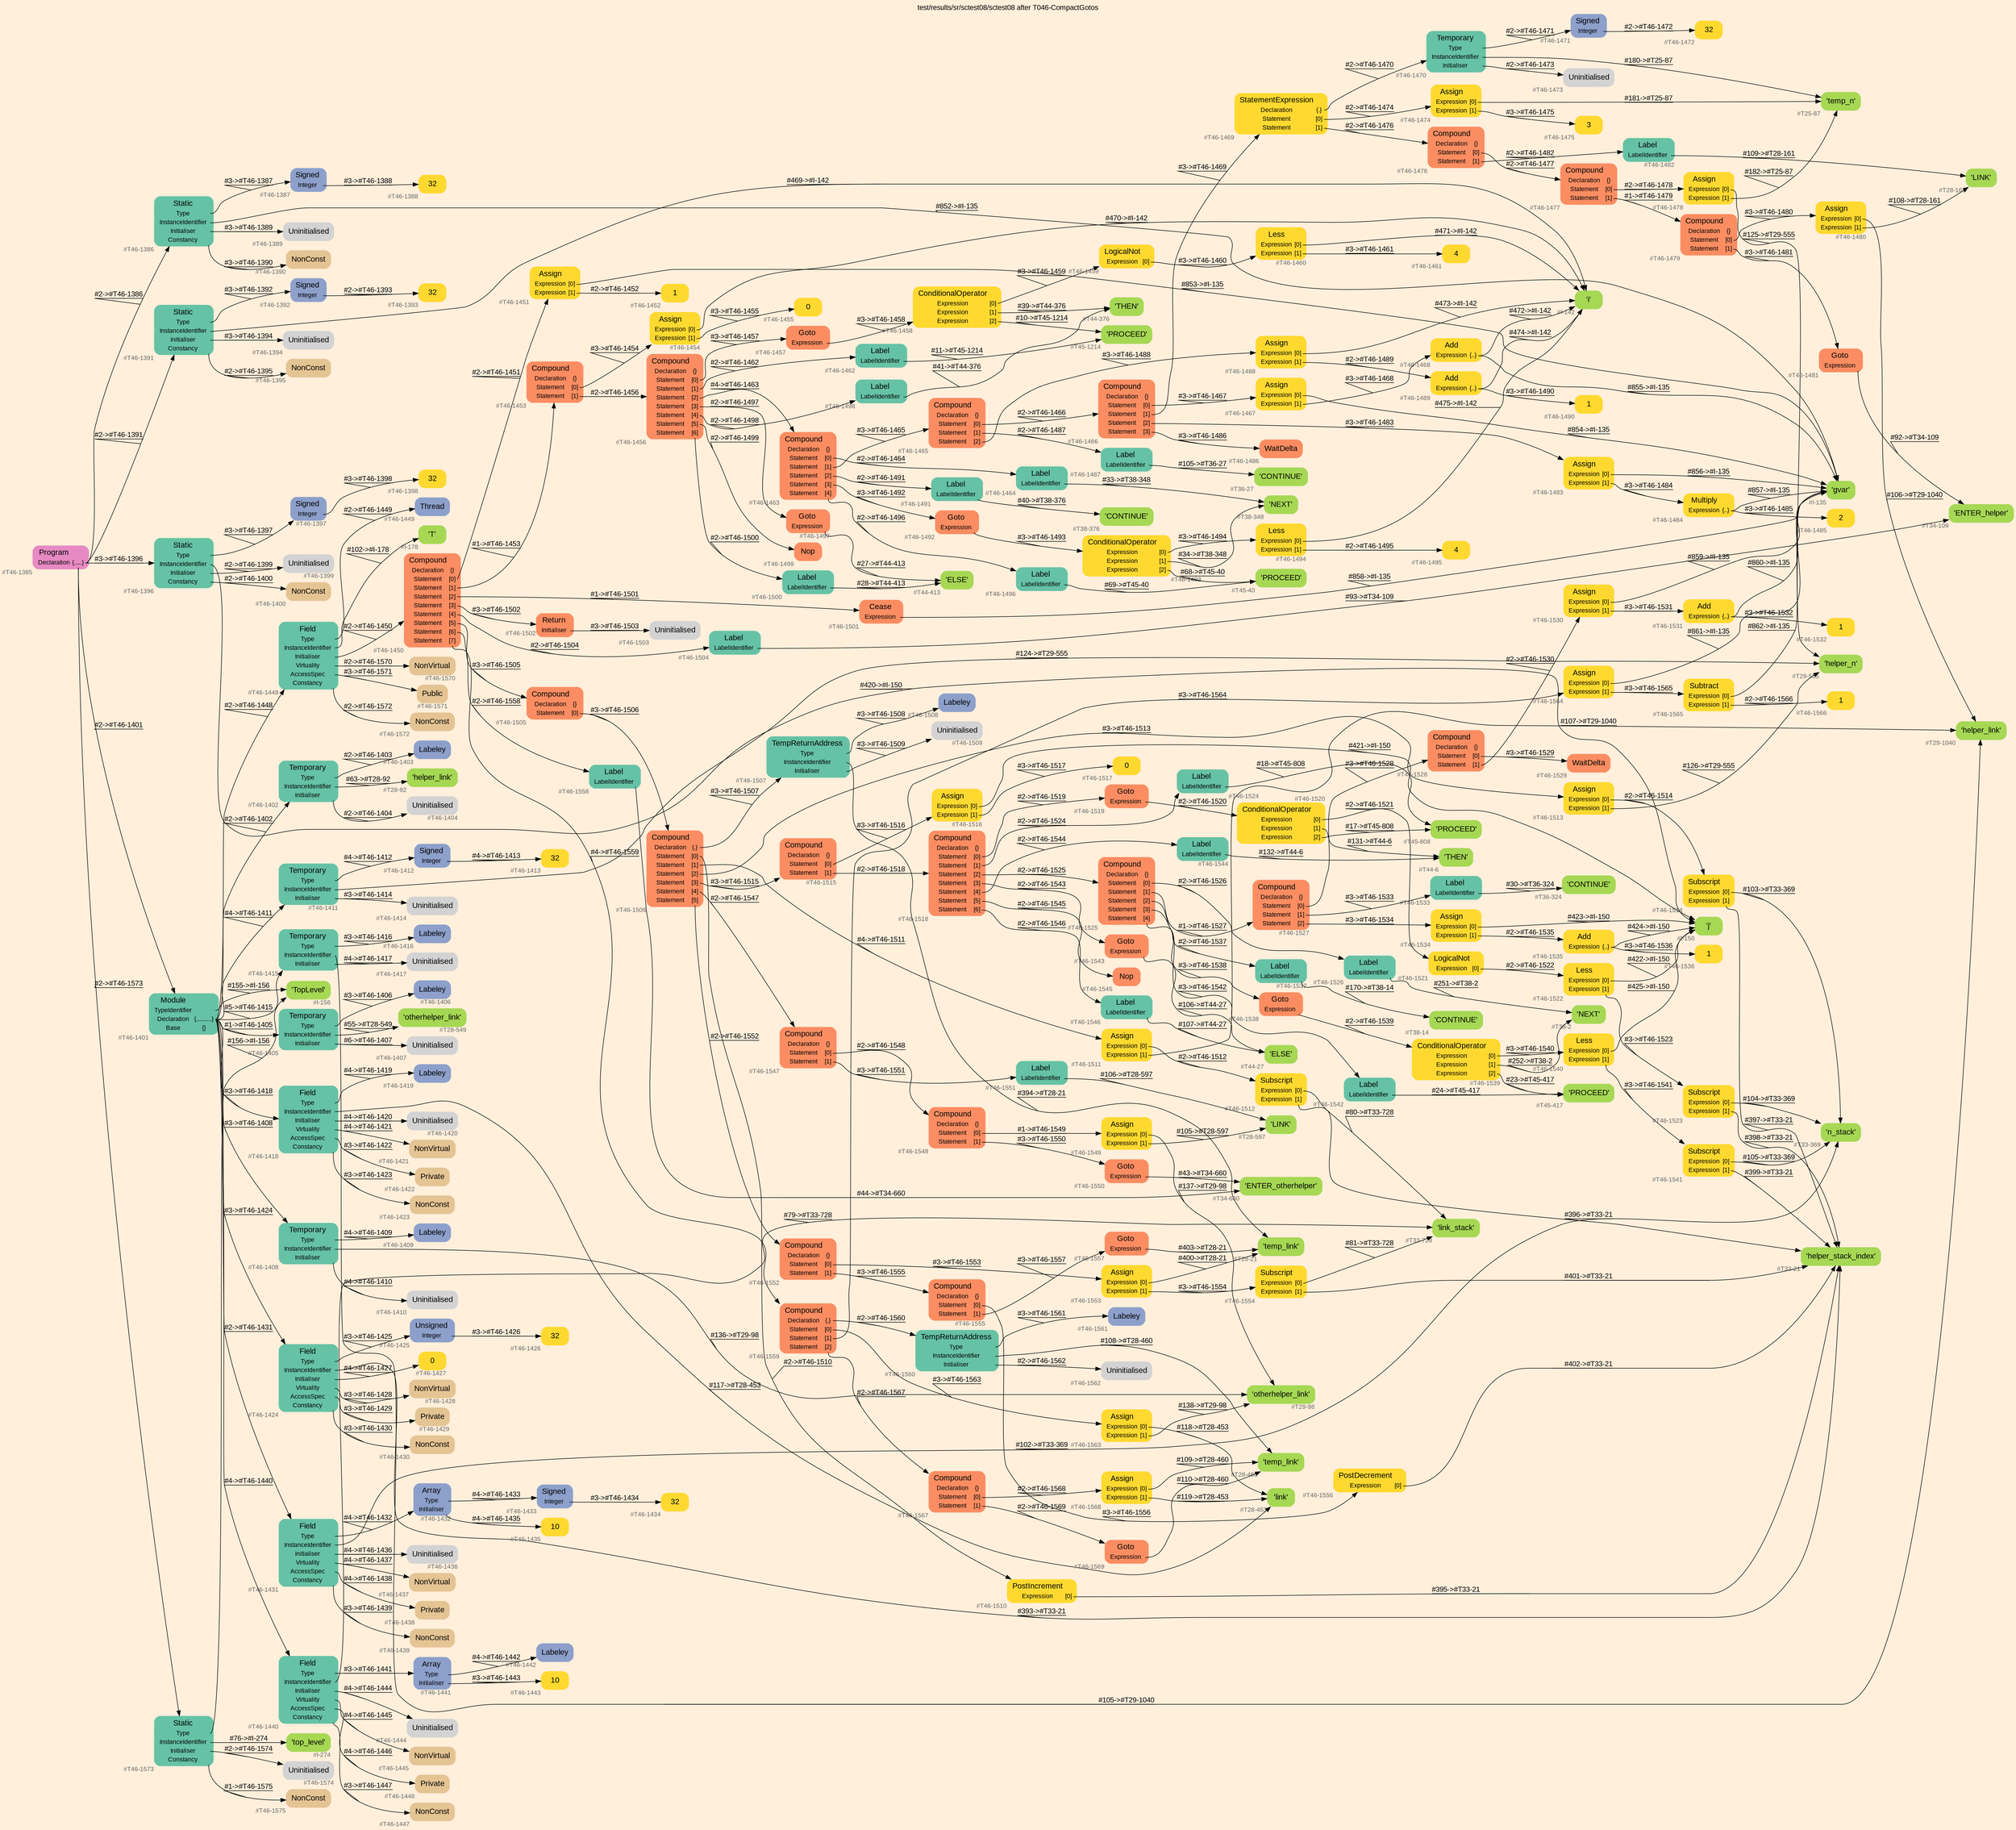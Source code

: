 digraph "test/results/sr/sctest08/sctest08 after T046-CompactGotos" {
label = "test/results/sr/sctest08/sctest08 after T046-CompactGotos"
labelloc = t
graph [
    rankdir = "LR"
    ranksep = 0.3
    bgcolor = antiquewhite1
    color = black
    fontcolor = black
    fontname = "Arial"
];
node [
    fontname = "Arial"
];
edge [
    fontname = "Arial"
];

// -------------------- node figure --------------------
// -------- block #T46-1385 ----------
"#T46-1385" [
    fillcolor = "/set28/4"
    xlabel = "#T46-1385"
    fontsize = "12"
    fontcolor = grey40
    shape = "plaintext"
    label = <<TABLE BORDER="0" CELLBORDER="0" CELLSPACING="0">
     <TR><TD><FONT COLOR="black" POINT-SIZE="15">Program</FONT></TD></TR>
     <TR><TD><FONT COLOR="black" POINT-SIZE="12">Declaration</FONT></TD><TD PORT="port0"><FONT COLOR="black" POINT-SIZE="12">{.....}</FONT></TD></TR>
    </TABLE>>
    style = "rounded,filled"
];

// -------- block #T46-1386 ----------
"#T46-1386" [
    fillcolor = "/set28/1"
    xlabel = "#T46-1386"
    fontsize = "12"
    fontcolor = grey40
    shape = "plaintext"
    label = <<TABLE BORDER="0" CELLBORDER="0" CELLSPACING="0">
     <TR><TD><FONT COLOR="black" POINT-SIZE="15">Static</FONT></TD></TR>
     <TR><TD><FONT COLOR="black" POINT-SIZE="12">Type</FONT></TD><TD PORT="port0"></TD></TR>
     <TR><TD><FONT COLOR="black" POINT-SIZE="12">InstanceIdentifier</FONT></TD><TD PORT="port1"></TD></TR>
     <TR><TD><FONT COLOR="black" POINT-SIZE="12">Initialiser</FONT></TD><TD PORT="port2"></TD></TR>
     <TR><TD><FONT COLOR="black" POINT-SIZE="12">Constancy</FONT></TD><TD PORT="port3"></TD></TR>
    </TABLE>>
    style = "rounded,filled"
];

// -------- block #T46-1387 ----------
"#T46-1387" [
    fillcolor = "/set28/3"
    xlabel = "#T46-1387"
    fontsize = "12"
    fontcolor = grey40
    shape = "plaintext"
    label = <<TABLE BORDER="0" CELLBORDER="0" CELLSPACING="0">
     <TR><TD><FONT COLOR="black" POINT-SIZE="15">Signed</FONT></TD></TR>
     <TR><TD><FONT COLOR="black" POINT-SIZE="12">Integer</FONT></TD><TD PORT="port0"></TD></TR>
    </TABLE>>
    style = "rounded,filled"
];

// -------- block #T46-1388 ----------
"#T46-1388" [
    fillcolor = "/set28/6"
    xlabel = "#T46-1388"
    fontsize = "12"
    fontcolor = grey40
    shape = "plaintext"
    label = <<TABLE BORDER="0" CELLBORDER="0" CELLSPACING="0">
     <TR><TD><FONT COLOR="black" POINT-SIZE="15">32</FONT></TD></TR>
    </TABLE>>
    style = "rounded,filled"
];

// -------- block #I-135 ----------
"#I-135" [
    fillcolor = "/set28/5"
    xlabel = "#I-135"
    fontsize = "12"
    fontcolor = grey40
    shape = "plaintext"
    label = <<TABLE BORDER="0" CELLBORDER="0" CELLSPACING="0">
     <TR><TD><FONT COLOR="black" POINT-SIZE="15">'gvar'</FONT></TD></TR>
    </TABLE>>
    style = "rounded,filled"
];

// -------- block #T46-1389 ----------
"#T46-1389" [
    xlabel = "#T46-1389"
    fontsize = "12"
    fontcolor = grey40
    shape = "plaintext"
    label = <<TABLE BORDER="0" CELLBORDER="0" CELLSPACING="0">
     <TR><TD><FONT COLOR="black" POINT-SIZE="15">Uninitialised</FONT></TD></TR>
    </TABLE>>
    style = "rounded,filled"
];

// -------- block #T46-1390 ----------
"#T46-1390" [
    fillcolor = "/set28/7"
    xlabel = "#T46-1390"
    fontsize = "12"
    fontcolor = grey40
    shape = "plaintext"
    label = <<TABLE BORDER="0" CELLBORDER="0" CELLSPACING="0">
     <TR><TD><FONT COLOR="black" POINT-SIZE="15">NonConst</FONT></TD></TR>
    </TABLE>>
    style = "rounded,filled"
];

// -------- block #T46-1391 ----------
"#T46-1391" [
    fillcolor = "/set28/1"
    xlabel = "#T46-1391"
    fontsize = "12"
    fontcolor = grey40
    shape = "plaintext"
    label = <<TABLE BORDER="0" CELLBORDER="0" CELLSPACING="0">
     <TR><TD><FONT COLOR="black" POINT-SIZE="15">Static</FONT></TD></TR>
     <TR><TD><FONT COLOR="black" POINT-SIZE="12">Type</FONT></TD><TD PORT="port0"></TD></TR>
     <TR><TD><FONT COLOR="black" POINT-SIZE="12">InstanceIdentifier</FONT></TD><TD PORT="port1"></TD></TR>
     <TR><TD><FONT COLOR="black" POINT-SIZE="12">Initialiser</FONT></TD><TD PORT="port2"></TD></TR>
     <TR><TD><FONT COLOR="black" POINT-SIZE="12">Constancy</FONT></TD><TD PORT="port3"></TD></TR>
    </TABLE>>
    style = "rounded,filled"
];

// -------- block #T46-1392 ----------
"#T46-1392" [
    fillcolor = "/set28/3"
    xlabel = "#T46-1392"
    fontsize = "12"
    fontcolor = grey40
    shape = "plaintext"
    label = <<TABLE BORDER="0" CELLBORDER="0" CELLSPACING="0">
     <TR><TD><FONT COLOR="black" POINT-SIZE="15">Signed</FONT></TD></TR>
     <TR><TD><FONT COLOR="black" POINT-SIZE="12">Integer</FONT></TD><TD PORT="port0"></TD></TR>
    </TABLE>>
    style = "rounded,filled"
];

// -------- block #T46-1393 ----------
"#T46-1393" [
    fillcolor = "/set28/6"
    xlabel = "#T46-1393"
    fontsize = "12"
    fontcolor = grey40
    shape = "plaintext"
    label = <<TABLE BORDER="0" CELLBORDER="0" CELLSPACING="0">
     <TR><TD><FONT COLOR="black" POINT-SIZE="15">32</FONT></TD></TR>
    </TABLE>>
    style = "rounded,filled"
];

// -------- block #I-142 ----------
"#I-142" [
    fillcolor = "/set28/5"
    xlabel = "#I-142"
    fontsize = "12"
    fontcolor = grey40
    shape = "plaintext"
    label = <<TABLE BORDER="0" CELLBORDER="0" CELLSPACING="0">
     <TR><TD><FONT COLOR="black" POINT-SIZE="15">'i'</FONT></TD></TR>
    </TABLE>>
    style = "rounded,filled"
];

// -------- block #T46-1394 ----------
"#T46-1394" [
    xlabel = "#T46-1394"
    fontsize = "12"
    fontcolor = grey40
    shape = "plaintext"
    label = <<TABLE BORDER="0" CELLBORDER="0" CELLSPACING="0">
     <TR><TD><FONT COLOR="black" POINT-SIZE="15">Uninitialised</FONT></TD></TR>
    </TABLE>>
    style = "rounded,filled"
];

// -------- block #T46-1395 ----------
"#T46-1395" [
    fillcolor = "/set28/7"
    xlabel = "#T46-1395"
    fontsize = "12"
    fontcolor = grey40
    shape = "plaintext"
    label = <<TABLE BORDER="0" CELLBORDER="0" CELLSPACING="0">
     <TR><TD><FONT COLOR="black" POINT-SIZE="15">NonConst</FONT></TD></TR>
    </TABLE>>
    style = "rounded,filled"
];

// -------- block #T46-1396 ----------
"#T46-1396" [
    fillcolor = "/set28/1"
    xlabel = "#T46-1396"
    fontsize = "12"
    fontcolor = grey40
    shape = "plaintext"
    label = <<TABLE BORDER="0" CELLBORDER="0" CELLSPACING="0">
     <TR><TD><FONT COLOR="black" POINT-SIZE="15">Static</FONT></TD></TR>
     <TR><TD><FONT COLOR="black" POINT-SIZE="12">Type</FONT></TD><TD PORT="port0"></TD></TR>
     <TR><TD><FONT COLOR="black" POINT-SIZE="12">InstanceIdentifier</FONT></TD><TD PORT="port1"></TD></TR>
     <TR><TD><FONT COLOR="black" POINT-SIZE="12">Initialiser</FONT></TD><TD PORT="port2"></TD></TR>
     <TR><TD><FONT COLOR="black" POINT-SIZE="12">Constancy</FONT></TD><TD PORT="port3"></TD></TR>
    </TABLE>>
    style = "rounded,filled"
];

// -------- block #T46-1397 ----------
"#T46-1397" [
    fillcolor = "/set28/3"
    xlabel = "#T46-1397"
    fontsize = "12"
    fontcolor = grey40
    shape = "plaintext"
    label = <<TABLE BORDER="0" CELLBORDER="0" CELLSPACING="0">
     <TR><TD><FONT COLOR="black" POINT-SIZE="15">Signed</FONT></TD></TR>
     <TR><TD><FONT COLOR="black" POINT-SIZE="12">Integer</FONT></TD><TD PORT="port0"></TD></TR>
    </TABLE>>
    style = "rounded,filled"
];

// -------- block #T46-1398 ----------
"#T46-1398" [
    fillcolor = "/set28/6"
    xlabel = "#T46-1398"
    fontsize = "12"
    fontcolor = grey40
    shape = "plaintext"
    label = <<TABLE BORDER="0" CELLBORDER="0" CELLSPACING="0">
     <TR><TD><FONT COLOR="black" POINT-SIZE="15">32</FONT></TD></TR>
    </TABLE>>
    style = "rounded,filled"
];

// -------- block #I-150 ----------
"#I-150" [
    fillcolor = "/set28/5"
    xlabel = "#I-150"
    fontsize = "12"
    fontcolor = grey40
    shape = "plaintext"
    label = <<TABLE BORDER="0" CELLBORDER="0" CELLSPACING="0">
     <TR><TD><FONT COLOR="black" POINT-SIZE="15">'j'</FONT></TD></TR>
    </TABLE>>
    style = "rounded,filled"
];

// -------- block #T46-1399 ----------
"#T46-1399" [
    xlabel = "#T46-1399"
    fontsize = "12"
    fontcolor = grey40
    shape = "plaintext"
    label = <<TABLE BORDER="0" CELLBORDER="0" CELLSPACING="0">
     <TR><TD><FONT COLOR="black" POINT-SIZE="15">Uninitialised</FONT></TD></TR>
    </TABLE>>
    style = "rounded,filled"
];

// -------- block #T46-1400 ----------
"#T46-1400" [
    fillcolor = "/set28/7"
    xlabel = "#T46-1400"
    fontsize = "12"
    fontcolor = grey40
    shape = "plaintext"
    label = <<TABLE BORDER="0" CELLBORDER="0" CELLSPACING="0">
     <TR><TD><FONT COLOR="black" POINT-SIZE="15">NonConst</FONT></TD></TR>
    </TABLE>>
    style = "rounded,filled"
];

// -------- block #T46-1401 ----------
"#T46-1401" [
    fillcolor = "/set28/1"
    xlabel = "#T46-1401"
    fontsize = "12"
    fontcolor = grey40
    shape = "plaintext"
    label = <<TABLE BORDER="0" CELLBORDER="0" CELLSPACING="0">
     <TR><TD><FONT COLOR="black" POINT-SIZE="15">Module</FONT></TD></TR>
     <TR><TD><FONT COLOR="black" POINT-SIZE="12">TypeIdentifier</FONT></TD><TD PORT="port0"></TD></TR>
     <TR><TD><FONT COLOR="black" POINT-SIZE="12">Declaration</FONT></TD><TD PORT="port1"><FONT COLOR="black" POINT-SIZE="12">{..........}</FONT></TD></TR>
     <TR><TD><FONT COLOR="black" POINT-SIZE="12">Base</FONT></TD><TD PORT="port2"><FONT COLOR="black" POINT-SIZE="12">{}</FONT></TD></TR>
    </TABLE>>
    style = "rounded,filled"
];

// -------- block #I-156 ----------
"#I-156" [
    fillcolor = "/set28/5"
    xlabel = "#I-156"
    fontsize = "12"
    fontcolor = grey40
    shape = "plaintext"
    label = <<TABLE BORDER="0" CELLBORDER="0" CELLSPACING="0">
     <TR><TD><FONT COLOR="black" POINT-SIZE="15">'TopLevel'</FONT></TD></TR>
    </TABLE>>
    style = "rounded,filled"
];

// -------- block #T46-1402 ----------
"#T46-1402" [
    fillcolor = "/set28/1"
    xlabel = "#T46-1402"
    fontsize = "12"
    fontcolor = grey40
    shape = "plaintext"
    label = <<TABLE BORDER="0" CELLBORDER="0" CELLSPACING="0">
     <TR><TD><FONT COLOR="black" POINT-SIZE="15">Temporary</FONT></TD></TR>
     <TR><TD><FONT COLOR="black" POINT-SIZE="12">Type</FONT></TD><TD PORT="port0"></TD></TR>
     <TR><TD><FONT COLOR="black" POINT-SIZE="12">InstanceIdentifier</FONT></TD><TD PORT="port1"></TD></TR>
     <TR><TD><FONT COLOR="black" POINT-SIZE="12">Initialiser</FONT></TD><TD PORT="port2"></TD></TR>
    </TABLE>>
    style = "rounded,filled"
];

// -------- block #T46-1403 ----------
"#T46-1403" [
    fillcolor = "/set28/3"
    xlabel = "#T46-1403"
    fontsize = "12"
    fontcolor = grey40
    shape = "plaintext"
    label = <<TABLE BORDER="0" CELLBORDER="0" CELLSPACING="0">
     <TR><TD><FONT COLOR="black" POINT-SIZE="15">Labeley</FONT></TD></TR>
    </TABLE>>
    style = "rounded,filled"
];

// -------- block #T28-92 ----------
"#T28-92" [
    fillcolor = "/set28/5"
    xlabel = "#T28-92"
    fontsize = "12"
    fontcolor = grey40
    shape = "plaintext"
    label = <<TABLE BORDER="0" CELLBORDER="0" CELLSPACING="0">
     <TR><TD><FONT COLOR="black" POINT-SIZE="15">'helper_link'</FONT></TD></TR>
    </TABLE>>
    style = "rounded,filled"
];

// -------- block #T46-1404 ----------
"#T46-1404" [
    xlabel = "#T46-1404"
    fontsize = "12"
    fontcolor = grey40
    shape = "plaintext"
    label = <<TABLE BORDER="0" CELLBORDER="0" CELLSPACING="0">
     <TR><TD><FONT COLOR="black" POINT-SIZE="15">Uninitialised</FONT></TD></TR>
    </TABLE>>
    style = "rounded,filled"
];

// -------- block #T46-1405 ----------
"#T46-1405" [
    fillcolor = "/set28/1"
    xlabel = "#T46-1405"
    fontsize = "12"
    fontcolor = grey40
    shape = "plaintext"
    label = <<TABLE BORDER="0" CELLBORDER="0" CELLSPACING="0">
     <TR><TD><FONT COLOR="black" POINT-SIZE="15">Temporary</FONT></TD></TR>
     <TR><TD><FONT COLOR="black" POINT-SIZE="12">Type</FONT></TD><TD PORT="port0"></TD></TR>
     <TR><TD><FONT COLOR="black" POINT-SIZE="12">InstanceIdentifier</FONT></TD><TD PORT="port1"></TD></TR>
     <TR><TD><FONT COLOR="black" POINT-SIZE="12">Initialiser</FONT></TD><TD PORT="port2"></TD></TR>
    </TABLE>>
    style = "rounded,filled"
];

// -------- block #T46-1406 ----------
"#T46-1406" [
    fillcolor = "/set28/3"
    xlabel = "#T46-1406"
    fontsize = "12"
    fontcolor = grey40
    shape = "plaintext"
    label = <<TABLE BORDER="0" CELLBORDER="0" CELLSPACING="0">
     <TR><TD><FONT COLOR="black" POINT-SIZE="15">Labeley</FONT></TD></TR>
    </TABLE>>
    style = "rounded,filled"
];

// -------- block #T28-549 ----------
"#T28-549" [
    fillcolor = "/set28/5"
    xlabel = "#T28-549"
    fontsize = "12"
    fontcolor = grey40
    shape = "plaintext"
    label = <<TABLE BORDER="0" CELLBORDER="0" CELLSPACING="0">
     <TR><TD><FONT COLOR="black" POINT-SIZE="15">'otherhelper_link'</FONT></TD></TR>
    </TABLE>>
    style = "rounded,filled"
];

// -------- block #T46-1407 ----------
"#T46-1407" [
    xlabel = "#T46-1407"
    fontsize = "12"
    fontcolor = grey40
    shape = "plaintext"
    label = <<TABLE BORDER="0" CELLBORDER="0" CELLSPACING="0">
     <TR><TD><FONT COLOR="black" POINT-SIZE="15">Uninitialised</FONT></TD></TR>
    </TABLE>>
    style = "rounded,filled"
];

// -------- block #T46-1408 ----------
"#T46-1408" [
    fillcolor = "/set28/1"
    xlabel = "#T46-1408"
    fontsize = "12"
    fontcolor = grey40
    shape = "plaintext"
    label = <<TABLE BORDER="0" CELLBORDER="0" CELLSPACING="0">
     <TR><TD><FONT COLOR="black" POINT-SIZE="15">Temporary</FONT></TD></TR>
     <TR><TD><FONT COLOR="black" POINT-SIZE="12">Type</FONT></TD><TD PORT="port0"></TD></TR>
     <TR><TD><FONT COLOR="black" POINT-SIZE="12">InstanceIdentifier</FONT></TD><TD PORT="port1"></TD></TR>
     <TR><TD><FONT COLOR="black" POINT-SIZE="12">Initialiser</FONT></TD><TD PORT="port2"></TD></TR>
    </TABLE>>
    style = "rounded,filled"
];

// -------- block #T46-1409 ----------
"#T46-1409" [
    fillcolor = "/set28/3"
    xlabel = "#T46-1409"
    fontsize = "12"
    fontcolor = grey40
    shape = "plaintext"
    label = <<TABLE BORDER="0" CELLBORDER="0" CELLSPACING="0">
     <TR><TD><FONT COLOR="black" POINT-SIZE="15">Labeley</FONT></TD></TR>
    </TABLE>>
    style = "rounded,filled"
];

// -------- block #T29-98 ----------
"#T29-98" [
    fillcolor = "/set28/5"
    xlabel = "#T29-98"
    fontsize = "12"
    fontcolor = grey40
    shape = "plaintext"
    label = <<TABLE BORDER="0" CELLBORDER="0" CELLSPACING="0">
     <TR><TD><FONT COLOR="black" POINT-SIZE="15">'otherhelper_link'</FONT></TD></TR>
    </TABLE>>
    style = "rounded,filled"
];

// -------- block #T46-1410 ----------
"#T46-1410" [
    xlabel = "#T46-1410"
    fontsize = "12"
    fontcolor = grey40
    shape = "plaintext"
    label = <<TABLE BORDER="0" CELLBORDER="0" CELLSPACING="0">
     <TR><TD><FONT COLOR="black" POINT-SIZE="15">Uninitialised</FONT></TD></TR>
    </TABLE>>
    style = "rounded,filled"
];

// -------- block #T46-1411 ----------
"#T46-1411" [
    fillcolor = "/set28/1"
    xlabel = "#T46-1411"
    fontsize = "12"
    fontcolor = grey40
    shape = "plaintext"
    label = <<TABLE BORDER="0" CELLBORDER="0" CELLSPACING="0">
     <TR><TD><FONT COLOR="black" POINT-SIZE="15">Temporary</FONT></TD></TR>
     <TR><TD><FONT COLOR="black" POINT-SIZE="12">Type</FONT></TD><TD PORT="port0"></TD></TR>
     <TR><TD><FONT COLOR="black" POINT-SIZE="12">InstanceIdentifier</FONT></TD><TD PORT="port1"></TD></TR>
     <TR><TD><FONT COLOR="black" POINT-SIZE="12">Initialiser</FONT></TD><TD PORT="port2"></TD></TR>
    </TABLE>>
    style = "rounded,filled"
];

// -------- block #T46-1412 ----------
"#T46-1412" [
    fillcolor = "/set28/3"
    xlabel = "#T46-1412"
    fontsize = "12"
    fontcolor = grey40
    shape = "plaintext"
    label = <<TABLE BORDER="0" CELLBORDER="0" CELLSPACING="0">
     <TR><TD><FONT COLOR="black" POINT-SIZE="15">Signed</FONT></TD></TR>
     <TR><TD><FONT COLOR="black" POINT-SIZE="12">Integer</FONT></TD><TD PORT="port0"></TD></TR>
    </TABLE>>
    style = "rounded,filled"
];

// -------- block #T46-1413 ----------
"#T46-1413" [
    fillcolor = "/set28/6"
    xlabel = "#T46-1413"
    fontsize = "12"
    fontcolor = grey40
    shape = "plaintext"
    label = <<TABLE BORDER="0" CELLBORDER="0" CELLSPACING="0">
     <TR><TD><FONT COLOR="black" POINT-SIZE="15">32</FONT></TD></TR>
    </TABLE>>
    style = "rounded,filled"
];

// -------- block #T29-555 ----------
"#T29-555" [
    fillcolor = "/set28/5"
    xlabel = "#T29-555"
    fontsize = "12"
    fontcolor = grey40
    shape = "plaintext"
    label = <<TABLE BORDER="0" CELLBORDER="0" CELLSPACING="0">
     <TR><TD><FONT COLOR="black" POINT-SIZE="15">'helper_n'</FONT></TD></TR>
    </TABLE>>
    style = "rounded,filled"
];

// -------- block #T46-1414 ----------
"#T46-1414" [
    xlabel = "#T46-1414"
    fontsize = "12"
    fontcolor = grey40
    shape = "plaintext"
    label = <<TABLE BORDER="0" CELLBORDER="0" CELLSPACING="0">
     <TR><TD><FONT COLOR="black" POINT-SIZE="15">Uninitialised</FONT></TD></TR>
    </TABLE>>
    style = "rounded,filled"
];

// -------- block #T46-1415 ----------
"#T46-1415" [
    fillcolor = "/set28/1"
    xlabel = "#T46-1415"
    fontsize = "12"
    fontcolor = grey40
    shape = "plaintext"
    label = <<TABLE BORDER="0" CELLBORDER="0" CELLSPACING="0">
     <TR><TD><FONT COLOR="black" POINT-SIZE="15">Temporary</FONT></TD></TR>
     <TR><TD><FONT COLOR="black" POINT-SIZE="12">Type</FONT></TD><TD PORT="port0"></TD></TR>
     <TR><TD><FONT COLOR="black" POINT-SIZE="12">InstanceIdentifier</FONT></TD><TD PORT="port1"></TD></TR>
     <TR><TD><FONT COLOR="black" POINT-SIZE="12">Initialiser</FONT></TD><TD PORT="port2"></TD></TR>
    </TABLE>>
    style = "rounded,filled"
];

// -------- block #T46-1416 ----------
"#T46-1416" [
    fillcolor = "/set28/3"
    xlabel = "#T46-1416"
    fontsize = "12"
    fontcolor = grey40
    shape = "plaintext"
    label = <<TABLE BORDER="0" CELLBORDER="0" CELLSPACING="0">
     <TR><TD><FONT COLOR="black" POINT-SIZE="15">Labeley</FONT></TD></TR>
    </TABLE>>
    style = "rounded,filled"
];

// -------- block #T29-1040 ----------
"#T29-1040" [
    fillcolor = "/set28/5"
    xlabel = "#T29-1040"
    fontsize = "12"
    fontcolor = grey40
    shape = "plaintext"
    label = <<TABLE BORDER="0" CELLBORDER="0" CELLSPACING="0">
     <TR><TD><FONT COLOR="black" POINT-SIZE="15">'helper_link'</FONT></TD></TR>
    </TABLE>>
    style = "rounded,filled"
];

// -------- block #T46-1417 ----------
"#T46-1417" [
    xlabel = "#T46-1417"
    fontsize = "12"
    fontcolor = grey40
    shape = "plaintext"
    label = <<TABLE BORDER="0" CELLBORDER="0" CELLSPACING="0">
     <TR><TD><FONT COLOR="black" POINT-SIZE="15">Uninitialised</FONT></TD></TR>
    </TABLE>>
    style = "rounded,filled"
];

// -------- block #T46-1418 ----------
"#T46-1418" [
    fillcolor = "/set28/1"
    xlabel = "#T46-1418"
    fontsize = "12"
    fontcolor = grey40
    shape = "plaintext"
    label = <<TABLE BORDER="0" CELLBORDER="0" CELLSPACING="0">
     <TR><TD><FONT COLOR="black" POINT-SIZE="15">Field</FONT></TD></TR>
     <TR><TD><FONT COLOR="black" POINT-SIZE="12">Type</FONT></TD><TD PORT="port0"></TD></TR>
     <TR><TD><FONT COLOR="black" POINT-SIZE="12">InstanceIdentifier</FONT></TD><TD PORT="port1"></TD></TR>
     <TR><TD><FONT COLOR="black" POINT-SIZE="12">Initialiser</FONT></TD><TD PORT="port2"></TD></TR>
     <TR><TD><FONT COLOR="black" POINT-SIZE="12">Virtuality</FONT></TD><TD PORT="port3"></TD></TR>
     <TR><TD><FONT COLOR="black" POINT-SIZE="12">AccessSpec</FONT></TD><TD PORT="port4"></TD></TR>
     <TR><TD><FONT COLOR="black" POINT-SIZE="12">Constancy</FONT></TD><TD PORT="port5"></TD></TR>
    </TABLE>>
    style = "rounded,filled"
];

// -------- block #T46-1419 ----------
"#T46-1419" [
    fillcolor = "/set28/3"
    xlabel = "#T46-1419"
    fontsize = "12"
    fontcolor = grey40
    shape = "plaintext"
    label = <<TABLE BORDER="0" CELLBORDER="0" CELLSPACING="0">
     <TR><TD><FONT COLOR="black" POINT-SIZE="15">Labeley</FONT></TD></TR>
    </TABLE>>
    style = "rounded,filled"
];

// -------- block #T28-453 ----------
"#T28-453" [
    fillcolor = "/set28/5"
    xlabel = "#T28-453"
    fontsize = "12"
    fontcolor = grey40
    shape = "plaintext"
    label = <<TABLE BORDER="0" CELLBORDER="0" CELLSPACING="0">
     <TR><TD><FONT COLOR="black" POINT-SIZE="15">'link'</FONT></TD></TR>
    </TABLE>>
    style = "rounded,filled"
];

// -------- block #T46-1420 ----------
"#T46-1420" [
    xlabel = "#T46-1420"
    fontsize = "12"
    fontcolor = grey40
    shape = "plaintext"
    label = <<TABLE BORDER="0" CELLBORDER="0" CELLSPACING="0">
     <TR><TD><FONT COLOR="black" POINT-SIZE="15">Uninitialised</FONT></TD></TR>
    </TABLE>>
    style = "rounded,filled"
];

// -------- block #T46-1421 ----------
"#T46-1421" [
    fillcolor = "/set28/7"
    xlabel = "#T46-1421"
    fontsize = "12"
    fontcolor = grey40
    shape = "plaintext"
    label = <<TABLE BORDER="0" CELLBORDER="0" CELLSPACING="0">
     <TR><TD><FONT COLOR="black" POINT-SIZE="15">NonVirtual</FONT></TD></TR>
    </TABLE>>
    style = "rounded,filled"
];

// -------- block #T46-1422 ----------
"#T46-1422" [
    fillcolor = "/set28/7"
    xlabel = "#T46-1422"
    fontsize = "12"
    fontcolor = grey40
    shape = "plaintext"
    label = <<TABLE BORDER="0" CELLBORDER="0" CELLSPACING="0">
     <TR><TD><FONT COLOR="black" POINT-SIZE="15">Private</FONT></TD></TR>
    </TABLE>>
    style = "rounded,filled"
];

// -------- block #T46-1423 ----------
"#T46-1423" [
    fillcolor = "/set28/7"
    xlabel = "#T46-1423"
    fontsize = "12"
    fontcolor = grey40
    shape = "plaintext"
    label = <<TABLE BORDER="0" CELLBORDER="0" CELLSPACING="0">
     <TR><TD><FONT COLOR="black" POINT-SIZE="15">NonConst</FONT></TD></TR>
    </TABLE>>
    style = "rounded,filled"
];

// -------- block #T46-1424 ----------
"#T46-1424" [
    fillcolor = "/set28/1"
    xlabel = "#T46-1424"
    fontsize = "12"
    fontcolor = grey40
    shape = "plaintext"
    label = <<TABLE BORDER="0" CELLBORDER="0" CELLSPACING="0">
     <TR><TD><FONT COLOR="black" POINT-SIZE="15">Field</FONT></TD></TR>
     <TR><TD><FONT COLOR="black" POINT-SIZE="12">Type</FONT></TD><TD PORT="port0"></TD></TR>
     <TR><TD><FONT COLOR="black" POINT-SIZE="12">InstanceIdentifier</FONT></TD><TD PORT="port1"></TD></TR>
     <TR><TD><FONT COLOR="black" POINT-SIZE="12">Initialiser</FONT></TD><TD PORT="port2"></TD></TR>
     <TR><TD><FONT COLOR="black" POINT-SIZE="12">Virtuality</FONT></TD><TD PORT="port3"></TD></TR>
     <TR><TD><FONT COLOR="black" POINT-SIZE="12">AccessSpec</FONT></TD><TD PORT="port4"></TD></TR>
     <TR><TD><FONT COLOR="black" POINT-SIZE="12">Constancy</FONT></TD><TD PORT="port5"></TD></TR>
    </TABLE>>
    style = "rounded,filled"
];

// -------- block #T46-1425 ----------
"#T46-1425" [
    fillcolor = "/set28/3"
    xlabel = "#T46-1425"
    fontsize = "12"
    fontcolor = grey40
    shape = "plaintext"
    label = <<TABLE BORDER="0" CELLBORDER="0" CELLSPACING="0">
     <TR><TD><FONT COLOR="black" POINT-SIZE="15">Unsigned</FONT></TD></TR>
     <TR><TD><FONT COLOR="black" POINT-SIZE="12">Integer</FONT></TD><TD PORT="port0"></TD></TR>
    </TABLE>>
    style = "rounded,filled"
];

// -------- block #T46-1426 ----------
"#T46-1426" [
    fillcolor = "/set28/6"
    xlabel = "#T46-1426"
    fontsize = "12"
    fontcolor = grey40
    shape = "plaintext"
    label = <<TABLE BORDER="0" CELLBORDER="0" CELLSPACING="0">
     <TR><TD><FONT COLOR="black" POINT-SIZE="15">32</FONT></TD></TR>
    </TABLE>>
    style = "rounded,filled"
];

// -------- block #T33-21 ----------
"#T33-21" [
    fillcolor = "/set28/5"
    xlabel = "#T33-21"
    fontsize = "12"
    fontcolor = grey40
    shape = "plaintext"
    label = <<TABLE BORDER="0" CELLBORDER="0" CELLSPACING="0">
     <TR><TD><FONT COLOR="black" POINT-SIZE="15">'helper_stack_index'</FONT></TD></TR>
    </TABLE>>
    style = "rounded,filled"
];

// -------- block #T46-1427 ----------
"#T46-1427" [
    fillcolor = "/set28/6"
    xlabel = "#T46-1427"
    fontsize = "12"
    fontcolor = grey40
    shape = "plaintext"
    label = <<TABLE BORDER="0" CELLBORDER="0" CELLSPACING="0">
     <TR><TD><FONT COLOR="black" POINT-SIZE="15">0</FONT></TD></TR>
    </TABLE>>
    style = "rounded,filled"
];

// -------- block #T46-1428 ----------
"#T46-1428" [
    fillcolor = "/set28/7"
    xlabel = "#T46-1428"
    fontsize = "12"
    fontcolor = grey40
    shape = "plaintext"
    label = <<TABLE BORDER="0" CELLBORDER="0" CELLSPACING="0">
     <TR><TD><FONT COLOR="black" POINT-SIZE="15">NonVirtual</FONT></TD></TR>
    </TABLE>>
    style = "rounded,filled"
];

// -------- block #T46-1429 ----------
"#T46-1429" [
    fillcolor = "/set28/7"
    xlabel = "#T46-1429"
    fontsize = "12"
    fontcolor = grey40
    shape = "plaintext"
    label = <<TABLE BORDER="0" CELLBORDER="0" CELLSPACING="0">
     <TR><TD><FONT COLOR="black" POINT-SIZE="15">Private</FONT></TD></TR>
    </TABLE>>
    style = "rounded,filled"
];

// -------- block #T46-1430 ----------
"#T46-1430" [
    fillcolor = "/set28/7"
    xlabel = "#T46-1430"
    fontsize = "12"
    fontcolor = grey40
    shape = "plaintext"
    label = <<TABLE BORDER="0" CELLBORDER="0" CELLSPACING="0">
     <TR><TD><FONT COLOR="black" POINT-SIZE="15">NonConst</FONT></TD></TR>
    </TABLE>>
    style = "rounded,filled"
];

// -------- block #T46-1431 ----------
"#T46-1431" [
    fillcolor = "/set28/1"
    xlabel = "#T46-1431"
    fontsize = "12"
    fontcolor = grey40
    shape = "plaintext"
    label = <<TABLE BORDER="0" CELLBORDER="0" CELLSPACING="0">
     <TR><TD><FONT COLOR="black" POINT-SIZE="15">Field</FONT></TD></TR>
     <TR><TD><FONT COLOR="black" POINT-SIZE="12">Type</FONT></TD><TD PORT="port0"></TD></TR>
     <TR><TD><FONT COLOR="black" POINT-SIZE="12">InstanceIdentifier</FONT></TD><TD PORT="port1"></TD></TR>
     <TR><TD><FONT COLOR="black" POINT-SIZE="12">Initialiser</FONT></TD><TD PORT="port2"></TD></TR>
     <TR><TD><FONT COLOR="black" POINT-SIZE="12">Virtuality</FONT></TD><TD PORT="port3"></TD></TR>
     <TR><TD><FONT COLOR="black" POINT-SIZE="12">AccessSpec</FONT></TD><TD PORT="port4"></TD></TR>
     <TR><TD><FONT COLOR="black" POINT-SIZE="12">Constancy</FONT></TD><TD PORT="port5"></TD></TR>
    </TABLE>>
    style = "rounded,filled"
];

// -------- block #T46-1432 ----------
"#T46-1432" [
    fillcolor = "/set28/3"
    xlabel = "#T46-1432"
    fontsize = "12"
    fontcolor = grey40
    shape = "plaintext"
    label = <<TABLE BORDER="0" CELLBORDER="0" CELLSPACING="0">
     <TR><TD><FONT COLOR="black" POINT-SIZE="15">Array</FONT></TD></TR>
     <TR><TD><FONT COLOR="black" POINT-SIZE="12">Type</FONT></TD><TD PORT="port0"></TD></TR>
     <TR><TD><FONT COLOR="black" POINT-SIZE="12">Initialiser</FONT></TD><TD PORT="port1"></TD></TR>
    </TABLE>>
    style = "rounded,filled"
];

// -------- block #T46-1433 ----------
"#T46-1433" [
    fillcolor = "/set28/3"
    xlabel = "#T46-1433"
    fontsize = "12"
    fontcolor = grey40
    shape = "plaintext"
    label = <<TABLE BORDER="0" CELLBORDER="0" CELLSPACING="0">
     <TR><TD><FONT COLOR="black" POINT-SIZE="15">Signed</FONT></TD></TR>
     <TR><TD><FONT COLOR="black" POINT-SIZE="12">Integer</FONT></TD><TD PORT="port0"></TD></TR>
    </TABLE>>
    style = "rounded,filled"
];

// -------- block #T46-1434 ----------
"#T46-1434" [
    fillcolor = "/set28/6"
    xlabel = "#T46-1434"
    fontsize = "12"
    fontcolor = grey40
    shape = "plaintext"
    label = <<TABLE BORDER="0" CELLBORDER="0" CELLSPACING="0">
     <TR><TD><FONT COLOR="black" POINT-SIZE="15">32</FONT></TD></TR>
    </TABLE>>
    style = "rounded,filled"
];

// -------- block #T46-1435 ----------
"#T46-1435" [
    fillcolor = "/set28/6"
    xlabel = "#T46-1435"
    fontsize = "12"
    fontcolor = grey40
    shape = "plaintext"
    label = <<TABLE BORDER="0" CELLBORDER="0" CELLSPACING="0">
     <TR><TD><FONT COLOR="black" POINT-SIZE="15">10</FONT></TD></TR>
    </TABLE>>
    style = "rounded,filled"
];

// -------- block #T33-369 ----------
"#T33-369" [
    fillcolor = "/set28/5"
    xlabel = "#T33-369"
    fontsize = "12"
    fontcolor = grey40
    shape = "plaintext"
    label = <<TABLE BORDER="0" CELLBORDER="0" CELLSPACING="0">
     <TR><TD><FONT COLOR="black" POINT-SIZE="15">'n_stack'</FONT></TD></TR>
    </TABLE>>
    style = "rounded,filled"
];

// -------- block #T46-1436 ----------
"#T46-1436" [
    xlabel = "#T46-1436"
    fontsize = "12"
    fontcolor = grey40
    shape = "plaintext"
    label = <<TABLE BORDER="0" CELLBORDER="0" CELLSPACING="0">
     <TR><TD><FONT COLOR="black" POINT-SIZE="15">Uninitialised</FONT></TD></TR>
    </TABLE>>
    style = "rounded,filled"
];

// -------- block #T46-1437 ----------
"#T46-1437" [
    fillcolor = "/set28/7"
    xlabel = "#T46-1437"
    fontsize = "12"
    fontcolor = grey40
    shape = "plaintext"
    label = <<TABLE BORDER="0" CELLBORDER="0" CELLSPACING="0">
     <TR><TD><FONT COLOR="black" POINT-SIZE="15">NonVirtual</FONT></TD></TR>
    </TABLE>>
    style = "rounded,filled"
];

// -------- block #T46-1438 ----------
"#T46-1438" [
    fillcolor = "/set28/7"
    xlabel = "#T46-1438"
    fontsize = "12"
    fontcolor = grey40
    shape = "plaintext"
    label = <<TABLE BORDER="0" CELLBORDER="0" CELLSPACING="0">
     <TR><TD><FONT COLOR="black" POINT-SIZE="15">Private</FONT></TD></TR>
    </TABLE>>
    style = "rounded,filled"
];

// -------- block #T46-1439 ----------
"#T46-1439" [
    fillcolor = "/set28/7"
    xlabel = "#T46-1439"
    fontsize = "12"
    fontcolor = grey40
    shape = "plaintext"
    label = <<TABLE BORDER="0" CELLBORDER="0" CELLSPACING="0">
     <TR><TD><FONT COLOR="black" POINT-SIZE="15">NonConst</FONT></TD></TR>
    </TABLE>>
    style = "rounded,filled"
];

// -------- block #T46-1440 ----------
"#T46-1440" [
    fillcolor = "/set28/1"
    xlabel = "#T46-1440"
    fontsize = "12"
    fontcolor = grey40
    shape = "plaintext"
    label = <<TABLE BORDER="0" CELLBORDER="0" CELLSPACING="0">
     <TR><TD><FONT COLOR="black" POINT-SIZE="15">Field</FONT></TD></TR>
     <TR><TD><FONT COLOR="black" POINT-SIZE="12">Type</FONT></TD><TD PORT="port0"></TD></TR>
     <TR><TD><FONT COLOR="black" POINT-SIZE="12">InstanceIdentifier</FONT></TD><TD PORT="port1"></TD></TR>
     <TR><TD><FONT COLOR="black" POINT-SIZE="12">Initialiser</FONT></TD><TD PORT="port2"></TD></TR>
     <TR><TD><FONT COLOR="black" POINT-SIZE="12">Virtuality</FONT></TD><TD PORT="port3"></TD></TR>
     <TR><TD><FONT COLOR="black" POINT-SIZE="12">AccessSpec</FONT></TD><TD PORT="port4"></TD></TR>
     <TR><TD><FONT COLOR="black" POINT-SIZE="12">Constancy</FONT></TD><TD PORT="port5"></TD></TR>
    </TABLE>>
    style = "rounded,filled"
];

// -------- block #T46-1441 ----------
"#T46-1441" [
    fillcolor = "/set28/3"
    xlabel = "#T46-1441"
    fontsize = "12"
    fontcolor = grey40
    shape = "plaintext"
    label = <<TABLE BORDER="0" CELLBORDER="0" CELLSPACING="0">
     <TR><TD><FONT COLOR="black" POINT-SIZE="15">Array</FONT></TD></TR>
     <TR><TD><FONT COLOR="black" POINT-SIZE="12">Type</FONT></TD><TD PORT="port0"></TD></TR>
     <TR><TD><FONT COLOR="black" POINT-SIZE="12">Initialiser</FONT></TD><TD PORT="port1"></TD></TR>
    </TABLE>>
    style = "rounded,filled"
];

// -------- block #T46-1442 ----------
"#T46-1442" [
    fillcolor = "/set28/3"
    xlabel = "#T46-1442"
    fontsize = "12"
    fontcolor = grey40
    shape = "plaintext"
    label = <<TABLE BORDER="0" CELLBORDER="0" CELLSPACING="0">
     <TR><TD><FONT COLOR="black" POINT-SIZE="15">Labeley</FONT></TD></TR>
    </TABLE>>
    style = "rounded,filled"
];

// -------- block #T46-1443 ----------
"#T46-1443" [
    fillcolor = "/set28/6"
    xlabel = "#T46-1443"
    fontsize = "12"
    fontcolor = grey40
    shape = "plaintext"
    label = <<TABLE BORDER="0" CELLBORDER="0" CELLSPACING="0">
     <TR><TD><FONT COLOR="black" POINT-SIZE="15">10</FONT></TD></TR>
    </TABLE>>
    style = "rounded,filled"
];

// -------- block #T33-728 ----------
"#T33-728" [
    fillcolor = "/set28/5"
    xlabel = "#T33-728"
    fontsize = "12"
    fontcolor = grey40
    shape = "plaintext"
    label = <<TABLE BORDER="0" CELLBORDER="0" CELLSPACING="0">
     <TR><TD><FONT COLOR="black" POINT-SIZE="15">'link_stack'</FONT></TD></TR>
    </TABLE>>
    style = "rounded,filled"
];

// -------- block #T46-1444 ----------
"#T46-1444" [
    xlabel = "#T46-1444"
    fontsize = "12"
    fontcolor = grey40
    shape = "plaintext"
    label = <<TABLE BORDER="0" CELLBORDER="0" CELLSPACING="0">
     <TR><TD><FONT COLOR="black" POINT-SIZE="15">Uninitialised</FONT></TD></TR>
    </TABLE>>
    style = "rounded,filled"
];

// -------- block #T46-1445 ----------
"#T46-1445" [
    fillcolor = "/set28/7"
    xlabel = "#T46-1445"
    fontsize = "12"
    fontcolor = grey40
    shape = "plaintext"
    label = <<TABLE BORDER="0" CELLBORDER="0" CELLSPACING="0">
     <TR><TD><FONT COLOR="black" POINT-SIZE="15">NonVirtual</FONT></TD></TR>
    </TABLE>>
    style = "rounded,filled"
];

// -------- block #T46-1446 ----------
"#T46-1446" [
    fillcolor = "/set28/7"
    xlabel = "#T46-1446"
    fontsize = "12"
    fontcolor = grey40
    shape = "plaintext"
    label = <<TABLE BORDER="0" CELLBORDER="0" CELLSPACING="0">
     <TR><TD><FONT COLOR="black" POINT-SIZE="15">Private</FONT></TD></TR>
    </TABLE>>
    style = "rounded,filled"
];

// -------- block #T46-1447 ----------
"#T46-1447" [
    fillcolor = "/set28/7"
    xlabel = "#T46-1447"
    fontsize = "12"
    fontcolor = grey40
    shape = "plaintext"
    label = <<TABLE BORDER="0" CELLBORDER="0" CELLSPACING="0">
     <TR><TD><FONT COLOR="black" POINT-SIZE="15">NonConst</FONT></TD></TR>
    </TABLE>>
    style = "rounded,filled"
];

// -------- block #T46-1448 ----------
"#T46-1448" [
    fillcolor = "/set28/1"
    xlabel = "#T46-1448"
    fontsize = "12"
    fontcolor = grey40
    shape = "plaintext"
    label = <<TABLE BORDER="0" CELLBORDER="0" CELLSPACING="0">
     <TR><TD><FONT COLOR="black" POINT-SIZE="15">Field</FONT></TD></TR>
     <TR><TD><FONT COLOR="black" POINT-SIZE="12">Type</FONT></TD><TD PORT="port0"></TD></TR>
     <TR><TD><FONT COLOR="black" POINT-SIZE="12">InstanceIdentifier</FONT></TD><TD PORT="port1"></TD></TR>
     <TR><TD><FONT COLOR="black" POINT-SIZE="12">Initialiser</FONT></TD><TD PORT="port2"></TD></TR>
     <TR><TD><FONT COLOR="black" POINT-SIZE="12">Virtuality</FONT></TD><TD PORT="port3"></TD></TR>
     <TR><TD><FONT COLOR="black" POINT-SIZE="12">AccessSpec</FONT></TD><TD PORT="port4"></TD></TR>
     <TR><TD><FONT COLOR="black" POINT-SIZE="12">Constancy</FONT></TD><TD PORT="port5"></TD></TR>
    </TABLE>>
    style = "rounded,filled"
];

// -------- block #T46-1449 ----------
"#T46-1449" [
    fillcolor = "/set28/3"
    xlabel = "#T46-1449"
    fontsize = "12"
    fontcolor = grey40
    shape = "plaintext"
    label = <<TABLE BORDER="0" CELLBORDER="0" CELLSPACING="0">
     <TR><TD><FONT COLOR="black" POINT-SIZE="15">Thread</FONT></TD></TR>
    </TABLE>>
    style = "rounded,filled"
];

// -------- block #I-178 ----------
"#I-178" [
    fillcolor = "/set28/5"
    xlabel = "#I-178"
    fontsize = "12"
    fontcolor = grey40
    shape = "plaintext"
    label = <<TABLE BORDER="0" CELLBORDER="0" CELLSPACING="0">
     <TR><TD><FONT COLOR="black" POINT-SIZE="15">'T'</FONT></TD></TR>
    </TABLE>>
    style = "rounded,filled"
];

// -------- block #T46-1450 ----------
"#T46-1450" [
    fillcolor = "/set28/2"
    xlabel = "#T46-1450"
    fontsize = "12"
    fontcolor = grey40
    shape = "plaintext"
    label = <<TABLE BORDER="0" CELLBORDER="0" CELLSPACING="0">
     <TR><TD><FONT COLOR="black" POINT-SIZE="15">Compound</FONT></TD></TR>
     <TR><TD><FONT COLOR="black" POINT-SIZE="12">Declaration</FONT></TD><TD PORT="port0"><FONT COLOR="black" POINT-SIZE="12">{}</FONT></TD></TR>
     <TR><TD><FONT COLOR="black" POINT-SIZE="12">Statement</FONT></TD><TD PORT="port1"><FONT COLOR="black" POINT-SIZE="12">[0]</FONT></TD></TR>
     <TR><TD><FONT COLOR="black" POINT-SIZE="12">Statement</FONT></TD><TD PORT="port2"><FONT COLOR="black" POINT-SIZE="12">[1]</FONT></TD></TR>
     <TR><TD><FONT COLOR="black" POINT-SIZE="12">Statement</FONT></TD><TD PORT="port3"><FONT COLOR="black" POINT-SIZE="12">[2]</FONT></TD></TR>
     <TR><TD><FONT COLOR="black" POINT-SIZE="12">Statement</FONT></TD><TD PORT="port4"><FONT COLOR="black" POINT-SIZE="12">[3]</FONT></TD></TR>
     <TR><TD><FONT COLOR="black" POINT-SIZE="12">Statement</FONT></TD><TD PORT="port5"><FONT COLOR="black" POINT-SIZE="12">[4]</FONT></TD></TR>
     <TR><TD><FONT COLOR="black" POINT-SIZE="12">Statement</FONT></TD><TD PORT="port6"><FONT COLOR="black" POINT-SIZE="12">[5]</FONT></TD></TR>
     <TR><TD><FONT COLOR="black" POINT-SIZE="12">Statement</FONT></TD><TD PORT="port7"><FONT COLOR="black" POINT-SIZE="12">[6]</FONT></TD></TR>
     <TR><TD><FONT COLOR="black" POINT-SIZE="12">Statement</FONT></TD><TD PORT="port8"><FONT COLOR="black" POINT-SIZE="12">[7]</FONT></TD></TR>
    </TABLE>>
    style = "rounded,filled"
];

// -------- block #T46-1451 ----------
"#T46-1451" [
    fillcolor = "/set28/6"
    xlabel = "#T46-1451"
    fontsize = "12"
    fontcolor = grey40
    shape = "plaintext"
    label = <<TABLE BORDER="0" CELLBORDER="0" CELLSPACING="0">
     <TR><TD><FONT COLOR="black" POINT-SIZE="15">Assign</FONT></TD></TR>
     <TR><TD><FONT COLOR="black" POINT-SIZE="12">Expression</FONT></TD><TD PORT="port0"><FONT COLOR="black" POINT-SIZE="12">[0]</FONT></TD></TR>
     <TR><TD><FONT COLOR="black" POINT-SIZE="12">Expression</FONT></TD><TD PORT="port1"><FONT COLOR="black" POINT-SIZE="12">[1]</FONT></TD></TR>
    </TABLE>>
    style = "rounded,filled"
];

// -------- block #T46-1452 ----------
"#T46-1452" [
    fillcolor = "/set28/6"
    xlabel = "#T46-1452"
    fontsize = "12"
    fontcolor = grey40
    shape = "plaintext"
    label = <<TABLE BORDER="0" CELLBORDER="0" CELLSPACING="0">
     <TR><TD><FONT COLOR="black" POINT-SIZE="15">1</FONT></TD></TR>
    </TABLE>>
    style = "rounded,filled"
];

// -------- block #T46-1453 ----------
"#T46-1453" [
    fillcolor = "/set28/2"
    xlabel = "#T46-1453"
    fontsize = "12"
    fontcolor = grey40
    shape = "plaintext"
    label = <<TABLE BORDER="0" CELLBORDER="0" CELLSPACING="0">
     <TR><TD><FONT COLOR="black" POINT-SIZE="15">Compound</FONT></TD></TR>
     <TR><TD><FONT COLOR="black" POINT-SIZE="12">Declaration</FONT></TD><TD PORT="port0"><FONT COLOR="black" POINT-SIZE="12">{}</FONT></TD></TR>
     <TR><TD><FONT COLOR="black" POINT-SIZE="12">Statement</FONT></TD><TD PORT="port1"><FONT COLOR="black" POINT-SIZE="12">[0]</FONT></TD></TR>
     <TR><TD><FONT COLOR="black" POINT-SIZE="12">Statement</FONT></TD><TD PORT="port2"><FONT COLOR="black" POINT-SIZE="12">[1]</FONT></TD></TR>
    </TABLE>>
    style = "rounded,filled"
];

// -------- block #T46-1454 ----------
"#T46-1454" [
    fillcolor = "/set28/6"
    xlabel = "#T46-1454"
    fontsize = "12"
    fontcolor = grey40
    shape = "plaintext"
    label = <<TABLE BORDER="0" CELLBORDER="0" CELLSPACING="0">
     <TR><TD><FONT COLOR="black" POINT-SIZE="15">Assign</FONT></TD></TR>
     <TR><TD><FONT COLOR="black" POINT-SIZE="12">Expression</FONT></TD><TD PORT="port0"><FONT COLOR="black" POINT-SIZE="12">[0]</FONT></TD></TR>
     <TR><TD><FONT COLOR="black" POINT-SIZE="12">Expression</FONT></TD><TD PORT="port1"><FONT COLOR="black" POINT-SIZE="12">[1]</FONT></TD></TR>
    </TABLE>>
    style = "rounded,filled"
];

// -------- block #T46-1455 ----------
"#T46-1455" [
    fillcolor = "/set28/6"
    xlabel = "#T46-1455"
    fontsize = "12"
    fontcolor = grey40
    shape = "plaintext"
    label = <<TABLE BORDER="0" CELLBORDER="0" CELLSPACING="0">
     <TR><TD><FONT COLOR="black" POINT-SIZE="15">0</FONT></TD></TR>
    </TABLE>>
    style = "rounded,filled"
];

// -------- block #T46-1456 ----------
"#T46-1456" [
    fillcolor = "/set28/2"
    xlabel = "#T46-1456"
    fontsize = "12"
    fontcolor = grey40
    shape = "plaintext"
    label = <<TABLE BORDER="0" CELLBORDER="0" CELLSPACING="0">
     <TR><TD><FONT COLOR="black" POINT-SIZE="15">Compound</FONT></TD></TR>
     <TR><TD><FONT COLOR="black" POINT-SIZE="12">Declaration</FONT></TD><TD PORT="port0"><FONT COLOR="black" POINT-SIZE="12">{}</FONT></TD></TR>
     <TR><TD><FONT COLOR="black" POINT-SIZE="12">Statement</FONT></TD><TD PORT="port1"><FONT COLOR="black" POINT-SIZE="12">[0]</FONT></TD></TR>
     <TR><TD><FONT COLOR="black" POINT-SIZE="12">Statement</FONT></TD><TD PORT="port2"><FONT COLOR="black" POINT-SIZE="12">[1]</FONT></TD></TR>
     <TR><TD><FONT COLOR="black" POINT-SIZE="12">Statement</FONT></TD><TD PORT="port3"><FONT COLOR="black" POINT-SIZE="12">[2]</FONT></TD></TR>
     <TR><TD><FONT COLOR="black" POINT-SIZE="12">Statement</FONT></TD><TD PORT="port4"><FONT COLOR="black" POINT-SIZE="12">[3]</FONT></TD></TR>
     <TR><TD><FONT COLOR="black" POINT-SIZE="12">Statement</FONT></TD><TD PORT="port5"><FONT COLOR="black" POINT-SIZE="12">[4]</FONT></TD></TR>
     <TR><TD><FONT COLOR="black" POINT-SIZE="12">Statement</FONT></TD><TD PORT="port6"><FONT COLOR="black" POINT-SIZE="12">[5]</FONT></TD></TR>
     <TR><TD><FONT COLOR="black" POINT-SIZE="12">Statement</FONT></TD><TD PORT="port7"><FONT COLOR="black" POINT-SIZE="12">[6]</FONT></TD></TR>
    </TABLE>>
    style = "rounded,filled"
];

// -------- block #T46-1457 ----------
"#T46-1457" [
    fillcolor = "/set28/2"
    xlabel = "#T46-1457"
    fontsize = "12"
    fontcolor = grey40
    shape = "plaintext"
    label = <<TABLE BORDER="0" CELLBORDER="0" CELLSPACING="0">
     <TR><TD><FONT COLOR="black" POINT-SIZE="15">Goto</FONT></TD></TR>
     <TR><TD><FONT COLOR="black" POINT-SIZE="12">Expression</FONT></TD><TD PORT="port0"></TD></TR>
    </TABLE>>
    style = "rounded,filled"
];

// -------- block #T46-1458 ----------
"#T46-1458" [
    fillcolor = "/set28/6"
    xlabel = "#T46-1458"
    fontsize = "12"
    fontcolor = grey40
    shape = "plaintext"
    label = <<TABLE BORDER="0" CELLBORDER="0" CELLSPACING="0">
     <TR><TD><FONT COLOR="black" POINT-SIZE="15">ConditionalOperator</FONT></TD></TR>
     <TR><TD><FONT COLOR="black" POINT-SIZE="12">Expression</FONT></TD><TD PORT="port0"><FONT COLOR="black" POINT-SIZE="12">[0]</FONT></TD></TR>
     <TR><TD><FONT COLOR="black" POINT-SIZE="12">Expression</FONT></TD><TD PORT="port1"><FONT COLOR="black" POINT-SIZE="12">[1]</FONT></TD></TR>
     <TR><TD><FONT COLOR="black" POINT-SIZE="12">Expression</FONT></TD><TD PORT="port2"><FONT COLOR="black" POINT-SIZE="12">[2]</FONT></TD></TR>
    </TABLE>>
    style = "rounded,filled"
];

// -------- block #T46-1459 ----------
"#T46-1459" [
    fillcolor = "/set28/6"
    xlabel = "#T46-1459"
    fontsize = "12"
    fontcolor = grey40
    shape = "plaintext"
    label = <<TABLE BORDER="0" CELLBORDER="0" CELLSPACING="0">
     <TR><TD><FONT COLOR="black" POINT-SIZE="15">LogicalNot</FONT></TD></TR>
     <TR><TD><FONT COLOR="black" POINT-SIZE="12">Expression</FONT></TD><TD PORT="port0"><FONT COLOR="black" POINT-SIZE="12">[0]</FONT></TD></TR>
    </TABLE>>
    style = "rounded,filled"
];

// -------- block #T46-1460 ----------
"#T46-1460" [
    fillcolor = "/set28/6"
    xlabel = "#T46-1460"
    fontsize = "12"
    fontcolor = grey40
    shape = "plaintext"
    label = <<TABLE BORDER="0" CELLBORDER="0" CELLSPACING="0">
     <TR><TD><FONT COLOR="black" POINT-SIZE="15">Less</FONT></TD></TR>
     <TR><TD><FONT COLOR="black" POINT-SIZE="12">Expression</FONT></TD><TD PORT="port0"><FONT COLOR="black" POINT-SIZE="12">[0]</FONT></TD></TR>
     <TR><TD><FONT COLOR="black" POINT-SIZE="12">Expression</FONT></TD><TD PORT="port1"><FONT COLOR="black" POINT-SIZE="12">[1]</FONT></TD></TR>
    </TABLE>>
    style = "rounded,filled"
];

// -------- block #T46-1461 ----------
"#T46-1461" [
    fillcolor = "/set28/6"
    xlabel = "#T46-1461"
    fontsize = "12"
    fontcolor = grey40
    shape = "plaintext"
    label = <<TABLE BORDER="0" CELLBORDER="0" CELLSPACING="0">
     <TR><TD><FONT COLOR="black" POINT-SIZE="15">4</FONT></TD></TR>
    </TABLE>>
    style = "rounded,filled"
];

// -------- block #T44-376 ----------
"#T44-376" [
    fillcolor = "/set28/5"
    xlabel = "#T44-376"
    fontsize = "12"
    fontcolor = grey40
    shape = "plaintext"
    label = <<TABLE BORDER="0" CELLBORDER="0" CELLSPACING="0">
     <TR><TD><FONT COLOR="black" POINT-SIZE="15">'THEN'</FONT></TD></TR>
    </TABLE>>
    style = "rounded,filled"
];

// -------- block #T45-1214 ----------
"#T45-1214" [
    fillcolor = "/set28/5"
    xlabel = "#T45-1214"
    fontsize = "12"
    fontcolor = grey40
    shape = "plaintext"
    label = <<TABLE BORDER="0" CELLBORDER="0" CELLSPACING="0">
     <TR><TD><FONT COLOR="black" POINT-SIZE="15">'PROCEED'</FONT></TD></TR>
    </TABLE>>
    style = "rounded,filled"
];

// -------- block #T46-1462 ----------
"#T46-1462" [
    fillcolor = "/set28/1"
    xlabel = "#T46-1462"
    fontsize = "12"
    fontcolor = grey40
    shape = "plaintext"
    label = <<TABLE BORDER="0" CELLBORDER="0" CELLSPACING="0">
     <TR><TD><FONT COLOR="black" POINT-SIZE="15">Label</FONT></TD></TR>
     <TR><TD><FONT COLOR="black" POINT-SIZE="12">LabelIdentifier</FONT></TD><TD PORT="port0"></TD></TR>
    </TABLE>>
    style = "rounded,filled"
];

// -------- block #T46-1463 ----------
"#T46-1463" [
    fillcolor = "/set28/2"
    xlabel = "#T46-1463"
    fontsize = "12"
    fontcolor = grey40
    shape = "plaintext"
    label = <<TABLE BORDER="0" CELLBORDER="0" CELLSPACING="0">
     <TR><TD><FONT COLOR="black" POINT-SIZE="15">Compound</FONT></TD></TR>
     <TR><TD><FONT COLOR="black" POINT-SIZE="12">Declaration</FONT></TD><TD PORT="port0"><FONT COLOR="black" POINT-SIZE="12">{}</FONT></TD></TR>
     <TR><TD><FONT COLOR="black" POINT-SIZE="12">Statement</FONT></TD><TD PORT="port1"><FONT COLOR="black" POINT-SIZE="12">[0]</FONT></TD></TR>
     <TR><TD><FONT COLOR="black" POINT-SIZE="12">Statement</FONT></TD><TD PORT="port2"><FONT COLOR="black" POINT-SIZE="12">[1]</FONT></TD></TR>
     <TR><TD><FONT COLOR="black" POINT-SIZE="12">Statement</FONT></TD><TD PORT="port3"><FONT COLOR="black" POINT-SIZE="12">[2]</FONT></TD></TR>
     <TR><TD><FONT COLOR="black" POINT-SIZE="12">Statement</FONT></TD><TD PORT="port4"><FONT COLOR="black" POINT-SIZE="12">[3]</FONT></TD></TR>
     <TR><TD><FONT COLOR="black" POINT-SIZE="12">Statement</FONT></TD><TD PORT="port5"><FONT COLOR="black" POINT-SIZE="12">[4]</FONT></TD></TR>
    </TABLE>>
    style = "rounded,filled"
];

// -------- block #T46-1464 ----------
"#T46-1464" [
    fillcolor = "/set28/1"
    xlabel = "#T46-1464"
    fontsize = "12"
    fontcolor = grey40
    shape = "plaintext"
    label = <<TABLE BORDER="0" CELLBORDER="0" CELLSPACING="0">
     <TR><TD><FONT COLOR="black" POINT-SIZE="15">Label</FONT></TD></TR>
     <TR><TD><FONT COLOR="black" POINT-SIZE="12">LabelIdentifier</FONT></TD><TD PORT="port0"></TD></TR>
    </TABLE>>
    style = "rounded,filled"
];

// -------- block #T38-348 ----------
"#T38-348" [
    fillcolor = "/set28/5"
    xlabel = "#T38-348"
    fontsize = "12"
    fontcolor = grey40
    shape = "plaintext"
    label = <<TABLE BORDER="0" CELLBORDER="0" CELLSPACING="0">
     <TR><TD><FONT COLOR="black" POINT-SIZE="15">'NEXT'</FONT></TD></TR>
    </TABLE>>
    style = "rounded,filled"
];

// -------- block #T46-1465 ----------
"#T46-1465" [
    fillcolor = "/set28/2"
    xlabel = "#T46-1465"
    fontsize = "12"
    fontcolor = grey40
    shape = "plaintext"
    label = <<TABLE BORDER="0" CELLBORDER="0" CELLSPACING="0">
     <TR><TD><FONT COLOR="black" POINT-SIZE="15">Compound</FONT></TD></TR>
     <TR><TD><FONT COLOR="black" POINT-SIZE="12">Declaration</FONT></TD><TD PORT="port0"><FONT COLOR="black" POINT-SIZE="12">{}</FONT></TD></TR>
     <TR><TD><FONT COLOR="black" POINT-SIZE="12">Statement</FONT></TD><TD PORT="port1"><FONT COLOR="black" POINT-SIZE="12">[0]</FONT></TD></TR>
     <TR><TD><FONT COLOR="black" POINT-SIZE="12">Statement</FONT></TD><TD PORT="port2"><FONT COLOR="black" POINT-SIZE="12">[1]</FONT></TD></TR>
     <TR><TD><FONT COLOR="black" POINT-SIZE="12">Statement</FONT></TD><TD PORT="port3"><FONT COLOR="black" POINT-SIZE="12">[2]</FONT></TD></TR>
    </TABLE>>
    style = "rounded,filled"
];

// -------- block #T46-1466 ----------
"#T46-1466" [
    fillcolor = "/set28/2"
    xlabel = "#T46-1466"
    fontsize = "12"
    fontcolor = grey40
    shape = "plaintext"
    label = <<TABLE BORDER="0" CELLBORDER="0" CELLSPACING="0">
     <TR><TD><FONT COLOR="black" POINT-SIZE="15">Compound</FONT></TD></TR>
     <TR><TD><FONT COLOR="black" POINT-SIZE="12">Declaration</FONT></TD><TD PORT="port0"><FONT COLOR="black" POINT-SIZE="12">{}</FONT></TD></TR>
     <TR><TD><FONT COLOR="black" POINT-SIZE="12">Statement</FONT></TD><TD PORT="port1"><FONT COLOR="black" POINT-SIZE="12">[0]</FONT></TD></TR>
     <TR><TD><FONT COLOR="black" POINT-SIZE="12">Statement</FONT></TD><TD PORT="port2"><FONT COLOR="black" POINT-SIZE="12">[1]</FONT></TD></TR>
     <TR><TD><FONT COLOR="black" POINT-SIZE="12">Statement</FONT></TD><TD PORT="port3"><FONT COLOR="black" POINT-SIZE="12">[2]</FONT></TD></TR>
     <TR><TD><FONT COLOR="black" POINT-SIZE="12">Statement</FONT></TD><TD PORT="port4"><FONT COLOR="black" POINT-SIZE="12">[3]</FONT></TD></TR>
    </TABLE>>
    style = "rounded,filled"
];

// -------- block #T46-1467 ----------
"#T46-1467" [
    fillcolor = "/set28/6"
    xlabel = "#T46-1467"
    fontsize = "12"
    fontcolor = grey40
    shape = "plaintext"
    label = <<TABLE BORDER="0" CELLBORDER="0" CELLSPACING="0">
     <TR><TD><FONT COLOR="black" POINT-SIZE="15">Assign</FONT></TD></TR>
     <TR><TD><FONT COLOR="black" POINT-SIZE="12">Expression</FONT></TD><TD PORT="port0"><FONT COLOR="black" POINT-SIZE="12">[0]</FONT></TD></TR>
     <TR><TD><FONT COLOR="black" POINT-SIZE="12">Expression</FONT></TD><TD PORT="port1"><FONT COLOR="black" POINT-SIZE="12">[1]</FONT></TD></TR>
    </TABLE>>
    style = "rounded,filled"
];

// -------- block #T46-1468 ----------
"#T46-1468" [
    fillcolor = "/set28/6"
    xlabel = "#T46-1468"
    fontsize = "12"
    fontcolor = grey40
    shape = "plaintext"
    label = <<TABLE BORDER="0" CELLBORDER="0" CELLSPACING="0">
     <TR><TD><FONT COLOR="black" POINT-SIZE="15">Add</FONT></TD></TR>
     <TR><TD><FONT COLOR="black" POINT-SIZE="12">Expression</FONT></TD><TD PORT="port0"><FONT COLOR="black" POINT-SIZE="12">{..}</FONT></TD></TR>
    </TABLE>>
    style = "rounded,filled"
];

// -------- block #T46-1469 ----------
"#T46-1469" [
    fillcolor = "/set28/6"
    xlabel = "#T46-1469"
    fontsize = "12"
    fontcolor = grey40
    shape = "plaintext"
    label = <<TABLE BORDER="0" CELLBORDER="0" CELLSPACING="0">
     <TR><TD><FONT COLOR="black" POINT-SIZE="15">StatementExpression</FONT></TD></TR>
     <TR><TD><FONT COLOR="black" POINT-SIZE="12">Declaration</FONT></TD><TD PORT="port0"><FONT COLOR="black" POINT-SIZE="12">{.}</FONT></TD></TR>
     <TR><TD><FONT COLOR="black" POINT-SIZE="12">Statement</FONT></TD><TD PORT="port1"><FONT COLOR="black" POINT-SIZE="12">[0]</FONT></TD></TR>
     <TR><TD><FONT COLOR="black" POINT-SIZE="12">Statement</FONT></TD><TD PORT="port2"><FONT COLOR="black" POINT-SIZE="12">[1]</FONT></TD></TR>
    </TABLE>>
    style = "rounded,filled"
];

// -------- block #T46-1470 ----------
"#T46-1470" [
    fillcolor = "/set28/1"
    xlabel = "#T46-1470"
    fontsize = "12"
    fontcolor = grey40
    shape = "plaintext"
    label = <<TABLE BORDER="0" CELLBORDER="0" CELLSPACING="0">
     <TR><TD><FONT COLOR="black" POINT-SIZE="15">Temporary</FONT></TD></TR>
     <TR><TD><FONT COLOR="black" POINT-SIZE="12">Type</FONT></TD><TD PORT="port0"></TD></TR>
     <TR><TD><FONT COLOR="black" POINT-SIZE="12">InstanceIdentifier</FONT></TD><TD PORT="port1"></TD></TR>
     <TR><TD><FONT COLOR="black" POINT-SIZE="12">Initialiser</FONT></TD><TD PORT="port2"></TD></TR>
    </TABLE>>
    style = "rounded,filled"
];

// -------- block #T46-1471 ----------
"#T46-1471" [
    fillcolor = "/set28/3"
    xlabel = "#T46-1471"
    fontsize = "12"
    fontcolor = grey40
    shape = "plaintext"
    label = <<TABLE BORDER="0" CELLBORDER="0" CELLSPACING="0">
     <TR><TD><FONT COLOR="black" POINT-SIZE="15">Signed</FONT></TD></TR>
     <TR><TD><FONT COLOR="black" POINT-SIZE="12">Integer</FONT></TD><TD PORT="port0"></TD></TR>
    </TABLE>>
    style = "rounded,filled"
];

// -------- block #T46-1472 ----------
"#T46-1472" [
    fillcolor = "/set28/6"
    xlabel = "#T46-1472"
    fontsize = "12"
    fontcolor = grey40
    shape = "plaintext"
    label = <<TABLE BORDER="0" CELLBORDER="0" CELLSPACING="0">
     <TR><TD><FONT COLOR="black" POINT-SIZE="15">32</FONT></TD></TR>
    </TABLE>>
    style = "rounded,filled"
];

// -------- block #T25-87 ----------
"#T25-87" [
    fillcolor = "/set28/5"
    xlabel = "#T25-87"
    fontsize = "12"
    fontcolor = grey40
    shape = "plaintext"
    label = <<TABLE BORDER="0" CELLBORDER="0" CELLSPACING="0">
     <TR><TD><FONT COLOR="black" POINT-SIZE="15">'temp_n'</FONT></TD></TR>
    </TABLE>>
    style = "rounded,filled"
];

// -------- block #T46-1473 ----------
"#T46-1473" [
    xlabel = "#T46-1473"
    fontsize = "12"
    fontcolor = grey40
    shape = "plaintext"
    label = <<TABLE BORDER="0" CELLBORDER="0" CELLSPACING="0">
     <TR><TD><FONT COLOR="black" POINT-SIZE="15">Uninitialised</FONT></TD></TR>
    </TABLE>>
    style = "rounded,filled"
];

// -------- block #T46-1474 ----------
"#T46-1474" [
    fillcolor = "/set28/6"
    xlabel = "#T46-1474"
    fontsize = "12"
    fontcolor = grey40
    shape = "plaintext"
    label = <<TABLE BORDER="0" CELLBORDER="0" CELLSPACING="0">
     <TR><TD><FONT COLOR="black" POINT-SIZE="15">Assign</FONT></TD></TR>
     <TR><TD><FONT COLOR="black" POINT-SIZE="12">Expression</FONT></TD><TD PORT="port0"><FONT COLOR="black" POINT-SIZE="12">[0]</FONT></TD></TR>
     <TR><TD><FONT COLOR="black" POINT-SIZE="12">Expression</FONT></TD><TD PORT="port1"><FONT COLOR="black" POINT-SIZE="12">[1]</FONT></TD></TR>
    </TABLE>>
    style = "rounded,filled"
];

// -------- block #T46-1475 ----------
"#T46-1475" [
    fillcolor = "/set28/6"
    xlabel = "#T46-1475"
    fontsize = "12"
    fontcolor = grey40
    shape = "plaintext"
    label = <<TABLE BORDER="0" CELLBORDER="0" CELLSPACING="0">
     <TR><TD><FONT COLOR="black" POINT-SIZE="15">3</FONT></TD></TR>
    </TABLE>>
    style = "rounded,filled"
];

// -------- block #T46-1476 ----------
"#T46-1476" [
    fillcolor = "/set28/2"
    xlabel = "#T46-1476"
    fontsize = "12"
    fontcolor = grey40
    shape = "plaintext"
    label = <<TABLE BORDER="0" CELLBORDER="0" CELLSPACING="0">
     <TR><TD><FONT COLOR="black" POINT-SIZE="15">Compound</FONT></TD></TR>
     <TR><TD><FONT COLOR="black" POINT-SIZE="12">Declaration</FONT></TD><TD PORT="port0"><FONT COLOR="black" POINT-SIZE="12">{}</FONT></TD></TR>
     <TR><TD><FONT COLOR="black" POINT-SIZE="12">Statement</FONT></TD><TD PORT="port1"><FONT COLOR="black" POINT-SIZE="12">[0]</FONT></TD></TR>
     <TR><TD><FONT COLOR="black" POINT-SIZE="12">Statement</FONT></TD><TD PORT="port2"><FONT COLOR="black" POINT-SIZE="12">[1]</FONT></TD></TR>
    </TABLE>>
    style = "rounded,filled"
];

// -------- block #T46-1477 ----------
"#T46-1477" [
    fillcolor = "/set28/2"
    xlabel = "#T46-1477"
    fontsize = "12"
    fontcolor = grey40
    shape = "plaintext"
    label = <<TABLE BORDER="0" CELLBORDER="0" CELLSPACING="0">
     <TR><TD><FONT COLOR="black" POINT-SIZE="15">Compound</FONT></TD></TR>
     <TR><TD><FONT COLOR="black" POINT-SIZE="12">Declaration</FONT></TD><TD PORT="port0"><FONT COLOR="black" POINT-SIZE="12">{}</FONT></TD></TR>
     <TR><TD><FONT COLOR="black" POINT-SIZE="12">Statement</FONT></TD><TD PORT="port1"><FONT COLOR="black" POINT-SIZE="12">[0]</FONT></TD></TR>
     <TR><TD><FONT COLOR="black" POINT-SIZE="12">Statement</FONT></TD><TD PORT="port2"><FONT COLOR="black" POINT-SIZE="12">[1]</FONT></TD></TR>
    </TABLE>>
    style = "rounded,filled"
];

// -------- block #T46-1478 ----------
"#T46-1478" [
    fillcolor = "/set28/6"
    xlabel = "#T46-1478"
    fontsize = "12"
    fontcolor = grey40
    shape = "plaintext"
    label = <<TABLE BORDER="0" CELLBORDER="0" CELLSPACING="0">
     <TR><TD><FONT COLOR="black" POINT-SIZE="15">Assign</FONT></TD></TR>
     <TR><TD><FONT COLOR="black" POINT-SIZE="12">Expression</FONT></TD><TD PORT="port0"><FONT COLOR="black" POINT-SIZE="12">[0]</FONT></TD></TR>
     <TR><TD><FONT COLOR="black" POINT-SIZE="12">Expression</FONT></TD><TD PORT="port1"><FONT COLOR="black" POINT-SIZE="12">[1]</FONT></TD></TR>
    </TABLE>>
    style = "rounded,filled"
];

// -------- block #T46-1479 ----------
"#T46-1479" [
    fillcolor = "/set28/2"
    xlabel = "#T46-1479"
    fontsize = "12"
    fontcolor = grey40
    shape = "plaintext"
    label = <<TABLE BORDER="0" CELLBORDER="0" CELLSPACING="0">
     <TR><TD><FONT COLOR="black" POINT-SIZE="15">Compound</FONT></TD></TR>
     <TR><TD><FONT COLOR="black" POINT-SIZE="12">Declaration</FONT></TD><TD PORT="port0"><FONT COLOR="black" POINT-SIZE="12">{}</FONT></TD></TR>
     <TR><TD><FONT COLOR="black" POINT-SIZE="12">Statement</FONT></TD><TD PORT="port1"><FONT COLOR="black" POINT-SIZE="12">[0]</FONT></TD></TR>
     <TR><TD><FONT COLOR="black" POINT-SIZE="12">Statement</FONT></TD><TD PORT="port2"><FONT COLOR="black" POINT-SIZE="12">[1]</FONT></TD></TR>
    </TABLE>>
    style = "rounded,filled"
];

// -------- block #T46-1480 ----------
"#T46-1480" [
    fillcolor = "/set28/6"
    xlabel = "#T46-1480"
    fontsize = "12"
    fontcolor = grey40
    shape = "plaintext"
    label = <<TABLE BORDER="0" CELLBORDER="0" CELLSPACING="0">
     <TR><TD><FONT COLOR="black" POINT-SIZE="15">Assign</FONT></TD></TR>
     <TR><TD><FONT COLOR="black" POINT-SIZE="12">Expression</FONT></TD><TD PORT="port0"><FONT COLOR="black" POINT-SIZE="12">[0]</FONT></TD></TR>
     <TR><TD><FONT COLOR="black" POINT-SIZE="12">Expression</FONT></TD><TD PORT="port1"><FONT COLOR="black" POINT-SIZE="12">[1]</FONT></TD></TR>
    </TABLE>>
    style = "rounded,filled"
];

// -------- block #T28-161 ----------
"#T28-161" [
    fillcolor = "/set28/5"
    xlabel = "#T28-161"
    fontsize = "12"
    fontcolor = grey40
    shape = "plaintext"
    label = <<TABLE BORDER="0" CELLBORDER="0" CELLSPACING="0">
     <TR><TD><FONT COLOR="black" POINT-SIZE="15">'LINK'</FONT></TD></TR>
    </TABLE>>
    style = "rounded,filled"
];

// -------- block #T46-1481 ----------
"#T46-1481" [
    fillcolor = "/set28/2"
    xlabel = "#T46-1481"
    fontsize = "12"
    fontcolor = grey40
    shape = "plaintext"
    label = <<TABLE BORDER="0" CELLBORDER="0" CELLSPACING="0">
     <TR><TD><FONT COLOR="black" POINT-SIZE="15">Goto</FONT></TD></TR>
     <TR><TD><FONT COLOR="black" POINT-SIZE="12">Expression</FONT></TD><TD PORT="port0"></TD></TR>
    </TABLE>>
    style = "rounded,filled"
];

// -------- block #T34-109 ----------
"#T34-109" [
    fillcolor = "/set28/5"
    xlabel = "#T34-109"
    fontsize = "12"
    fontcolor = grey40
    shape = "plaintext"
    label = <<TABLE BORDER="0" CELLBORDER="0" CELLSPACING="0">
     <TR><TD><FONT COLOR="black" POINT-SIZE="15">'ENTER_helper'</FONT></TD></TR>
    </TABLE>>
    style = "rounded,filled"
];

// -------- block #T46-1482 ----------
"#T46-1482" [
    fillcolor = "/set28/1"
    xlabel = "#T46-1482"
    fontsize = "12"
    fontcolor = grey40
    shape = "plaintext"
    label = <<TABLE BORDER="0" CELLBORDER="0" CELLSPACING="0">
     <TR><TD><FONT COLOR="black" POINT-SIZE="15">Label</FONT></TD></TR>
     <TR><TD><FONT COLOR="black" POINT-SIZE="12">LabelIdentifier</FONT></TD><TD PORT="port0"></TD></TR>
    </TABLE>>
    style = "rounded,filled"
];

// -------- block #T46-1483 ----------
"#T46-1483" [
    fillcolor = "/set28/6"
    xlabel = "#T46-1483"
    fontsize = "12"
    fontcolor = grey40
    shape = "plaintext"
    label = <<TABLE BORDER="0" CELLBORDER="0" CELLSPACING="0">
     <TR><TD><FONT COLOR="black" POINT-SIZE="15">Assign</FONT></TD></TR>
     <TR><TD><FONT COLOR="black" POINT-SIZE="12">Expression</FONT></TD><TD PORT="port0"><FONT COLOR="black" POINT-SIZE="12">[0]</FONT></TD></TR>
     <TR><TD><FONT COLOR="black" POINT-SIZE="12">Expression</FONT></TD><TD PORT="port1"><FONT COLOR="black" POINT-SIZE="12">[1]</FONT></TD></TR>
    </TABLE>>
    style = "rounded,filled"
];

// -------- block #T46-1484 ----------
"#T46-1484" [
    fillcolor = "/set28/6"
    xlabel = "#T46-1484"
    fontsize = "12"
    fontcolor = grey40
    shape = "plaintext"
    label = <<TABLE BORDER="0" CELLBORDER="0" CELLSPACING="0">
     <TR><TD><FONT COLOR="black" POINT-SIZE="15">Multiply</FONT></TD></TR>
     <TR><TD><FONT COLOR="black" POINT-SIZE="12">Expression</FONT></TD><TD PORT="port0"><FONT COLOR="black" POINT-SIZE="12">{..}</FONT></TD></TR>
    </TABLE>>
    style = "rounded,filled"
];

// -------- block #T46-1485 ----------
"#T46-1485" [
    fillcolor = "/set28/6"
    xlabel = "#T46-1485"
    fontsize = "12"
    fontcolor = grey40
    shape = "plaintext"
    label = <<TABLE BORDER="0" CELLBORDER="0" CELLSPACING="0">
     <TR><TD><FONT COLOR="black" POINT-SIZE="15">2</FONT></TD></TR>
    </TABLE>>
    style = "rounded,filled"
];

// -------- block #T46-1486 ----------
"#T46-1486" [
    fillcolor = "/set28/2"
    xlabel = "#T46-1486"
    fontsize = "12"
    fontcolor = grey40
    shape = "plaintext"
    label = <<TABLE BORDER="0" CELLBORDER="0" CELLSPACING="0">
     <TR><TD><FONT COLOR="black" POINT-SIZE="15">WaitDelta</FONT></TD></TR>
    </TABLE>>
    style = "rounded,filled"
];

// -------- block #T46-1487 ----------
"#T46-1487" [
    fillcolor = "/set28/1"
    xlabel = "#T46-1487"
    fontsize = "12"
    fontcolor = grey40
    shape = "plaintext"
    label = <<TABLE BORDER="0" CELLBORDER="0" CELLSPACING="0">
     <TR><TD><FONT COLOR="black" POINT-SIZE="15">Label</FONT></TD></TR>
     <TR><TD><FONT COLOR="black" POINT-SIZE="12">LabelIdentifier</FONT></TD><TD PORT="port0"></TD></TR>
    </TABLE>>
    style = "rounded,filled"
];

// -------- block #T36-27 ----------
"#T36-27" [
    fillcolor = "/set28/5"
    xlabel = "#T36-27"
    fontsize = "12"
    fontcolor = grey40
    shape = "plaintext"
    label = <<TABLE BORDER="0" CELLBORDER="0" CELLSPACING="0">
     <TR><TD><FONT COLOR="black" POINT-SIZE="15">'CONTINUE'</FONT></TD></TR>
    </TABLE>>
    style = "rounded,filled"
];

// -------- block #T46-1488 ----------
"#T46-1488" [
    fillcolor = "/set28/6"
    xlabel = "#T46-1488"
    fontsize = "12"
    fontcolor = grey40
    shape = "plaintext"
    label = <<TABLE BORDER="0" CELLBORDER="0" CELLSPACING="0">
     <TR><TD><FONT COLOR="black" POINT-SIZE="15">Assign</FONT></TD></TR>
     <TR><TD><FONT COLOR="black" POINT-SIZE="12">Expression</FONT></TD><TD PORT="port0"><FONT COLOR="black" POINT-SIZE="12">[0]</FONT></TD></TR>
     <TR><TD><FONT COLOR="black" POINT-SIZE="12">Expression</FONT></TD><TD PORT="port1"><FONT COLOR="black" POINT-SIZE="12">[1]</FONT></TD></TR>
    </TABLE>>
    style = "rounded,filled"
];

// -------- block #T46-1489 ----------
"#T46-1489" [
    fillcolor = "/set28/6"
    xlabel = "#T46-1489"
    fontsize = "12"
    fontcolor = grey40
    shape = "plaintext"
    label = <<TABLE BORDER="0" CELLBORDER="0" CELLSPACING="0">
     <TR><TD><FONT COLOR="black" POINT-SIZE="15">Add</FONT></TD></TR>
     <TR><TD><FONT COLOR="black" POINT-SIZE="12">Expression</FONT></TD><TD PORT="port0"><FONT COLOR="black" POINT-SIZE="12">{..}</FONT></TD></TR>
    </TABLE>>
    style = "rounded,filled"
];

// -------- block #T46-1490 ----------
"#T46-1490" [
    fillcolor = "/set28/6"
    xlabel = "#T46-1490"
    fontsize = "12"
    fontcolor = grey40
    shape = "plaintext"
    label = <<TABLE BORDER="0" CELLBORDER="0" CELLSPACING="0">
     <TR><TD><FONT COLOR="black" POINT-SIZE="15">1</FONT></TD></TR>
    </TABLE>>
    style = "rounded,filled"
];

// -------- block #T46-1491 ----------
"#T46-1491" [
    fillcolor = "/set28/1"
    xlabel = "#T46-1491"
    fontsize = "12"
    fontcolor = grey40
    shape = "plaintext"
    label = <<TABLE BORDER="0" CELLBORDER="0" CELLSPACING="0">
     <TR><TD><FONT COLOR="black" POINT-SIZE="15">Label</FONT></TD></TR>
     <TR><TD><FONT COLOR="black" POINT-SIZE="12">LabelIdentifier</FONT></TD><TD PORT="port0"></TD></TR>
    </TABLE>>
    style = "rounded,filled"
];

// -------- block #T38-376 ----------
"#T38-376" [
    fillcolor = "/set28/5"
    xlabel = "#T38-376"
    fontsize = "12"
    fontcolor = grey40
    shape = "plaintext"
    label = <<TABLE BORDER="0" CELLBORDER="0" CELLSPACING="0">
     <TR><TD><FONT COLOR="black" POINT-SIZE="15">'CONTINUE'</FONT></TD></TR>
    </TABLE>>
    style = "rounded,filled"
];

// -------- block #T46-1492 ----------
"#T46-1492" [
    fillcolor = "/set28/2"
    xlabel = "#T46-1492"
    fontsize = "12"
    fontcolor = grey40
    shape = "plaintext"
    label = <<TABLE BORDER="0" CELLBORDER="0" CELLSPACING="0">
     <TR><TD><FONT COLOR="black" POINT-SIZE="15">Goto</FONT></TD></TR>
     <TR><TD><FONT COLOR="black" POINT-SIZE="12">Expression</FONT></TD><TD PORT="port0"></TD></TR>
    </TABLE>>
    style = "rounded,filled"
];

// -------- block #T46-1493 ----------
"#T46-1493" [
    fillcolor = "/set28/6"
    xlabel = "#T46-1493"
    fontsize = "12"
    fontcolor = grey40
    shape = "plaintext"
    label = <<TABLE BORDER="0" CELLBORDER="0" CELLSPACING="0">
     <TR><TD><FONT COLOR="black" POINT-SIZE="15">ConditionalOperator</FONT></TD></TR>
     <TR><TD><FONT COLOR="black" POINT-SIZE="12">Expression</FONT></TD><TD PORT="port0"><FONT COLOR="black" POINT-SIZE="12">[0]</FONT></TD></TR>
     <TR><TD><FONT COLOR="black" POINT-SIZE="12">Expression</FONT></TD><TD PORT="port1"><FONT COLOR="black" POINT-SIZE="12">[1]</FONT></TD></TR>
     <TR><TD><FONT COLOR="black" POINT-SIZE="12">Expression</FONT></TD><TD PORT="port2"><FONT COLOR="black" POINT-SIZE="12">[2]</FONT></TD></TR>
    </TABLE>>
    style = "rounded,filled"
];

// -------- block #T46-1494 ----------
"#T46-1494" [
    fillcolor = "/set28/6"
    xlabel = "#T46-1494"
    fontsize = "12"
    fontcolor = grey40
    shape = "plaintext"
    label = <<TABLE BORDER="0" CELLBORDER="0" CELLSPACING="0">
     <TR><TD><FONT COLOR="black" POINT-SIZE="15">Less</FONT></TD></TR>
     <TR><TD><FONT COLOR="black" POINT-SIZE="12">Expression</FONT></TD><TD PORT="port0"><FONT COLOR="black" POINT-SIZE="12">[0]</FONT></TD></TR>
     <TR><TD><FONT COLOR="black" POINT-SIZE="12">Expression</FONT></TD><TD PORT="port1"><FONT COLOR="black" POINT-SIZE="12">[1]</FONT></TD></TR>
    </TABLE>>
    style = "rounded,filled"
];

// -------- block #T46-1495 ----------
"#T46-1495" [
    fillcolor = "/set28/6"
    xlabel = "#T46-1495"
    fontsize = "12"
    fontcolor = grey40
    shape = "plaintext"
    label = <<TABLE BORDER="0" CELLBORDER="0" CELLSPACING="0">
     <TR><TD><FONT COLOR="black" POINT-SIZE="15">4</FONT></TD></TR>
    </TABLE>>
    style = "rounded,filled"
];

// -------- block #T45-40 ----------
"#T45-40" [
    fillcolor = "/set28/5"
    xlabel = "#T45-40"
    fontsize = "12"
    fontcolor = grey40
    shape = "plaintext"
    label = <<TABLE BORDER="0" CELLBORDER="0" CELLSPACING="0">
     <TR><TD><FONT COLOR="black" POINT-SIZE="15">'PROCEED'</FONT></TD></TR>
    </TABLE>>
    style = "rounded,filled"
];

// -------- block #T46-1496 ----------
"#T46-1496" [
    fillcolor = "/set28/1"
    xlabel = "#T46-1496"
    fontsize = "12"
    fontcolor = grey40
    shape = "plaintext"
    label = <<TABLE BORDER="0" CELLBORDER="0" CELLSPACING="0">
     <TR><TD><FONT COLOR="black" POINT-SIZE="15">Label</FONT></TD></TR>
     <TR><TD><FONT COLOR="black" POINT-SIZE="12">LabelIdentifier</FONT></TD><TD PORT="port0"></TD></TR>
    </TABLE>>
    style = "rounded,filled"
];

// -------- block #T46-1497 ----------
"#T46-1497" [
    fillcolor = "/set28/2"
    xlabel = "#T46-1497"
    fontsize = "12"
    fontcolor = grey40
    shape = "plaintext"
    label = <<TABLE BORDER="0" CELLBORDER="0" CELLSPACING="0">
     <TR><TD><FONT COLOR="black" POINT-SIZE="15">Goto</FONT></TD></TR>
     <TR><TD><FONT COLOR="black" POINT-SIZE="12">Expression</FONT></TD><TD PORT="port0"></TD></TR>
    </TABLE>>
    style = "rounded,filled"
];

// -------- block #T44-413 ----------
"#T44-413" [
    fillcolor = "/set28/5"
    xlabel = "#T44-413"
    fontsize = "12"
    fontcolor = grey40
    shape = "plaintext"
    label = <<TABLE BORDER="0" CELLBORDER="0" CELLSPACING="0">
     <TR><TD><FONT COLOR="black" POINT-SIZE="15">'ELSE'</FONT></TD></TR>
    </TABLE>>
    style = "rounded,filled"
];

// -------- block #T46-1498 ----------
"#T46-1498" [
    fillcolor = "/set28/1"
    xlabel = "#T46-1498"
    fontsize = "12"
    fontcolor = grey40
    shape = "plaintext"
    label = <<TABLE BORDER="0" CELLBORDER="0" CELLSPACING="0">
     <TR><TD><FONT COLOR="black" POINT-SIZE="15">Label</FONT></TD></TR>
     <TR><TD><FONT COLOR="black" POINT-SIZE="12">LabelIdentifier</FONT></TD><TD PORT="port0"></TD></TR>
    </TABLE>>
    style = "rounded,filled"
];

// -------- block #T46-1499 ----------
"#T46-1499" [
    fillcolor = "/set28/2"
    xlabel = "#T46-1499"
    fontsize = "12"
    fontcolor = grey40
    shape = "plaintext"
    label = <<TABLE BORDER="0" CELLBORDER="0" CELLSPACING="0">
     <TR><TD><FONT COLOR="black" POINT-SIZE="15">Nop</FONT></TD></TR>
    </TABLE>>
    style = "rounded,filled"
];

// -------- block #T46-1500 ----------
"#T46-1500" [
    fillcolor = "/set28/1"
    xlabel = "#T46-1500"
    fontsize = "12"
    fontcolor = grey40
    shape = "plaintext"
    label = <<TABLE BORDER="0" CELLBORDER="0" CELLSPACING="0">
     <TR><TD><FONT COLOR="black" POINT-SIZE="15">Label</FONT></TD></TR>
     <TR><TD><FONT COLOR="black" POINT-SIZE="12">LabelIdentifier</FONT></TD><TD PORT="port0"></TD></TR>
    </TABLE>>
    style = "rounded,filled"
];

// -------- block #T46-1501 ----------
"#T46-1501" [
    fillcolor = "/set28/2"
    xlabel = "#T46-1501"
    fontsize = "12"
    fontcolor = grey40
    shape = "plaintext"
    label = <<TABLE BORDER="0" CELLBORDER="0" CELLSPACING="0">
     <TR><TD><FONT COLOR="black" POINT-SIZE="15">Cease</FONT></TD></TR>
     <TR><TD><FONT COLOR="black" POINT-SIZE="12">Expression</FONT></TD><TD PORT="port0"></TD></TR>
    </TABLE>>
    style = "rounded,filled"
];

// -------- block #T46-1502 ----------
"#T46-1502" [
    fillcolor = "/set28/2"
    xlabel = "#T46-1502"
    fontsize = "12"
    fontcolor = grey40
    shape = "plaintext"
    label = <<TABLE BORDER="0" CELLBORDER="0" CELLSPACING="0">
     <TR><TD><FONT COLOR="black" POINT-SIZE="15">Return</FONT></TD></TR>
     <TR><TD><FONT COLOR="black" POINT-SIZE="12">Initialiser</FONT></TD><TD PORT="port0"></TD></TR>
    </TABLE>>
    style = "rounded,filled"
];

// -------- block #T46-1503 ----------
"#T46-1503" [
    xlabel = "#T46-1503"
    fontsize = "12"
    fontcolor = grey40
    shape = "plaintext"
    label = <<TABLE BORDER="0" CELLBORDER="0" CELLSPACING="0">
     <TR><TD><FONT COLOR="black" POINT-SIZE="15">Uninitialised</FONT></TD></TR>
    </TABLE>>
    style = "rounded,filled"
];

// -------- block #T46-1504 ----------
"#T46-1504" [
    fillcolor = "/set28/1"
    xlabel = "#T46-1504"
    fontsize = "12"
    fontcolor = grey40
    shape = "plaintext"
    label = <<TABLE BORDER="0" CELLBORDER="0" CELLSPACING="0">
     <TR><TD><FONT COLOR="black" POINT-SIZE="15">Label</FONT></TD></TR>
     <TR><TD><FONT COLOR="black" POINT-SIZE="12">LabelIdentifier</FONT></TD><TD PORT="port0"></TD></TR>
    </TABLE>>
    style = "rounded,filled"
];

// -------- block #T46-1505 ----------
"#T46-1505" [
    fillcolor = "/set28/2"
    xlabel = "#T46-1505"
    fontsize = "12"
    fontcolor = grey40
    shape = "plaintext"
    label = <<TABLE BORDER="0" CELLBORDER="0" CELLSPACING="0">
     <TR><TD><FONT COLOR="black" POINT-SIZE="15">Compound</FONT></TD></TR>
     <TR><TD><FONT COLOR="black" POINT-SIZE="12">Declaration</FONT></TD><TD PORT="port0"><FONT COLOR="black" POINT-SIZE="12">{}</FONT></TD></TR>
     <TR><TD><FONT COLOR="black" POINT-SIZE="12">Statement</FONT></TD><TD PORT="port1"><FONT COLOR="black" POINT-SIZE="12">[0]</FONT></TD></TR>
    </TABLE>>
    style = "rounded,filled"
];

// -------- block #T46-1506 ----------
"#T46-1506" [
    fillcolor = "/set28/2"
    xlabel = "#T46-1506"
    fontsize = "12"
    fontcolor = grey40
    shape = "plaintext"
    label = <<TABLE BORDER="0" CELLBORDER="0" CELLSPACING="0">
     <TR><TD><FONT COLOR="black" POINT-SIZE="15">Compound</FONT></TD></TR>
     <TR><TD><FONT COLOR="black" POINT-SIZE="12">Declaration</FONT></TD><TD PORT="port0"><FONT COLOR="black" POINT-SIZE="12">{.}</FONT></TD></TR>
     <TR><TD><FONT COLOR="black" POINT-SIZE="12">Statement</FONT></TD><TD PORT="port1"><FONT COLOR="black" POINT-SIZE="12">[0]</FONT></TD></TR>
     <TR><TD><FONT COLOR="black" POINT-SIZE="12">Statement</FONT></TD><TD PORT="port2"><FONT COLOR="black" POINT-SIZE="12">[1]</FONT></TD></TR>
     <TR><TD><FONT COLOR="black" POINT-SIZE="12">Statement</FONT></TD><TD PORT="port3"><FONT COLOR="black" POINT-SIZE="12">[2]</FONT></TD></TR>
     <TR><TD><FONT COLOR="black" POINT-SIZE="12">Statement</FONT></TD><TD PORT="port4"><FONT COLOR="black" POINT-SIZE="12">[3]</FONT></TD></TR>
     <TR><TD><FONT COLOR="black" POINT-SIZE="12">Statement</FONT></TD><TD PORT="port5"><FONT COLOR="black" POINT-SIZE="12">[4]</FONT></TD></TR>
     <TR><TD><FONT COLOR="black" POINT-SIZE="12">Statement</FONT></TD><TD PORT="port6"><FONT COLOR="black" POINT-SIZE="12">[5]</FONT></TD></TR>
    </TABLE>>
    style = "rounded,filled"
];

// -------- block #T46-1507 ----------
"#T46-1507" [
    fillcolor = "/set28/1"
    xlabel = "#T46-1507"
    fontsize = "12"
    fontcolor = grey40
    shape = "plaintext"
    label = <<TABLE BORDER="0" CELLBORDER="0" CELLSPACING="0">
     <TR><TD><FONT COLOR="black" POINT-SIZE="15">TempReturnAddress</FONT></TD></TR>
     <TR><TD><FONT COLOR="black" POINT-SIZE="12">Type</FONT></TD><TD PORT="port0"></TD></TR>
     <TR><TD><FONT COLOR="black" POINT-SIZE="12">InstanceIdentifier</FONT></TD><TD PORT="port1"></TD></TR>
     <TR><TD><FONT COLOR="black" POINT-SIZE="12">Initialiser</FONT></TD><TD PORT="port2"></TD></TR>
    </TABLE>>
    style = "rounded,filled"
];

// -------- block #T46-1508 ----------
"#T46-1508" [
    fillcolor = "/set28/3"
    xlabel = "#T46-1508"
    fontsize = "12"
    fontcolor = grey40
    shape = "plaintext"
    label = <<TABLE BORDER="0" CELLBORDER="0" CELLSPACING="0">
     <TR><TD><FONT COLOR="black" POINT-SIZE="15">Labeley</FONT></TD></TR>
    </TABLE>>
    style = "rounded,filled"
];

// -------- block #T28-21 ----------
"#T28-21" [
    fillcolor = "/set28/5"
    xlabel = "#T28-21"
    fontsize = "12"
    fontcolor = grey40
    shape = "plaintext"
    label = <<TABLE BORDER="0" CELLBORDER="0" CELLSPACING="0">
     <TR><TD><FONT COLOR="black" POINT-SIZE="15">'temp_link'</FONT></TD></TR>
    </TABLE>>
    style = "rounded,filled"
];

// -------- block #T46-1509 ----------
"#T46-1509" [
    xlabel = "#T46-1509"
    fontsize = "12"
    fontcolor = grey40
    shape = "plaintext"
    label = <<TABLE BORDER="0" CELLBORDER="0" CELLSPACING="0">
     <TR><TD><FONT COLOR="black" POINT-SIZE="15">Uninitialised</FONT></TD></TR>
    </TABLE>>
    style = "rounded,filled"
];

// -------- block #T46-1510 ----------
"#T46-1510" [
    fillcolor = "/set28/6"
    xlabel = "#T46-1510"
    fontsize = "12"
    fontcolor = grey40
    shape = "plaintext"
    label = <<TABLE BORDER="0" CELLBORDER="0" CELLSPACING="0">
     <TR><TD><FONT COLOR="black" POINT-SIZE="15">PostIncrement</FONT></TD></TR>
     <TR><TD><FONT COLOR="black" POINT-SIZE="12">Expression</FONT></TD><TD PORT="port0"><FONT COLOR="black" POINT-SIZE="12">[0]</FONT></TD></TR>
    </TABLE>>
    style = "rounded,filled"
];

// -------- block #T46-1511 ----------
"#T46-1511" [
    fillcolor = "/set28/6"
    xlabel = "#T46-1511"
    fontsize = "12"
    fontcolor = grey40
    shape = "plaintext"
    label = <<TABLE BORDER="0" CELLBORDER="0" CELLSPACING="0">
     <TR><TD><FONT COLOR="black" POINT-SIZE="15">Assign</FONT></TD></TR>
     <TR><TD><FONT COLOR="black" POINT-SIZE="12">Expression</FONT></TD><TD PORT="port0"><FONT COLOR="black" POINT-SIZE="12">[0]</FONT></TD></TR>
     <TR><TD><FONT COLOR="black" POINT-SIZE="12">Expression</FONT></TD><TD PORT="port1"><FONT COLOR="black" POINT-SIZE="12">[1]</FONT></TD></TR>
    </TABLE>>
    style = "rounded,filled"
];

// -------- block #T46-1512 ----------
"#T46-1512" [
    fillcolor = "/set28/6"
    xlabel = "#T46-1512"
    fontsize = "12"
    fontcolor = grey40
    shape = "plaintext"
    label = <<TABLE BORDER="0" CELLBORDER="0" CELLSPACING="0">
     <TR><TD><FONT COLOR="black" POINT-SIZE="15">Subscript</FONT></TD></TR>
     <TR><TD><FONT COLOR="black" POINT-SIZE="12">Expression</FONT></TD><TD PORT="port0"><FONT COLOR="black" POINT-SIZE="12">[0]</FONT></TD></TR>
     <TR><TD><FONT COLOR="black" POINT-SIZE="12">Expression</FONT></TD><TD PORT="port1"><FONT COLOR="black" POINT-SIZE="12">[1]</FONT></TD></TR>
    </TABLE>>
    style = "rounded,filled"
];

// -------- block #T46-1513 ----------
"#T46-1513" [
    fillcolor = "/set28/6"
    xlabel = "#T46-1513"
    fontsize = "12"
    fontcolor = grey40
    shape = "plaintext"
    label = <<TABLE BORDER="0" CELLBORDER="0" CELLSPACING="0">
     <TR><TD><FONT COLOR="black" POINT-SIZE="15">Assign</FONT></TD></TR>
     <TR><TD><FONT COLOR="black" POINT-SIZE="12">Expression</FONT></TD><TD PORT="port0"><FONT COLOR="black" POINT-SIZE="12">[0]</FONT></TD></TR>
     <TR><TD><FONT COLOR="black" POINT-SIZE="12">Expression</FONT></TD><TD PORT="port1"><FONT COLOR="black" POINT-SIZE="12">[1]</FONT></TD></TR>
    </TABLE>>
    style = "rounded,filled"
];

// -------- block #T46-1514 ----------
"#T46-1514" [
    fillcolor = "/set28/6"
    xlabel = "#T46-1514"
    fontsize = "12"
    fontcolor = grey40
    shape = "plaintext"
    label = <<TABLE BORDER="0" CELLBORDER="0" CELLSPACING="0">
     <TR><TD><FONT COLOR="black" POINT-SIZE="15">Subscript</FONT></TD></TR>
     <TR><TD><FONT COLOR="black" POINT-SIZE="12">Expression</FONT></TD><TD PORT="port0"><FONT COLOR="black" POINT-SIZE="12">[0]</FONT></TD></TR>
     <TR><TD><FONT COLOR="black" POINT-SIZE="12">Expression</FONT></TD><TD PORT="port1"><FONT COLOR="black" POINT-SIZE="12">[1]</FONT></TD></TR>
    </TABLE>>
    style = "rounded,filled"
];

// -------- block #T46-1515 ----------
"#T46-1515" [
    fillcolor = "/set28/2"
    xlabel = "#T46-1515"
    fontsize = "12"
    fontcolor = grey40
    shape = "plaintext"
    label = <<TABLE BORDER="0" CELLBORDER="0" CELLSPACING="0">
     <TR><TD><FONT COLOR="black" POINT-SIZE="15">Compound</FONT></TD></TR>
     <TR><TD><FONT COLOR="black" POINT-SIZE="12">Declaration</FONT></TD><TD PORT="port0"><FONT COLOR="black" POINT-SIZE="12">{}</FONT></TD></TR>
     <TR><TD><FONT COLOR="black" POINT-SIZE="12">Statement</FONT></TD><TD PORT="port1"><FONT COLOR="black" POINT-SIZE="12">[0]</FONT></TD></TR>
     <TR><TD><FONT COLOR="black" POINT-SIZE="12">Statement</FONT></TD><TD PORT="port2"><FONT COLOR="black" POINT-SIZE="12">[1]</FONT></TD></TR>
    </TABLE>>
    style = "rounded,filled"
];

// -------- block #T46-1516 ----------
"#T46-1516" [
    fillcolor = "/set28/6"
    xlabel = "#T46-1516"
    fontsize = "12"
    fontcolor = grey40
    shape = "plaintext"
    label = <<TABLE BORDER="0" CELLBORDER="0" CELLSPACING="0">
     <TR><TD><FONT COLOR="black" POINT-SIZE="15">Assign</FONT></TD></TR>
     <TR><TD><FONT COLOR="black" POINT-SIZE="12">Expression</FONT></TD><TD PORT="port0"><FONT COLOR="black" POINT-SIZE="12">[0]</FONT></TD></TR>
     <TR><TD><FONT COLOR="black" POINT-SIZE="12">Expression</FONT></TD><TD PORT="port1"><FONT COLOR="black" POINT-SIZE="12">[1]</FONT></TD></TR>
    </TABLE>>
    style = "rounded,filled"
];

// -------- block #T46-1517 ----------
"#T46-1517" [
    fillcolor = "/set28/6"
    xlabel = "#T46-1517"
    fontsize = "12"
    fontcolor = grey40
    shape = "plaintext"
    label = <<TABLE BORDER="0" CELLBORDER="0" CELLSPACING="0">
     <TR><TD><FONT COLOR="black" POINT-SIZE="15">0</FONT></TD></TR>
    </TABLE>>
    style = "rounded,filled"
];

// -------- block #T46-1518 ----------
"#T46-1518" [
    fillcolor = "/set28/2"
    xlabel = "#T46-1518"
    fontsize = "12"
    fontcolor = grey40
    shape = "plaintext"
    label = <<TABLE BORDER="0" CELLBORDER="0" CELLSPACING="0">
     <TR><TD><FONT COLOR="black" POINT-SIZE="15">Compound</FONT></TD></TR>
     <TR><TD><FONT COLOR="black" POINT-SIZE="12">Declaration</FONT></TD><TD PORT="port0"><FONT COLOR="black" POINT-SIZE="12">{}</FONT></TD></TR>
     <TR><TD><FONT COLOR="black" POINT-SIZE="12">Statement</FONT></TD><TD PORT="port1"><FONT COLOR="black" POINT-SIZE="12">[0]</FONT></TD></TR>
     <TR><TD><FONT COLOR="black" POINT-SIZE="12">Statement</FONT></TD><TD PORT="port2"><FONT COLOR="black" POINT-SIZE="12">[1]</FONT></TD></TR>
     <TR><TD><FONT COLOR="black" POINT-SIZE="12">Statement</FONT></TD><TD PORT="port3"><FONT COLOR="black" POINT-SIZE="12">[2]</FONT></TD></TR>
     <TR><TD><FONT COLOR="black" POINT-SIZE="12">Statement</FONT></TD><TD PORT="port4"><FONT COLOR="black" POINT-SIZE="12">[3]</FONT></TD></TR>
     <TR><TD><FONT COLOR="black" POINT-SIZE="12">Statement</FONT></TD><TD PORT="port5"><FONT COLOR="black" POINT-SIZE="12">[4]</FONT></TD></TR>
     <TR><TD><FONT COLOR="black" POINT-SIZE="12">Statement</FONT></TD><TD PORT="port6"><FONT COLOR="black" POINT-SIZE="12">[5]</FONT></TD></TR>
     <TR><TD><FONT COLOR="black" POINT-SIZE="12">Statement</FONT></TD><TD PORT="port7"><FONT COLOR="black" POINT-SIZE="12">[6]</FONT></TD></TR>
    </TABLE>>
    style = "rounded,filled"
];

// -------- block #T46-1519 ----------
"#T46-1519" [
    fillcolor = "/set28/2"
    xlabel = "#T46-1519"
    fontsize = "12"
    fontcolor = grey40
    shape = "plaintext"
    label = <<TABLE BORDER="0" CELLBORDER="0" CELLSPACING="0">
     <TR><TD><FONT COLOR="black" POINT-SIZE="15">Goto</FONT></TD></TR>
     <TR><TD><FONT COLOR="black" POINT-SIZE="12">Expression</FONT></TD><TD PORT="port0"></TD></TR>
    </TABLE>>
    style = "rounded,filled"
];

// -------- block #T46-1520 ----------
"#T46-1520" [
    fillcolor = "/set28/6"
    xlabel = "#T46-1520"
    fontsize = "12"
    fontcolor = grey40
    shape = "plaintext"
    label = <<TABLE BORDER="0" CELLBORDER="0" CELLSPACING="0">
     <TR><TD><FONT COLOR="black" POINT-SIZE="15">ConditionalOperator</FONT></TD></TR>
     <TR><TD><FONT COLOR="black" POINT-SIZE="12">Expression</FONT></TD><TD PORT="port0"><FONT COLOR="black" POINT-SIZE="12">[0]</FONT></TD></TR>
     <TR><TD><FONT COLOR="black" POINT-SIZE="12">Expression</FONT></TD><TD PORT="port1"><FONT COLOR="black" POINT-SIZE="12">[1]</FONT></TD></TR>
     <TR><TD><FONT COLOR="black" POINT-SIZE="12">Expression</FONT></TD><TD PORT="port2"><FONT COLOR="black" POINT-SIZE="12">[2]</FONT></TD></TR>
    </TABLE>>
    style = "rounded,filled"
];

// -------- block #T46-1521 ----------
"#T46-1521" [
    fillcolor = "/set28/6"
    xlabel = "#T46-1521"
    fontsize = "12"
    fontcolor = grey40
    shape = "plaintext"
    label = <<TABLE BORDER="0" CELLBORDER="0" CELLSPACING="0">
     <TR><TD><FONT COLOR="black" POINT-SIZE="15">LogicalNot</FONT></TD></TR>
     <TR><TD><FONT COLOR="black" POINT-SIZE="12">Expression</FONT></TD><TD PORT="port0"><FONT COLOR="black" POINT-SIZE="12">[0]</FONT></TD></TR>
    </TABLE>>
    style = "rounded,filled"
];

// -------- block #T46-1522 ----------
"#T46-1522" [
    fillcolor = "/set28/6"
    xlabel = "#T46-1522"
    fontsize = "12"
    fontcolor = grey40
    shape = "plaintext"
    label = <<TABLE BORDER="0" CELLBORDER="0" CELLSPACING="0">
     <TR><TD><FONT COLOR="black" POINT-SIZE="15">Less</FONT></TD></TR>
     <TR><TD><FONT COLOR="black" POINT-SIZE="12">Expression</FONT></TD><TD PORT="port0"><FONT COLOR="black" POINT-SIZE="12">[0]</FONT></TD></TR>
     <TR><TD><FONT COLOR="black" POINT-SIZE="12">Expression</FONT></TD><TD PORT="port1"><FONT COLOR="black" POINT-SIZE="12">[1]</FONT></TD></TR>
    </TABLE>>
    style = "rounded,filled"
];

// -------- block #T46-1523 ----------
"#T46-1523" [
    fillcolor = "/set28/6"
    xlabel = "#T46-1523"
    fontsize = "12"
    fontcolor = grey40
    shape = "plaintext"
    label = <<TABLE BORDER="0" CELLBORDER="0" CELLSPACING="0">
     <TR><TD><FONT COLOR="black" POINT-SIZE="15">Subscript</FONT></TD></TR>
     <TR><TD><FONT COLOR="black" POINT-SIZE="12">Expression</FONT></TD><TD PORT="port0"><FONT COLOR="black" POINT-SIZE="12">[0]</FONT></TD></TR>
     <TR><TD><FONT COLOR="black" POINT-SIZE="12">Expression</FONT></TD><TD PORT="port1"><FONT COLOR="black" POINT-SIZE="12">[1]</FONT></TD></TR>
    </TABLE>>
    style = "rounded,filled"
];

// -------- block #T44-6 ----------
"#T44-6" [
    fillcolor = "/set28/5"
    xlabel = "#T44-6"
    fontsize = "12"
    fontcolor = grey40
    shape = "plaintext"
    label = <<TABLE BORDER="0" CELLBORDER="0" CELLSPACING="0">
     <TR><TD><FONT COLOR="black" POINT-SIZE="15">'THEN'</FONT></TD></TR>
    </TABLE>>
    style = "rounded,filled"
];

// -------- block #T45-808 ----------
"#T45-808" [
    fillcolor = "/set28/5"
    xlabel = "#T45-808"
    fontsize = "12"
    fontcolor = grey40
    shape = "plaintext"
    label = <<TABLE BORDER="0" CELLBORDER="0" CELLSPACING="0">
     <TR><TD><FONT COLOR="black" POINT-SIZE="15">'PROCEED'</FONT></TD></TR>
    </TABLE>>
    style = "rounded,filled"
];

// -------- block #T46-1524 ----------
"#T46-1524" [
    fillcolor = "/set28/1"
    xlabel = "#T46-1524"
    fontsize = "12"
    fontcolor = grey40
    shape = "plaintext"
    label = <<TABLE BORDER="0" CELLBORDER="0" CELLSPACING="0">
     <TR><TD><FONT COLOR="black" POINT-SIZE="15">Label</FONT></TD></TR>
     <TR><TD><FONT COLOR="black" POINT-SIZE="12">LabelIdentifier</FONT></TD><TD PORT="port0"></TD></TR>
    </TABLE>>
    style = "rounded,filled"
];

// -------- block #T46-1525 ----------
"#T46-1525" [
    fillcolor = "/set28/2"
    xlabel = "#T46-1525"
    fontsize = "12"
    fontcolor = grey40
    shape = "plaintext"
    label = <<TABLE BORDER="0" CELLBORDER="0" CELLSPACING="0">
     <TR><TD><FONT COLOR="black" POINT-SIZE="15">Compound</FONT></TD></TR>
     <TR><TD><FONT COLOR="black" POINT-SIZE="12">Declaration</FONT></TD><TD PORT="port0"><FONT COLOR="black" POINT-SIZE="12">{}</FONT></TD></TR>
     <TR><TD><FONT COLOR="black" POINT-SIZE="12">Statement</FONT></TD><TD PORT="port1"><FONT COLOR="black" POINT-SIZE="12">[0]</FONT></TD></TR>
     <TR><TD><FONT COLOR="black" POINT-SIZE="12">Statement</FONT></TD><TD PORT="port2"><FONT COLOR="black" POINT-SIZE="12">[1]</FONT></TD></TR>
     <TR><TD><FONT COLOR="black" POINT-SIZE="12">Statement</FONT></TD><TD PORT="port3"><FONT COLOR="black" POINT-SIZE="12">[2]</FONT></TD></TR>
     <TR><TD><FONT COLOR="black" POINT-SIZE="12">Statement</FONT></TD><TD PORT="port4"><FONT COLOR="black" POINT-SIZE="12">[3]</FONT></TD></TR>
     <TR><TD><FONT COLOR="black" POINT-SIZE="12">Statement</FONT></TD><TD PORT="port5"><FONT COLOR="black" POINT-SIZE="12">[4]</FONT></TD></TR>
    </TABLE>>
    style = "rounded,filled"
];

// -------- block #T46-1526 ----------
"#T46-1526" [
    fillcolor = "/set28/1"
    xlabel = "#T46-1526"
    fontsize = "12"
    fontcolor = grey40
    shape = "plaintext"
    label = <<TABLE BORDER="0" CELLBORDER="0" CELLSPACING="0">
     <TR><TD><FONT COLOR="black" POINT-SIZE="15">Label</FONT></TD></TR>
     <TR><TD><FONT COLOR="black" POINT-SIZE="12">LabelIdentifier</FONT></TD><TD PORT="port0"></TD></TR>
    </TABLE>>
    style = "rounded,filled"
];

// -------- block #T38-2 ----------
"#T38-2" [
    fillcolor = "/set28/5"
    xlabel = "#T38-2"
    fontsize = "12"
    fontcolor = grey40
    shape = "plaintext"
    label = <<TABLE BORDER="0" CELLBORDER="0" CELLSPACING="0">
     <TR><TD><FONT COLOR="black" POINT-SIZE="15">'NEXT'</FONT></TD></TR>
    </TABLE>>
    style = "rounded,filled"
];

// -------- block #T46-1527 ----------
"#T46-1527" [
    fillcolor = "/set28/2"
    xlabel = "#T46-1527"
    fontsize = "12"
    fontcolor = grey40
    shape = "plaintext"
    label = <<TABLE BORDER="0" CELLBORDER="0" CELLSPACING="0">
     <TR><TD><FONT COLOR="black" POINT-SIZE="15">Compound</FONT></TD></TR>
     <TR><TD><FONT COLOR="black" POINT-SIZE="12">Declaration</FONT></TD><TD PORT="port0"><FONT COLOR="black" POINT-SIZE="12">{}</FONT></TD></TR>
     <TR><TD><FONT COLOR="black" POINT-SIZE="12">Statement</FONT></TD><TD PORT="port1"><FONT COLOR="black" POINT-SIZE="12">[0]</FONT></TD></TR>
     <TR><TD><FONT COLOR="black" POINT-SIZE="12">Statement</FONT></TD><TD PORT="port2"><FONT COLOR="black" POINT-SIZE="12">[1]</FONT></TD></TR>
     <TR><TD><FONT COLOR="black" POINT-SIZE="12">Statement</FONT></TD><TD PORT="port3"><FONT COLOR="black" POINT-SIZE="12">[2]</FONT></TD></TR>
    </TABLE>>
    style = "rounded,filled"
];

// -------- block #T46-1528 ----------
"#T46-1528" [
    fillcolor = "/set28/2"
    xlabel = "#T46-1528"
    fontsize = "12"
    fontcolor = grey40
    shape = "plaintext"
    label = <<TABLE BORDER="0" CELLBORDER="0" CELLSPACING="0">
     <TR><TD><FONT COLOR="black" POINT-SIZE="15">Compound</FONT></TD></TR>
     <TR><TD><FONT COLOR="black" POINT-SIZE="12">Declaration</FONT></TD><TD PORT="port0"><FONT COLOR="black" POINT-SIZE="12">{}</FONT></TD></TR>
     <TR><TD><FONT COLOR="black" POINT-SIZE="12">Statement</FONT></TD><TD PORT="port1"><FONT COLOR="black" POINT-SIZE="12">[0]</FONT></TD></TR>
     <TR><TD><FONT COLOR="black" POINT-SIZE="12">Statement</FONT></TD><TD PORT="port2"><FONT COLOR="black" POINT-SIZE="12">[1]</FONT></TD></TR>
    </TABLE>>
    style = "rounded,filled"
];

// -------- block #T46-1529 ----------
"#T46-1529" [
    fillcolor = "/set28/2"
    xlabel = "#T46-1529"
    fontsize = "12"
    fontcolor = grey40
    shape = "plaintext"
    label = <<TABLE BORDER="0" CELLBORDER="0" CELLSPACING="0">
     <TR><TD><FONT COLOR="black" POINT-SIZE="15">WaitDelta</FONT></TD></TR>
    </TABLE>>
    style = "rounded,filled"
];

// -------- block #T46-1530 ----------
"#T46-1530" [
    fillcolor = "/set28/6"
    xlabel = "#T46-1530"
    fontsize = "12"
    fontcolor = grey40
    shape = "plaintext"
    label = <<TABLE BORDER="0" CELLBORDER="0" CELLSPACING="0">
     <TR><TD><FONT COLOR="black" POINT-SIZE="15">Assign</FONT></TD></TR>
     <TR><TD><FONT COLOR="black" POINT-SIZE="12">Expression</FONT></TD><TD PORT="port0"><FONT COLOR="black" POINT-SIZE="12">[0]</FONT></TD></TR>
     <TR><TD><FONT COLOR="black" POINT-SIZE="12">Expression</FONT></TD><TD PORT="port1"><FONT COLOR="black" POINT-SIZE="12">[1]</FONT></TD></TR>
    </TABLE>>
    style = "rounded,filled"
];

// -------- block #T46-1531 ----------
"#T46-1531" [
    fillcolor = "/set28/6"
    xlabel = "#T46-1531"
    fontsize = "12"
    fontcolor = grey40
    shape = "plaintext"
    label = <<TABLE BORDER="0" CELLBORDER="0" CELLSPACING="0">
     <TR><TD><FONT COLOR="black" POINT-SIZE="15">Add</FONT></TD></TR>
     <TR><TD><FONT COLOR="black" POINT-SIZE="12">Expression</FONT></TD><TD PORT="port0"><FONT COLOR="black" POINT-SIZE="12">{..}</FONT></TD></TR>
    </TABLE>>
    style = "rounded,filled"
];

// -------- block #T46-1532 ----------
"#T46-1532" [
    fillcolor = "/set28/6"
    xlabel = "#T46-1532"
    fontsize = "12"
    fontcolor = grey40
    shape = "plaintext"
    label = <<TABLE BORDER="0" CELLBORDER="0" CELLSPACING="0">
     <TR><TD><FONT COLOR="black" POINT-SIZE="15">1</FONT></TD></TR>
    </TABLE>>
    style = "rounded,filled"
];

// -------- block #T46-1533 ----------
"#T46-1533" [
    fillcolor = "/set28/1"
    xlabel = "#T46-1533"
    fontsize = "12"
    fontcolor = grey40
    shape = "plaintext"
    label = <<TABLE BORDER="0" CELLBORDER="0" CELLSPACING="0">
     <TR><TD><FONT COLOR="black" POINT-SIZE="15">Label</FONT></TD></TR>
     <TR><TD><FONT COLOR="black" POINT-SIZE="12">LabelIdentifier</FONT></TD><TD PORT="port0"></TD></TR>
    </TABLE>>
    style = "rounded,filled"
];

// -------- block #T36-324 ----------
"#T36-324" [
    fillcolor = "/set28/5"
    xlabel = "#T36-324"
    fontsize = "12"
    fontcolor = grey40
    shape = "plaintext"
    label = <<TABLE BORDER="0" CELLBORDER="0" CELLSPACING="0">
     <TR><TD><FONT COLOR="black" POINT-SIZE="15">'CONTINUE'</FONT></TD></TR>
    </TABLE>>
    style = "rounded,filled"
];

// -------- block #T46-1534 ----------
"#T46-1534" [
    fillcolor = "/set28/6"
    xlabel = "#T46-1534"
    fontsize = "12"
    fontcolor = grey40
    shape = "plaintext"
    label = <<TABLE BORDER="0" CELLBORDER="0" CELLSPACING="0">
     <TR><TD><FONT COLOR="black" POINT-SIZE="15">Assign</FONT></TD></TR>
     <TR><TD><FONT COLOR="black" POINT-SIZE="12">Expression</FONT></TD><TD PORT="port0"><FONT COLOR="black" POINT-SIZE="12">[0]</FONT></TD></TR>
     <TR><TD><FONT COLOR="black" POINT-SIZE="12">Expression</FONT></TD><TD PORT="port1"><FONT COLOR="black" POINT-SIZE="12">[1]</FONT></TD></TR>
    </TABLE>>
    style = "rounded,filled"
];

// -------- block #T46-1535 ----------
"#T46-1535" [
    fillcolor = "/set28/6"
    xlabel = "#T46-1535"
    fontsize = "12"
    fontcolor = grey40
    shape = "plaintext"
    label = <<TABLE BORDER="0" CELLBORDER="0" CELLSPACING="0">
     <TR><TD><FONT COLOR="black" POINT-SIZE="15">Add</FONT></TD></TR>
     <TR><TD><FONT COLOR="black" POINT-SIZE="12">Expression</FONT></TD><TD PORT="port0"><FONT COLOR="black" POINT-SIZE="12">{..}</FONT></TD></TR>
    </TABLE>>
    style = "rounded,filled"
];

// -------- block #T46-1536 ----------
"#T46-1536" [
    fillcolor = "/set28/6"
    xlabel = "#T46-1536"
    fontsize = "12"
    fontcolor = grey40
    shape = "plaintext"
    label = <<TABLE BORDER="0" CELLBORDER="0" CELLSPACING="0">
     <TR><TD><FONT COLOR="black" POINT-SIZE="15">1</FONT></TD></TR>
    </TABLE>>
    style = "rounded,filled"
];

// -------- block #T46-1537 ----------
"#T46-1537" [
    fillcolor = "/set28/1"
    xlabel = "#T46-1537"
    fontsize = "12"
    fontcolor = grey40
    shape = "plaintext"
    label = <<TABLE BORDER="0" CELLBORDER="0" CELLSPACING="0">
     <TR><TD><FONT COLOR="black" POINT-SIZE="15">Label</FONT></TD></TR>
     <TR><TD><FONT COLOR="black" POINT-SIZE="12">LabelIdentifier</FONT></TD><TD PORT="port0"></TD></TR>
    </TABLE>>
    style = "rounded,filled"
];

// -------- block #T38-14 ----------
"#T38-14" [
    fillcolor = "/set28/5"
    xlabel = "#T38-14"
    fontsize = "12"
    fontcolor = grey40
    shape = "plaintext"
    label = <<TABLE BORDER="0" CELLBORDER="0" CELLSPACING="0">
     <TR><TD><FONT COLOR="black" POINT-SIZE="15">'CONTINUE'</FONT></TD></TR>
    </TABLE>>
    style = "rounded,filled"
];

// -------- block #T46-1538 ----------
"#T46-1538" [
    fillcolor = "/set28/2"
    xlabel = "#T46-1538"
    fontsize = "12"
    fontcolor = grey40
    shape = "plaintext"
    label = <<TABLE BORDER="0" CELLBORDER="0" CELLSPACING="0">
     <TR><TD><FONT COLOR="black" POINT-SIZE="15">Goto</FONT></TD></TR>
     <TR><TD><FONT COLOR="black" POINT-SIZE="12">Expression</FONT></TD><TD PORT="port0"></TD></TR>
    </TABLE>>
    style = "rounded,filled"
];

// -------- block #T46-1539 ----------
"#T46-1539" [
    fillcolor = "/set28/6"
    xlabel = "#T46-1539"
    fontsize = "12"
    fontcolor = grey40
    shape = "plaintext"
    label = <<TABLE BORDER="0" CELLBORDER="0" CELLSPACING="0">
     <TR><TD><FONT COLOR="black" POINT-SIZE="15">ConditionalOperator</FONT></TD></TR>
     <TR><TD><FONT COLOR="black" POINT-SIZE="12">Expression</FONT></TD><TD PORT="port0"><FONT COLOR="black" POINT-SIZE="12">[0]</FONT></TD></TR>
     <TR><TD><FONT COLOR="black" POINT-SIZE="12">Expression</FONT></TD><TD PORT="port1"><FONT COLOR="black" POINT-SIZE="12">[1]</FONT></TD></TR>
     <TR><TD><FONT COLOR="black" POINT-SIZE="12">Expression</FONT></TD><TD PORT="port2"><FONT COLOR="black" POINT-SIZE="12">[2]</FONT></TD></TR>
    </TABLE>>
    style = "rounded,filled"
];

// -------- block #T46-1540 ----------
"#T46-1540" [
    fillcolor = "/set28/6"
    xlabel = "#T46-1540"
    fontsize = "12"
    fontcolor = grey40
    shape = "plaintext"
    label = <<TABLE BORDER="0" CELLBORDER="0" CELLSPACING="0">
     <TR><TD><FONT COLOR="black" POINT-SIZE="15">Less</FONT></TD></TR>
     <TR><TD><FONT COLOR="black" POINT-SIZE="12">Expression</FONT></TD><TD PORT="port0"><FONT COLOR="black" POINT-SIZE="12">[0]</FONT></TD></TR>
     <TR><TD><FONT COLOR="black" POINT-SIZE="12">Expression</FONT></TD><TD PORT="port1"><FONT COLOR="black" POINT-SIZE="12">[1]</FONT></TD></TR>
    </TABLE>>
    style = "rounded,filled"
];

// -------- block #T46-1541 ----------
"#T46-1541" [
    fillcolor = "/set28/6"
    xlabel = "#T46-1541"
    fontsize = "12"
    fontcolor = grey40
    shape = "plaintext"
    label = <<TABLE BORDER="0" CELLBORDER="0" CELLSPACING="0">
     <TR><TD><FONT COLOR="black" POINT-SIZE="15">Subscript</FONT></TD></TR>
     <TR><TD><FONT COLOR="black" POINT-SIZE="12">Expression</FONT></TD><TD PORT="port0"><FONT COLOR="black" POINT-SIZE="12">[0]</FONT></TD></TR>
     <TR><TD><FONT COLOR="black" POINT-SIZE="12">Expression</FONT></TD><TD PORT="port1"><FONT COLOR="black" POINT-SIZE="12">[1]</FONT></TD></TR>
    </TABLE>>
    style = "rounded,filled"
];

// -------- block #T45-417 ----------
"#T45-417" [
    fillcolor = "/set28/5"
    xlabel = "#T45-417"
    fontsize = "12"
    fontcolor = grey40
    shape = "plaintext"
    label = <<TABLE BORDER="0" CELLBORDER="0" CELLSPACING="0">
     <TR><TD><FONT COLOR="black" POINT-SIZE="15">'PROCEED'</FONT></TD></TR>
    </TABLE>>
    style = "rounded,filled"
];

// -------- block #T46-1542 ----------
"#T46-1542" [
    fillcolor = "/set28/1"
    xlabel = "#T46-1542"
    fontsize = "12"
    fontcolor = grey40
    shape = "plaintext"
    label = <<TABLE BORDER="0" CELLBORDER="0" CELLSPACING="0">
     <TR><TD><FONT COLOR="black" POINT-SIZE="15">Label</FONT></TD></TR>
     <TR><TD><FONT COLOR="black" POINT-SIZE="12">LabelIdentifier</FONT></TD><TD PORT="port0"></TD></TR>
    </TABLE>>
    style = "rounded,filled"
];

// -------- block #T46-1543 ----------
"#T46-1543" [
    fillcolor = "/set28/2"
    xlabel = "#T46-1543"
    fontsize = "12"
    fontcolor = grey40
    shape = "plaintext"
    label = <<TABLE BORDER="0" CELLBORDER="0" CELLSPACING="0">
     <TR><TD><FONT COLOR="black" POINT-SIZE="15">Goto</FONT></TD></TR>
     <TR><TD><FONT COLOR="black" POINT-SIZE="12">Expression</FONT></TD><TD PORT="port0"></TD></TR>
    </TABLE>>
    style = "rounded,filled"
];

// -------- block #T44-27 ----------
"#T44-27" [
    fillcolor = "/set28/5"
    xlabel = "#T44-27"
    fontsize = "12"
    fontcolor = grey40
    shape = "plaintext"
    label = <<TABLE BORDER="0" CELLBORDER="0" CELLSPACING="0">
     <TR><TD><FONT COLOR="black" POINT-SIZE="15">'ELSE'</FONT></TD></TR>
    </TABLE>>
    style = "rounded,filled"
];

// -------- block #T46-1544 ----------
"#T46-1544" [
    fillcolor = "/set28/1"
    xlabel = "#T46-1544"
    fontsize = "12"
    fontcolor = grey40
    shape = "plaintext"
    label = <<TABLE BORDER="0" CELLBORDER="0" CELLSPACING="0">
     <TR><TD><FONT COLOR="black" POINT-SIZE="15">Label</FONT></TD></TR>
     <TR><TD><FONT COLOR="black" POINT-SIZE="12">LabelIdentifier</FONT></TD><TD PORT="port0"></TD></TR>
    </TABLE>>
    style = "rounded,filled"
];

// -------- block #T46-1545 ----------
"#T46-1545" [
    fillcolor = "/set28/2"
    xlabel = "#T46-1545"
    fontsize = "12"
    fontcolor = grey40
    shape = "plaintext"
    label = <<TABLE BORDER="0" CELLBORDER="0" CELLSPACING="0">
     <TR><TD><FONT COLOR="black" POINT-SIZE="15">Nop</FONT></TD></TR>
    </TABLE>>
    style = "rounded,filled"
];

// -------- block #T46-1546 ----------
"#T46-1546" [
    fillcolor = "/set28/1"
    xlabel = "#T46-1546"
    fontsize = "12"
    fontcolor = grey40
    shape = "plaintext"
    label = <<TABLE BORDER="0" CELLBORDER="0" CELLSPACING="0">
     <TR><TD><FONT COLOR="black" POINT-SIZE="15">Label</FONT></TD></TR>
     <TR><TD><FONT COLOR="black" POINT-SIZE="12">LabelIdentifier</FONT></TD><TD PORT="port0"></TD></TR>
    </TABLE>>
    style = "rounded,filled"
];

// -------- block #T46-1547 ----------
"#T46-1547" [
    fillcolor = "/set28/2"
    xlabel = "#T46-1547"
    fontsize = "12"
    fontcolor = grey40
    shape = "plaintext"
    label = <<TABLE BORDER="0" CELLBORDER="0" CELLSPACING="0">
     <TR><TD><FONT COLOR="black" POINT-SIZE="15">Compound</FONT></TD></TR>
     <TR><TD><FONT COLOR="black" POINT-SIZE="12">Declaration</FONT></TD><TD PORT="port0"><FONT COLOR="black" POINT-SIZE="12">{}</FONT></TD></TR>
     <TR><TD><FONT COLOR="black" POINT-SIZE="12">Statement</FONT></TD><TD PORT="port1"><FONT COLOR="black" POINT-SIZE="12">[0]</FONT></TD></TR>
     <TR><TD><FONT COLOR="black" POINT-SIZE="12">Statement</FONT></TD><TD PORT="port2"><FONT COLOR="black" POINT-SIZE="12">[1]</FONT></TD></TR>
    </TABLE>>
    style = "rounded,filled"
];

// -------- block #T46-1548 ----------
"#T46-1548" [
    fillcolor = "/set28/2"
    xlabel = "#T46-1548"
    fontsize = "12"
    fontcolor = grey40
    shape = "plaintext"
    label = <<TABLE BORDER="0" CELLBORDER="0" CELLSPACING="0">
     <TR><TD><FONT COLOR="black" POINT-SIZE="15">Compound</FONT></TD></TR>
     <TR><TD><FONT COLOR="black" POINT-SIZE="12">Declaration</FONT></TD><TD PORT="port0"><FONT COLOR="black" POINT-SIZE="12">{}</FONT></TD></TR>
     <TR><TD><FONT COLOR="black" POINT-SIZE="12">Statement</FONT></TD><TD PORT="port1"><FONT COLOR="black" POINT-SIZE="12">[0]</FONT></TD></TR>
     <TR><TD><FONT COLOR="black" POINT-SIZE="12">Statement</FONT></TD><TD PORT="port2"><FONT COLOR="black" POINT-SIZE="12">[1]</FONT></TD></TR>
    </TABLE>>
    style = "rounded,filled"
];

// -------- block #T46-1549 ----------
"#T46-1549" [
    fillcolor = "/set28/6"
    xlabel = "#T46-1549"
    fontsize = "12"
    fontcolor = grey40
    shape = "plaintext"
    label = <<TABLE BORDER="0" CELLBORDER="0" CELLSPACING="0">
     <TR><TD><FONT COLOR="black" POINT-SIZE="15">Assign</FONT></TD></TR>
     <TR><TD><FONT COLOR="black" POINT-SIZE="12">Expression</FONT></TD><TD PORT="port0"><FONT COLOR="black" POINT-SIZE="12">[0]</FONT></TD></TR>
     <TR><TD><FONT COLOR="black" POINT-SIZE="12">Expression</FONT></TD><TD PORT="port1"><FONT COLOR="black" POINT-SIZE="12">[1]</FONT></TD></TR>
    </TABLE>>
    style = "rounded,filled"
];

// -------- block #T28-597 ----------
"#T28-597" [
    fillcolor = "/set28/5"
    xlabel = "#T28-597"
    fontsize = "12"
    fontcolor = grey40
    shape = "plaintext"
    label = <<TABLE BORDER="0" CELLBORDER="0" CELLSPACING="0">
     <TR><TD><FONT COLOR="black" POINT-SIZE="15">'LINK'</FONT></TD></TR>
    </TABLE>>
    style = "rounded,filled"
];

// -------- block #T46-1550 ----------
"#T46-1550" [
    fillcolor = "/set28/2"
    xlabel = "#T46-1550"
    fontsize = "12"
    fontcolor = grey40
    shape = "plaintext"
    label = <<TABLE BORDER="0" CELLBORDER="0" CELLSPACING="0">
     <TR><TD><FONT COLOR="black" POINT-SIZE="15">Goto</FONT></TD></TR>
     <TR><TD><FONT COLOR="black" POINT-SIZE="12">Expression</FONT></TD><TD PORT="port0"></TD></TR>
    </TABLE>>
    style = "rounded,filled"
];

// -------- block #T34-660 ----------
"#T34-660" [
    fillcolor = "/set28/5"
    xlabel = "#T34-660"
    fontsize = "12"
    fontcolor = grey40
    shape = "plaintext"
    label = <<TABLE BORDER="0" CELLBORDER="0" CELLSPACING="0">
     <TR><TD><FONT COLOR="black" POINT-SIZE="15">'ENTER_otherhelper'</FONT></TD></TR>
    </TABLE>>
    style = "rounded,filled"
];

// -------- block #T46-1551 ----------
"#T46-1551" [
    fillcolor = "/set28/1"
    xlabel = "#T46-1551"
    fontsize = "12"
    fontcolor = grey40
    shape = "plaintext"
    label = <<TABLE BORDER="0" CELLBORDER="0" CELLSPACING="0">
     <TR><TD><FONT COLOR="black" POINT-SIZE="15">Label</FONT></TD></TR>
     <TR><TD><FONT COLOR="black" POINT-SIZE="12">LabelIdentifier</FONT></TD><TD PORT="port0"></TD></TR>
    </TABLE>>
    style = "rounded,filled"
];

// -------- block #T46-1552 ----------
"#T46-1552" [
    fillcolor = "/set28/2"
    xlabel = "#T46-1552"
    fontsize = "12"
    fontcolor = grey40
    shape = "plaintext"
    label = <<TABLE BORDER="0" CELLBORDER="0" CELLSPACING="0">
     <TR><TD><FONT COLOR="black" POINT-SIZE="15">Compound</FONT></TD></TR>
     <TR><TD><FONT COLOR="black" POINT-SIZE="12">Declaration</FONT></TD><TD PORT="port0"><FONT COLOR="black" POINT-SIZE="12">{}</FONT></TD></TR>
     <TR><TD><FONT COLOR="black" POINT-SIZE="12">Statement</FONT></TD><TD PORT="port1"><FONT COLOR="black" POINT-SIZE="12">[0]</FONT></TD></TR>
     <TR><TD><FONT COLOR="black" POINT-SIZE="12">Statement</FONT></TD><TD PORT="port2"><FONT COLOR="black" POINT-SIZE="12">[1]</FONT></TD></TR>
    </TABLE>>
    style = "rounded,filled"
];

// -------- block #T46-1553 ----------
"#T46-1553" [
    fillcolor = "/set28/6"
    xlabel = "#T46-1553"
    fontsize = "12"
    fontcolor = grey40
    shape = "plaintext"
    label = <<TABLE BORDER="0" CELLBORDER="0" CELLSPACING="0">
     <TR><TD><FONT COLOR="black" POINT-SIZE="15">Assign</FONT></TD></TR>
     <TR><TD><FONT COLOR="black" POINT-SIZE="12">Expression</FONT></TD><TD PORT="port0"><FONT COLOR="black" POINT-SIZE="12">[0]</FONT></TD></TR>
     <TR><TD><FONT COLOR="black" POINT-SIZE="12">Expression</FONT></TD><TD PORT="port1"><FONT COLOR="black" POINT-SIZE="12">[1]</FONT></TD></TR>
    </TABLE>>
    style = "rounded,filled"
];

// -------- block #T46-1554 ----------
"#T46-1554" [
    fillcolor = "/set28/6"
    xlabel = "#T46-1554"
    fontsize = "12"
    fontcolor = grey40
    shape = "plaintext"
    label = <<TABLE BORDER="0" CELLBORDER="0" CELLSPACING="0">
     <TR><TD><FONT COLOR="black" POINT-SIZE="15">Subscript</FONT></TD></TR>
     <TR><TD><FONT COLOR="black" POINT-SIZE="12">Expression</FONT></TD><TD PORT="port0"><FONT COLOR="black" POINT-SIZE="12">[0]</FONT></TD></TR>
     <TR><TD><FONT COLOR="black" POINT-SIZE="12">Expression</FONT></TD><TD PORT="port1"><FONT COLOR="black" POINT-SIZE="12">[1]</FONT></TD></TR>
    </TABLE>>
    style = "rounded,filled"
];

// -------- block #T46-1555 ----------
"#T46-1555" [
    fillcolor = "/set28/2"
    xlabel = "#T46-1555"
    fontsize = "12"
    fontcolor = grey40
    shape = "plaintext"
    label = <<TABLE BORDER="0" CELLBORDER="0" CELLSPACING="0">
     <TR><TD><FONT COLOR="black" POINT-SIZE="15">Compound</FONT></TD></TR>
     <TR><TD><FONT COLOR="black" POINT-SIZE="12">Declaration</FONT></TD><TD PORT="port0"><FONT COLOR="black" POINT-SIZE="12">{}</FONT></TD></TR>
     <TR><TD><FONT COLOR="black" POINT-SIZE="12">Statement</FONT></TD><TD PORT="port1"><FONT COLOR="black" POINT-SIZE="12">[0]</FONT></TD></TR>
     <TR><TD><FONT COLOR="black" POINT-SIZE="12">Statement</FONT></TD><TD PORT="port2"><FONT COLOR="black" POINT-SIZE="12">[1]</FONT></TD></TR>
    </TABLE>>
    style = "rounded,filled"
];

// -------- block #T46-1556 ----------
"#T46-1556" [
    fillcolor = "/set28/6"
    xlabel = "#T46-1556"
    fontsize = "12"
    fontcolor = grey40
    shape = "plaintext"
    label = <<TABLE BORDER="0" CELLBORDER="0" CELLSPACING="0">
     <TR><TD><FONT COLOR="black" POINT-SIZE="15">PostDecrement</FONT></TD></TR>
     <TR><TD><FONT COLOR="black" POINT-SIZE="12">Expression</FONT></TD><TD PORT="port0"><FONT COLOR="black" POINT-SIZE="12">[0]</FONT></TD></TR>
    </TABLE>>
    style = "rounded,filled"
];

// -------- block #T46-1557 ----------
"#T46-1557" [
    fillcolor = "/set28/2"
    xlabel = "#T46-1557"
    fontsize = "12"
    fontcolor = grey40
    shape = "plaintext"
    label = <<TABLE BORDER="0" CELLBORDER="0" CELLSPACING="0">
     <TR><TD><FONT COLOR="black" POINT-SIZE="15">Goto</FONT></TD></TR>
     <TR><TD><FONT COLOR="black" POINT-SIZE="12">Expression</FONT></TD><TD PORT="port0"></TD></TR>
    </TABLE>>
    style = "rounded,filled"
];

// -------- block #T46-1558 ----------
"#T46-1558" [
    fillcolor = "/set28/1"
    xlabel = "#T46-1558"
    fontsize = "12"
    fontcolor = grey40
    shape = "plaintext"
    label = <<TABLE BORDER="0" CELLBORDER="0" CELLSPACING="0">
     <TR><TD><FONT COLOR="black" POINT-SIZE="15">Label</FONT></TD></TR>
     <TR><TD><FONT COLOR="black" POINT-SIZE="12">LabelIdentifier</FONT></TD><TD PORT="port0"></TD></TR>
    </TABLE>>
    style = "rounded,filled"
];

// -------- block #T46-1559 ----------
"#T46-1559" [
    fillcolor = "/set28/2"
    xlabel = "#T46-1559"
    fontsize = "12"
    fontcolor = grey40
    shape = "plaintext"
    label = <<TABLE BORDER="0" CELLBORDER="0" CELLSPACING="0">
     <TR><TD><FONT COLOR="black" POINT-SIZE="15">Compound</FONT></TD></TR>
     <TR><TD><FONT COLOR="black" POINT-SIZE="12">Declaration</FONT></TD><TD PORT="port0"><FONT COLOR="black" POINT-SIZE="12">{.}</FONT></TD></TR>
     <TR><TD><FONT COLOR="black" POINT-SIZE="12">Statement</FONT></TD><TD PORT="port1"><FONT COLOR="black" POINT-SIZE="12">[0]</FONT></TD></TR>
     <TR><TD><FONT COLOR="black" POINT-SIZE="12">Statement</FONT></TD><TD PORT="port2"><FONT COLOR="black" POINT-SIZE="12">[1]</FONT></TD></TR>
     <TR><TD><FONT COLOR="black" POINT-SIZE="12">Statement</FONT></TD><TD PORT="port3"><FONT COLOR="black" POINT-SIZE="12">[2]</FONT></TD></TR>
    </TABLE>>
    style = "rounded,filled"
];

// -------- block #T46-1560 ----------
"#T46-1560" [
    fillcolor = "/set28/1"
    xlabel = "#T46-1560"
    fontsize = "12"
    fontcolor = grey40
    shape = "plaintext"
    label = <<TABLE BORDER="0" CELLBORDER="0" CELLSPACING="0">
     <TR><TD><FONT COLOR="black" POINT-SIZE="15">TempReturnAddress</FONT></TD></TR>
     <TR><TD><FONT COLOR="black" POINT-SIZE="12">Type</FONT></TD><TD PORT="port0"></TD></TR>
     <TR><TD><FONT COLOR="black" POINT-SIZE="12">InstanceIdentifier</FONT></TD><TD PORT="port1"></TD></TR>
     <TR><TD><FONT COLOR="black" POINT-SIZE="12">Initialiser</FONT></TD><TD PORT="port2"></TD></TR>
    </TABLE>>
    style = "rounded,filled"
];

// -------- block #T46-1561 ----------
"#T46-1561" [
    fillcolor = "/set28/3"
    xlabel = "#T46-1561"
    fontsize = "12"
    fontcolor = grey40
    shape = "plaintext"
    label = <<TABLE BORDER="0" CELLBORDER="0" CELLSPACING="0">
     <TR><TD><FONT COLOR="black" POINT-SIZE="15">Labeley</FONT></TD></TR>
    </TABLE>>
    style = "rounded,filled"
];

// -------- block #T28-460 ----------
"#T28-460" [
    fillcolor = "/set28/5"
    xlabel = "#T28-460"
    fontsize = "12"
    fontcolor = grey40
    shape = "plaintext"
    label = <<TABLE BORDER="0" CELLBORDER="0" CELLSPACING="0">
     <TR><TD><FONT COLOR="black" POINT-SIZE="15">'temp_link'</FONT></TD></TR>
    </TABLE>>
    style = "rounded,filled"
];

// -------- block #T46-1562 ----------
"#T46-1562" [
    xlabel = "#T46-1562"
    fontsize = "12"
    fontcolor = grey40
    shape = "plaintext"
    label = <<TABLE BORDER="0" CELLBORDER="0" CELLSPACING="0">
     <TR><TD><FONT COLOR="black" POINT-SIZE="15">Uninitialised</FONT></TD></TR>
    </TABLE>>
    style = "rounded,filled"
];

// -------- block #T46-1563 ----------
"#T46-1563" [
    fillcolor = "/set28/6"
    xlabel = "#T46-1563"
    fontsize = "12"
    fontcolor = grey40
    shape = "plaintext"
    label = <<TABLE BORDER="0" CELLBORDER="0" CELLSPACING="0">
     <TR><TD><FONT COLOR="black" POINT-SIZE="15">Assign</FONT></TD></TR>
     <TR><TD><FONT COLOR="black" POINT-SIZE="12">Expression</FONT></TD><TD PORT="port0"><FONT COLOR="black" POINT-SIZE="12">[0]</FONT></TD></TR>
     <TR><TD><FONT COLOR="black" POINT-SIZE="12">Expression</FONT></TD><TD PORT="port1"><FONT COLOR="black" POINT-SIZE="12">[1]</FONT></TD></TR>
    </TABLE>>
    style = "rounded,filled"
];

// -------- block #T46-1564 ----------
"#T46-1564" [
    fillcolor = "/set28/6"
    xlabel = "#T46-1564"
    fontsize = "12"
    fontcolor = grey40
    shape = "plaintext"
    label = <<TABLE BORDER="0" CELLBORDER="0" CELLSPACING="0">
     <TR><TD><FONT COLOR="black" POINT-SIZE="15">Assign</FONT></TD></TR>
     <TR><TD><FONT COLOR="black" POINT-SIZE="12">Expression</FONT></TD><TD PORT="port0"><FONT COLOR="black" POINT-SIZE="12">[0]</FONT></TD></TR>
     <TR><TD><FONT COLOR="black" POINT-SIZE="12">Expression</FONT></TD><TD PORT="port1"><FONT COLOR="black" POINT-SIZE="12">[1]</FONT></TD></TR>
    </TABLE>>
    style = "rounded,filled"
];

// -------- block #T46-1565 ----------
"#T46-1565" [
    fillcolor = "/set28/6"
    xlabel = "#T46-1565"
    fontsize = "12"
    fontcolor = grey40
    shape = "plaintext"
    label = <<TABLE BORDER="0" CELLBORDER="0" CELLSPACING="0">
     <TR><TD><FONT COLOR="black" POINT-SIZE="15">Subtract</FONT></TD></TR>
     <TR><TD><FONT COLOR="black" POINT-SIZE="12">Expression</FONT></TD><TD PORT="port0"><FONT COLOR="black" POINT-SIZE="12">[0]</FONT></TD></TR>
     <TR><TD><FONT COLOR="black" POINT-SIZE="12">Expression</FONT></TD><TD PORT="port1"><FONT COLOR="black" POINT-SIZE="12">[1]</FONT></TD></TR>
    </TABLE>>
    style = "rounded,filled"
];

// -------- block #T46-1566 ----------
"#T46-1566" [
    fillcolor = "/set28/6"
    xlabel = "#T46-1566"
    fontsize = "12"
    fontcolor = grey40
    shape = "plaintext"
    label = <<TABLE BORDER="0" CELLBORDER="0" CELLSPACING="0">
     <TR><TD><FONT COLOR="black" POINT-SIZE="15">1</FONT></TD></TR>
    </TABLE>>
    style = "rounded,filled"
];

// -------- block #T46-1567 ----------
"#T46-1567" [
    fillcolor = "/set28/2"
    xlabel = "#T46-1567"
    fontsize = "12"
    fontcolor = grey40
    shape = "plaintext"
    label = <<TABLE BORDER="0" CELLBORDER="0" CELLSPACING="0">
     <TR><TD><FONT COLOR="black" POINT-SIZE="15">Compound</FONT></TD></TR>
     <TR><TD><FONT COLOR="black" POINT-SIZE="12">Declaration</FONT></TD><TD PORT="port0"><FONT COLOR="black" POINT-SIZE="12">{}</FONT></TD></TR>
     <TR><TD><FONT COLOR="black" POINT-SIZE="12">Statement</FONT></TD><TD PORT="port1"><FONT COLOR="black" POINT-SIZE="12">[0]</FONT></TD></TR>
     <TR><TD><FONT COLOR="black" POINT-SIZE="12">Statement</FONT></TD><TD PORT="port2"><FONT COLOR="black" POINT-SIZE="12">[1]</FONT></TD></TR>
    </TABLE>>
    style = "rounded,filled"
];

// -------- block #T46-1568 ----------
"#T46-1568" [
    fillcolor = "/set28/6"
    xlabel = "#T46-1568"
    fontsize = "12"
    fontcolor = grey40
    shape = "plaintext"
    label = <<TABLE BORDER="0" CELLBORDER="0" CELLSPACING="0">
     <TR><TD><FONT COLOR="black" POINT-SIZE="15">Assign</FONT></TD></TR>
     <TR><TD><FONT COLOR="black" POINT-SIZE="12">Expression</FONT></TD><TD PORT="port0"><FONT COLOR="black" POINT-SIZE="12">[0]</FONT></TD></TR>
     <TR><TD><FONT COLOR="black" POINT-SIZE="12">Expression</FONT></TD><TD PORT="port1"><FONT COLOR="black" POINT-SIZE="12">[1]</FONT></TD></TR>
    </TABLE>>
    style = "rounded,filled"
];

// -------- block #T46-1569 ----------
"#T46-1569" [
    fillcolor = "/set28/2"
    xlabel = "#T46-1569"
    fontsize = "12"
    fontcolor = grey40
    shape = "plaintext"
    label = <<TABLE BORDER="0" CELLBORDER="0" CELLSPACING="0">
     <TR><TD><FONT COLOR="black" POINT-SIZE="15">Goto</FONT></TD></TR>
     <TR><TD><FONT COLOR="black" POINT-SIZE="12">Expression</FONT></TD><TD PORT="port0"></TD></TR>
    </TABLE>>
    style = "rounded,filled"
];

// -------- block #T46-1570 ----------
"#T46-1570" [
    fillcolor = "/set28/7"
    xlabel = "#T46-1570"
    fontsize = "12"
    fontcolor = grey40
    shape = "plaintext"
    label = <<TABLE BORDER="0" CELLBORDER="0" CELLSPACING="0">
     <TR><TD><FONT COLOR="black" POINT-SIZE="15">NonVirtual</FONT></TD></TR>
    </TABLE>>
    style = "rounded,filled"
];

// -------- block #T46-1571 ----------
"#T46-1571" [
    fillcolor = "/set28/7"
    xlabel = "#T46-1571"
    fontsize = "12"
    fontcolor = grey40
    shape = "plaintext"
    label = <<TABLE BORDER="0" CELLBORDER="0" CELLSPACING="0">
     <TR><TD><FONT COLOR="black" POINT-SIZE="15">Public</FONT></TD></TR>
    </TABLE>>
    style = "rounded,filled"
];

// -------- block #T46-1572 ----------
"#T46-1572" [
    fillcolor = "/set28/7"
    xlabel = "#T46-1572"
    fontsize = "12"
    fontcolor = grey40
    shape = "plaintext"
    label = <<TABLE BORDER="0" CELLBORDER="0" CELLSPACING="0">
     <TR><TD><FONT COLOR="black" POINT-SIZE="15">NonConst</FONT></TD></TR>
    </TABLE>>
    style = "rounded,filled"
];

// -------- block #T46-1573 ----------
"#T46-1573" [
    fillcolor = "/set28/1"
    xlabel = "#T46-1573"
    fontsize = "12"
    fontcolor = grey40
    shape = "plaintext"
    label = <<TABLE BORDER="0" CELLBORDER="0" CELLSPACING="0">
     <TR><TD><FONT COLOR="black" POINT-SIZE="15">Static</FONT></TD></TR>
     <TR><TD><FONT COLOR="black" POINT-SIZE="12">Type</FONT></TD><TD PORT="port0"></TD></TR>
     <TR><TD><FONT COLOR="black" POINT-SIZE="12">InstanceIdentifier</FONT></TD><TD PORT="port1"></TD></TR>
     <TR><TD><FONT COLOR="black" POINT-SIZE="12">Initialiser</FONT></TD><TD PORT="port2"></TD></TR>
     <TR><TD><FONT COLOR="black" POINT-SIZE="12">Constancy</FONT></TD><TD PORT="port3"></TD></TR>
    </TABLE>>
    style = "rounded,filled"
];

// -------- block #I-274 ----------
"#I-274" [
    fillcolor = "/set28/5"
    xlabel = "#I-274"
    fontsize = "12"
    fontcolor = grey40
    shape = "plaintext"
    label = <<TABLE BORDER="0" CELLBORDER="0" CELLSPACING="0">
     <TR><TD><FONT COLOR="black" POINT-SIZE="15">'top_level'</FONT></TD></TR>
    </TABLE>>
    style = "rounded,filled"
];

// -------- block #T46-1574 ----------
"#T46-1574" [
    xlabel = "#T46-1574"
    fontsize = "12"
    fontcolor = grey40
    shape = "plaintext"
    label = <<TABLE BORDER="0" CELLBORDER="0" CELLSPACING="0">
     <TR><TD><FONT COLOR="black" POINT-SIZE="15">Uninitialised</FONT></TD></TR>
    </TABLE>>
    style = "rounded,filled"
];

// -------- block #T46-1575 ----------
"#T46-1575" [
    fillcolor = "/set28/7"
    xlabel = "#T46-1575"
    fontsize = "12"
    fontcolor = grey40
    shape = "plaintext"
    label = <<TABLE BORDER="0" CELLBORDER="0" CELLSPACING="0">
     <TR><TD><FONT COLOR="black" POINT-SIZE="15">NonConst</FONT></TD></TR>
    </TABLE>>
    style = "rounded,filled"
];

"#T46-1385":port0 -> "#T46-1386" [
    label = "#2-&gt;#T46-1386"
    decorate = true
    color = black
    fontcolor = black
];

"#T46-1385":port0 -> "#T46-1391" [
    label = "#2-&gt;#T46-1391"
    decorate = true
    color = black
    fontcolor = black
];

"#T46-1385":port0 -> "#T46-1396" [
    label = "#3-&gt;#T46-1396"
    decorate = true
    color = black
    fontcolor = black
];

"#T46-1385":port0 -> "#T46-1401" [
    label = "#2-&gt;#T46-1401"
    decorate = true
    color = black
    fontcolor = black
];

"#T46-1385":port0 -> "#T46-1573" [
    label = "#2-&gt;#T46-1573"
    decorate = true
    color = black
    fontcolor = black
];

"#T46-1386":port0 -> "#T46-1387" [
    label = "#3-&gt;#T46-1387"
    decorate = true
    color = black
    fontcolor = black
];

"#T46-1386":port1 -> "#I-135" [
    label = "#852-&gt;#I-135"
    decorate = true
    color = black
    fontcolor = black
];

"#T46-1386":port2 -> "#T46-1389" [
    label = "#3-&gt;#T46-1389"
    decorate = true
    color = black
    fontcolor = black
];

"#T46-1386":port3 -> "#T46-1390" [
    label = "#3-&gt;#T46-1390"
    decorate = true
    color = black
    fontcolor = black
];

"#T46-1387":port0 -> "#T46-1388" [
    label = "#3-&gt;#T46-1388"
    decorate = true
    color = black
    fontcolor = black
];

"#T46-1391":port0 -> "#T46-1392" [
    label = "#3-&gt;#T46-1392"
    decorate = true
    color = black
    fontcolor = black
];

"#T46-1391":port1 -> "#I-142" [
    label = "#469-&gt;#I-142"
    decorate = true
    color = black
    fontcolor = black
];

"#T46-1391":port2 -> "#T46-1394" [
    label = "#3-&gt;#T46-1394"
    decorate = true
    color = black
    fontcolor = black
];

"#T46-1391":port3 -> "#T46-1395" [
    label = "#2-&gt;#T46-1395"
    decorate = true
    color = black
    fontcolor = black
];

"#T46-1392":port0 -> "#T46-1393" [
    label = "#2-&gt;#T46-1393"
    decorate = true
    color = black
    fontcolor = black
];

"#T46-1396":port0 -> "#T46-1397" [
    label = "#3-&gt;#T46-1397"
    decorate = true
    color = black
    fontcolor = black
];

"#T46-1396":port1 -> "#I-150" [
    label = "#420-&gt;#I-150"
    decorate = true
    color = black
    fontcolor = black
];

"#T46-1396":port2 -> "#T46-1399" [
    label = "#2-&gt;#T46-1399"
    decorate = true
    color = black
    fontcolor = black
];

"#T46-1396":port3 -> "#T46-1400" [
    label = "#2-&gt;#T46-1400"
    decorate = true
    color = black
    fontcolor = black
];

"#T46-1397":port0 -> "#T46-1398" [
    label = "#3-&gt;#T46-1398"
    decorate = true
    color = black
    fontcolor = black
];

"#T46-1401":port0 -> "#I-156" [
    label = "#155-&gt;#I-156"
    decorate = true
    color = black
    fontcolor = black
];

"#T46-1401":port1 -> "#T46-1402" [
    label = "#2-&gt;#T46-1402"
    decorate = true
    color = black
    fontcolor = black
];

"#T46-1401":port1 -> "#T46-1405" [
    label = "#1-&gt;#T46-1405"
    decorate = true
    color = black
    fontcolor = black
];

"#T46-1401":port1 -> "#T46-1408" [
    label = "#3-&gt;#T46-1408"
    decorate = true
    color = black
    fontcolor = black
];

"#T46-1401":port1 -> "#T46-1411" [
    label = "#4-&gt;#T46-1411"
    decorate = true
    color = black
    fontcolor = black
];

"#T46-1401":port1 -> "#T46-1415" [
    label = "#5-&gt;#T46-1415"
    decorate = true
    color = black
    fontcolor = black
];

"#T46-1401":port1 -> "#T46-1418" [
    label = "#3-&gt;#T46-1418"
    decorate = true
    color = black
    fontcolor = black
];

"#T46-1401":port1 -> "#T46-1424" [
    label = "#3-&gt;#T46-1424"
    decorate = true
    color = black
    fontcolor = black
];

"#T46-1401":port1 -> "#T46-1431" [
    label = "#2-&gt;#T46-1431"
    decorate = true
    color = black
    fontcolor = black
];

"#T46-1401":port1 -> "#T46-1440" [
    label = "#4-&gt;#T46-1440"
    decorate = true
    color = black
    fontcolor = black
];

"#T46-1401":port1 -> "#T46-1448" [
    label = "#2-&gt;#T46-1448"
    decorate = true
    color = black
    fontcolor = black
];

"#T46-1402":port0 -> "#T46-1403" [
    label = "#2-&gt;#T46-1403"
    decorate = true
    color = black
    fontcolor = black
];

"#T46-1402":port1 -> "#T28-92" [
    label = "#63-&gt;#T28-92"
    decorate = true
    color = black
    fontcolor = black
];

"#T46-1402":port2 -> "#T46-1404" [
    label = "#2-&gt;#T46-1404"
    decorate = true
    color = black
    fontcolor = black
];

"#T46-1405":port0 -> "#T46-1406" [
    label = "#3-&gt;#T46-1406"
    decorate = true
    color = black
    fontcolor = black
];

"#T46-1405":port1 -> "#T28-549" [
    label = "#55-&gt;#T28-549"
    decorate = true
    color = black
    fontcolor = black
];

"#T46-1405":port2 -> "#T46-1407" [
    label = "#6-&gt;#T46-1407"
    decorate = true
    color = black
    fontcolor = black
];

"#T46-1408":port0 -> "#T46-1409" [
    label = "#4-&gt;#T46-1409"
    decorate = true
    color = black
    fontcolor = black
];

"#T46-1408":port1 -> "#T29-98" [
    label = "#136-&gt;#T29-98"
    decorate = true
    color = black
    fontcolor = black
];

"#T46-1408":port2 -> "#T46-1410" [
    label = "#4-&gt;#T46-1410"
    decorate = true
    color = black
    fontcolor = black
];

"#T46-1411":port0 -> "#T46-1412" [
    label = "#4-&gt;#T46-1412"
    decorate = true
    color = black
    fontcolor = black
];

"#T46-1411":port1 -> "#T29-555" [
    label = "#124-&gt;#T29-555"
    decorate = true
    color = black
    fontcolor = black
];

"#T46-1411":port2 -> "#T46-1414" [
    label = "#3-&gt;#T46-1414"
    decorate = true
    color = black
    fontcolor = black
];

"#T46-1412":port0 -> "#T46-1413" [
    label = "#4-&gt;#T46-1413"
    decorate = true
    color = black
    fontcolor = black
];

"#T46-1415":port0 -> "#T46-1416" [
    label = "#3-&gt;#T46-1416"
    decorate = true
    color = black
    fontcolor = black
];

"#T46-1415":port1 -> "#T29-1040" [
    label = "#105-&gt;#T29-1040"
    decorate = true
    color = black
    fontcolor = black
];

"#T46-1415":port2 -> "#T46-1417" [
    label = "#4-&gt;#T46-1417"
    decorate = true
    color = black
    fontcolor = black
];

"#T46-1418":port0 -> "#T46-1419" [
    label = "#4-&gt;#T46-1419"
    decorate = true
    color = black
    fontcolor = black
];

"#T46-1418":port1 -> "#T28-453" [
    label = "#117-&gt;#T28-453"
    decorate = true
    color = black
    fontcolor = black
];

"#T46-1418":port2 -> "#T46-1420" [
    label = "#4-&gt;#T46-1420"
    decorate = true
    color = black
    fontcolor = black
];

"#T46-1418":port3 -> "#T46-1421" [
    label = "#4-&gt;#T46-1421"
    decorate = true
    color = black
    fontcolor = black
];

"#T46-1418":port4 -> "#T46-1422" [
    label = "#3-&gt;#T46-1422"
    decorate = true
    color = black
    fontcolor = black
];

"#T46-1418":port5 -> "#T46-1423" [
    label = "#3-&gt;#T46-1423"
    decorate = true
    color = black
    fontcolor = black
];

"#T46-1424":port0 -> "#T46-1425" [
    label = "#3-&gt;#T46-1425"
    decorate = true
    color = black
    fontcolor = black
];

"#T46-1424":port1 -> "#T33-21" [
    label = "#393-&gt;#T33-21"
    decorate = true
    color = black
    fontcolor = black
];

"#T46-1424":port2 -> "#T46-1427" [
    label = "#4-&gt;#T46-1427"
    decorate = true
    color = black
    fontcolor = black
];

"#T46-1424":port3 -> "#T46-1428" [
    label = "#3-&gt;#T46-1428"
    decorate = true
    color = black
    fontcolor = black
];

"#T46-1424":port4 -> "#T46-1429" [
    label = "#3-&gt;#T46-1429"
    decorate = true
    color = black
    fontcolor = black
];

"#T46-1424":port5 -> "#T46-1430" [
    label = "#3-&gt;#T46-1430"
    decorate = true
    color = black
    fontcolor = black
];

"#T46-1425":port0 -> "#T46-1426" [
    label = "#3-&gt;#T46-1426"
    decorate = true
    color = black
    fontcolor = black
];

"#T46-1431":port0 -> "#T46-1432" [
    label = "#4-&gt;#T46-1432"
    decorate = true
    color = black
    fontcolor = black
];

"#T46-1431":port1 -> "#T33-369" [
    label = "#102-&gt;#T33-369"
    decorate = true
    color = black
    fontcolor = black
];

"#T46-1431":port2 -> "#T46-1436" [
    label = "#4-&gt;#T46-1436"
    decorate = true
    color = black
    fontcolor = black
];

"#T46-1431":port3 -> "#T46-1437" [
    label = "#4-&gt;#T46-1437"
    decorate = true
    color = black
    fontcolor = black
];

"#T46-1431":port4 -> "#T46-1438" [
    label = "#4-&gt;#T46-1438"
    decorate = true
    color = black
    fontcolor = black
];

"#T46-1431":port5 -> "#T46-1439" [
    label = "#3-&gt;#T46-1439"
    decorate = true
    color = black
    fontcolor = black
];

"#T46-1432":port0 -> "#T46-1433" [
    label = "#4-&gt;#T46-1433"
    decorate = true
    color = black
    fontcolor = black
];

"#T46-1432":port1 -> "#T46-1435" [
    label = "#4-&gt;#T46-1435"
    decorate = true
    color = black
    fontcolor = black
];

"#T46-1433":port0 -> "#T46-1434" [
    label = "#3-&gt;#T46-1434"
    decorate = true
    color = black
    fontcolor = black
];

"#T46-1440":port0 -> "#T46-1441" [
    label = "#3-&gt;#T46-1441"
    decorate = true
    color = black
    fontcolor = black
];

"#T46-1440":port1 -> "#T33-728" [
    label = "#79-&gt;#T33-728"
    decorate = true
    color = black
    fontcolor = black
];

"#T46-1440":port2 -> "#T46-1444" [
    label = "#4-&gt;#T46-1444"
    decorate = true
    color = black
    fontcolor = black
];

"#T46-1440":port3 -> "#T46-1445" [
    label = "#4-&gt;#T46-1445"
    decorate = true
    color = black
    fontcolor = black
];

"#T46-1440":port4 -> "#T46-1446" [
    label = "#4-&gt;#T46-1446"
    decorate = true
    color = black
    fontcolor = black
];

"#T46-1440":port5 -> "#T46-1447" [
    label = "#3-&gt;#T46-1447"
    decorate = true
    color = black
    fontcolor = black
];

"#T46-1441":port0 -> "#T46-1442" [
    label = "#4-&gt;#T46-1442"
    decorate = true
    color = black
    fontcolor = black
];

"#T46-1441":port1 -> "#T46-1443" [
    label = "#3-&gt;#T46-1443"
    decorate = true
    color = black
    fontcolor = black
];

"#T46-1448":port0 -> "#T46-1449" [
    label = "#2-&gt;#T46-1449"
    decorate = true
    color = black
    fontcolor = black
];

"#T46-1448":port1 -> "#I-178" [
    label = "#102-&gt;#I-178"
    decorate = true
    color = black
    fontcolor = black
];

"#T46-1448":port2 -> "#T46-1450" [
    label = "#2-&gt;#T46-1450"
    decorate = true
    color = black
    fontcolor = black
];

"#T46-1448":port3 -> "#T46-1570" [
    label = "#2-&gt;#T46-1570"
    decorate = true
    color = black
    fontcolor = black
];

"#T46-1448":port4 -> "#T46-1571" [
    label = "#3-&gt;#T46-1571"
    decorate = true
    color = black
    fontcolor = black
];

"#T46-1448":port5 -> "#T46-1572" [
    label = "#2-&gt;#T46-1572"
    decorate = true
    color = black
    fontcolor = black
];

"#T46-1450":port1 -> "#T46-1451" [
    label = "#2-&gt;#T46-1451"
    decorate = true
    color = black
    fontcolor = black
];

"#T46-1450":port2 -> "#T46-1453" [
    label = "#1-&gt;#T46-1453"
    decorate = true
    color = black
    fontcolor = black
];

"#T46-1450":port3 -> "#T46-1501" [
    label = "#1-&gt;#T46-1501"
    decorate = true
    color = black
    fontcolor = black
];

"#T46-1450":port4 -> "#T46-1502" [
    label = "#3-&gt;#T46-1502"
    decorate = true
    color = black
    fontcolor = black
];

"#T46-1450":port5 -> "#T46-1504" [
    label = "#2-&gt;#T46-1504"
    decorate = true
    color = black
    fontcolor = black
];

"#T46-1450":port6 -> "#T46-1505" [
    label = "#3-&gt;#T46-1505"
    decorate = true
    color = black
    fontcolor = black
];

"#T46-1450":port7 -> "#T46-1558" [
    label = "#2-&gt;#T46-1558"
    decorate = true
    color = black
    fontcolor = black
];

"#T46-1450":port8 -> "#T46-1559" [
    label = "#4-&gt;#T46-1559"
    decorate = true
    color = black
    fontcolor = black
];

"#T46-1451":port0 -> "#I-135" [
    label = "#853-&gt;#I-135"
    decorate = true
    color = black
    fontcolor = black
];

"#T46-1451":port1 -> "#T46-1452" [
    label = "#2-&gt;#T46-1452"
    decorate = true
    color = black
    fontcolor = black
];

"#T46-1453":port1 -> "#T46-1454" [
    label = "#3-&gt;#T46-1454"
    decorate = true
    color = black
    fontcolor = black
];

"#T46-1453":port2 -> "#T46-1456" [
    label = "#2-&gt;#T46-1456"
    decorate = true
    color = black
    fontcolor = black
];

"#T46-1454":port0 -> "#I-142" [
    label = "#470-&gt;#I-142"
    decorate = true
    color = black
    fontcolor = black
];

"#T46-1454":port1 -> "#T46-1455" [
    label = "#3-&gt;#T46-1455"
    decorate = true
    color = black
    fontcolor = black
];

"#T46-1456":port1 -> "#T46-1457" [
    label = "#3-&gt;#T46-1457"
    decorate = true
    color = black
    fontcolor = black
];

"#T46-1456":port2 -> "#T46-1462" [
    label = "#2-&gt;#T46-1462"
    decorate = true
    color = black
    fontcolor = black
];

"#T46-1456":port3 -> "#T46-1463" [
    label = "#4-&gt;#T46-1463"
    decorate = true
    color = black
    fontcolor = black
];

"#T46-1456":port4 -> "#T46-1497" [
    label = "#2-&gt;#T46-1497"
    decorate = true
    color = black
    fontcolor = black
];

"#T46-1456":port5 -> "#T46-1498" [
    label = "#2-&gt;#T46-1498"
    decorate = true
    color = black
    fontcolor = black
];

"#T46-1456":port6 -> "#T46-1499" [
    label = "#2-&gt;#T46-1499"
    decorate = true
    color = black
    fontcolor = black
];

"#T46-1456":port7 -> "#T46-1500" [
    label = "#2-&gt;#T46-1500"
    decorate = true
    color = black
    fontcolor = black
];

"#T46-1457":port0 -> "#T46-1458" [
    label = "#3-&gt;#T46-1458"
    decorate = true
    color = black
    fontcolor = black
];

"#T46-1458":port0 -> "#T46-1459" [
    label = "#3-&gt;#T46-1459"
    decorate = true
    color = black
    fontcolor = black
];

"#T46-1458":port1 -> "#T44-376" [
    label = "#39-&gt;#T44-376"
    decorate = true
    color = black
    fontcolor = black
];

"#T46-1458":port2 -> "#T45-1214" [
    label = "#10-&gt;#T45-1214"
    decorate = true
    color = black
    fontcolor = black
];

"#T46-1459":port0 -> "#T46-1460" [
    label = "#3-&gt;#T46-1460"
    decorate = true
    color = black
    fontcolor = black
];

"#T46-1460":port0 -> "#I-142" [
    label = "#471-&gt;#I-142"
    decorate = true
    color = black
    fontcolor = black
];

"#T46-1460":port1 -> "#T46-1461" [
    label = "#3-&gt;#T46-1461"
    decorate = true
    color = black
    fontcolor = black
];

"#T46-1462":port0 -> "#T45-1214" [
    label = "#11-&gt;#T45-1214"
    decorate = true
    color = black
    fontcolor = black
];

"#T46-1463":port1 -> "#T46-1464" [
    label = "#2-&gt;#T46-1464"
    decorate = true
    color = black
    fontcolor = black
];

"#T46-1463":port2 -> "#T46-1465" [
    label = "#3-&gt;#T46-1465"
    decorate = true
    color = black
    fontcolor = black
];

"#T46-1463":port3 -> "#T46-1491" [
    label = "#2-&gt;#T46-1491"
    decorate = true
    color = black
    fontcolor = black
];

"#T46-1463":port4 -> "#T46-1492" [
    label = "#3-&gt;#T46-1492"
    decorate = true
    color = black
    fontcolor = black
];

"#T46-1463":port5 -> "#T46-1496" [
    label = "#2-&gt;#T46-1496"
    decorate = true
    color = black
    fontcolor = black
];

"#T46-1464":port0 -> "#T38-348" [
    label = "#33-&gt;#T38-348"
    decorate = true
    color = black
    fontcolor = black
];

"#T46-1465":port1 -> "#T46-1466" [
    label = "#2-&gt;#T46-1466"
    decorate = true
    color = black
    fontcolor = black
];

"#T46-1465":port2 -> "#T46-1487" [
    label = "#2-&gt;#T46-1487"
    decorate = true
    color = black
    fontcolor = black
];

"#T46-1465":port3 -> "#T46-1488" [
    label = "#3-&gt;#T46-1488"
    decorate = true
    color = black
    fontcolor = black
];

"#T46-1466":port1 -> "#T46-1467" [
    label = "#3-&gt;#T46-1467"
    decorate = true
    color = black
    fontcolor = black
];

"#T46-1466":port2 -> "#T46-1469" [
    label = "#3-&gt;#T46-1469"
    decorate = true
    color = black
    fontcolor = black
];

"#T46-1466":port3 -> "#T46-1483" [
    label = "#3-&gt;#T46-1483"
    decorate = true
    color = black
    fontcolor = black
];

"#T46-1466":port4 -> "#T46-1486" [
    label = "#3-&gt;#T46-1486"
    decorate = true
    color = black
    fontcolor = black
];

"#T46-1467":port0 -> "#I-135" [
    label = "#854-&gt;#I-135"
    decorate = true
    color = black
    fontcolor = black
];

"#T46-1467":port1 -> "#T46-1468" [
    label = "#3-&gt;#T46-1468"
    decorate = true
    color = black
    fontcolor = black
];

"#T46-1468":port0 -> "#I-135" [
    label = "#855-&gt;#I-135"
    decorate = true
    color = black
    fontcolor = black
];

"#T46-1468":port0 -> "#I-142" [
    label = "#472-&gt;#I-142"
    decorate = true
    color = black
    fontcolor = black
];

"#T46-1469":port0 -> "#T46-1470" [
    label = "#2-&gt;#T46-1470"
    decorate = true
    color = black
    fontcolor = black
];

"#T46-1469":port1 -> "#T46-1474" [
    label = "#2-&gt;#T46-1474"
    decorate = true
    color = black
    fontcolor = black
];

"#T46-1469":port2 -> "#T46-1476" [
    label = "#2-&gt;#T46-1476"
    decorate = true
    color = black
    fontcolor = black
];

"#T46-1470":port0 -> "#T46-1471" [
    label = "#2-&gt;#T46-1471"
    decorate = true
    color = black
    fontcolor = black
];

"#T46-1470":port1 -> "#T25-87" [
    label = "#180-&gt;#T25-87"
    decorate = true
    color = black
    fontcolor = black
];

"#T46-1470":port2 -> "#T46-1473" [
    label = "#2-&gt;#T46-1473"
    decorate = true
    color = black
    fontcolor = black
];

"#T46-1471":port0 -> "#T46-1472" [
    label = "#2-&gt;#T46-1472"
    decorate = true
    color = black
    fontcolor = black
];

"#T46-1474":port0 -> "#T25-87" [
    label = "#181-&gt;#T25-87"
    decorate = true
    color = black
    fontcolor = black
];

"#T46-1474":port1 -> "#T46-1475" [
    label = "#3-&gt;#T46-1475"
    decorate = true
    color = black
    fontcolor = black
];

"#T46-1476":port1 -> "#T46-1477" [
    label = "#2-&gt;#T46-1477"
    decorate = true
    color = black
    fontcolor = black
];

"#T46-1476":port2 -> "#T46-1482" [
    label = "#2-&gt;#T46-1482"
    decorate = true
    color = black
    fontcolor = black
];

"#T46-1477":port1 -> "#T46-1478" [
    label = "#2-&gt;#T46-1478"
    decorate = true
    color = black
    fontcolor = black
];

"#T46-1477":port2 -> "#T46-1479" [
    label = "#1-&gt;#T46-1479"
    decorate = true
    color = black
    fontcolor = black
];

"#T46-1478":port0 -> "#T29-555" [
    label = "#125-&gt;#T29-555"
    decorate = true
    color = black
    fontcolor = black
];

"#T46-1478":port1 -> "#T25-87" [
    label = "#182-&gt;#T25-87"
    decorate = true
    color = black
    fontcolor = black
];

"#T46-1479":port1 -> "#T46-1480" [
    label = "#3-&gt;#T46-1480"
    decorate = true
    color = black
    fontcolor = black
];

"#T46-1479":port2 -> "#T46-1481" [
    label = "#3-&gt;#T46-1481"
    decorate = true
    color = black
    fontcolor = black
];

"#T46-1480":port0 -> "#T29-1040" [
    label = "#106-&gt;#T29-1040"
    decorate = true
    color = black
    fontcolor = black
];

"#T46-1480":port1 -> "#T28-161" [
    label = "#108-&gt;#T28-161"
    decorate = true
    color = black
    fontcolor = black
];

"#T46-1481":port0 -> "#T34-109" [
    label = "#92-&gt;#T34-109"
    decorate = true
    color = black
    fontcolor = black
];

"#T46-1482":port0 -> "#T28-161" [
    label = "#109-&gt;#T28-161"
    decorate = true
    color = black
    fontcolor = black
];

"#T46-1483":port0 -> "#I-135" [
    label = "#856-&gt;#I-135"
    decorate = true
    color = black
    fontcolor = black
];

"#T46-1483":port1 -> "#T46-1484" [
    label = "#3-&gt;#T46-1484"
    decorate = true
    color = black
    fontcolor = black
];

"#T46-1484":port0 -> "#I-135" [
    label = "#857-&gt;#I-135"
    decorate = true
    color = black
    fontcolor = black
];

"#T46-1484":port0 -> "#T46-1485" [
    label = "#3-&gt;#T46-1485"
    decorate = true
    color = black
    fontcolor = black
];

"#T46-1487":port0 -> "#T36-27" [
    label = "#105-&gt;#T36-27"
    decorate = true
    color = black
    fontcolor = black
];

"#T46-1488":port0 -> "#I-142" [
    label = "#473-&gt;#I-142"
    decorate = true
    color = black
    fontcolor = black
];

"#T46-1488":port1 -> "#T46-1489" [
    label = "#2-&gt;#T46-1489"
    decorate = true
    color = black
    fontcolor = black
];

"#T46-1489":port0 -> "#I-142" [
    label = "#474-&gt;#I-142"
    decorate = true
    color = black
    fontcolor = black
];

"#T46-1489":port0 -> "#T46-1490" [
    label = "#3-&gt;#T46-1490"
    decorate = true
    color = black
    fontcolor = black
];

"#T46-1491":port0 -> "#T38-376" [
    label = "#40-&gt;#T38-376"
    decorate = true
    color = black
    fontcolor = black
];

"#T46-1492":port0 -> "#T46-1493" [
    label = "#3-&gt;#T46-1493"
    decorate = true
    color = black
    fontcolor = black
];

"#T46-1493":port0 -> "#T46-1494" [
    label = "#3-&gt;#T46-1494"
    decorate = true
    color = black
    fontcolor = black
];

"#T46-1493":port1 -> "#T38-348" [
    label = "#34-&gt;#T38-348"
    decorate = true
    color = black
    fontcolor = black
];

"#T46-1493":port2 -> "#T45-40" [
    label = "#68-&gt;#T45-40"
    decorate = true
    color = black
    fontcolor = black
];

"#T46-1494":port0 -> "#I-142" [
    label = "#475-&gt;#I-142"
    decorate = true
    color = black
    fontcolor = black
];

"#T46-1494":port1 -> "#T46-1495" [
    label = "#2-&gt;#T46-1495"
    decorate = true
    color = black
    fontcolor = black
];

"#T46-1496":port0 -> "#T45-40" [
    label = "#69-&gt;#T45-40"
    decorate = true
    color = black
    fontcolor = black
];

"#T46-1497":port0 -> "#T44-413" [
    label = "#27-&gt;#T44-413"
    decorate = true
    color = black
    fontcolor = black
];

"#T46-1498":port0 -> "#T44-376" [
    label = "#41-&gt;#T44-376"
    decorate = true
    color = black
    fontcolor = black
];

"#T46-1500":port0 -> "#T44-413" [
    label = "#28-&gt;#T44-413"
    decorate = true
    color = black
    fontcolor = black
];

"#T46-1501":port0 -> "#I-135" [
    label = "#858-&gt;#I-135"
    decorate = true
    color = black
    fontcolor = black
];

"#T46-1502":port0 -> "#T46-1503" [
    label = "#3-&gt;#T46-1503"
    decorate = true
    color = black
    fontcolor = black
];

"#T46-1504":port0 -> "#T34-109" [
    label = "#93-&gt;#T34-109"
    decorate = true
    color = black
    fontcolor = black
];

"#T46-1505":port1 -> "#T46-1506" [
    label = "#3-&gt;#T46-1506"
    decorate = true
    color = black
    fontcolor = black
];

"#T46-1506":port0 -> "#T46-1507" [
    label = "#3-&gt;#T46-1507"
    decorate = true
    color = black
    fontcolor = black
];

"#T46-1506":port1 -> "#T46-1510" [
    label = "#2-&gt;#T46-1510"
    decorate = true
    color = black
    fontcolor = black
];

"#T46-1506":port2 -> "#T46-1511" [
    label = "#4-&gt;#T46-1511"
    decorate = true
    color = black
    fontcolor = black
];

"#T46-1506":port3 -> "#T46-1513" [
    label = "#3-&gt;#T46-1513"
    decorate = true
    color = black
    fontcolor = black
];

"#T46-1506":port4 -> "#T46-1515" [
    label = "#3-&gt;#T46-1515"
    decorate = true
    color = black
    fontcolor = black
];

"#T46-1506":port5 -> "#T46-1547" [
    label = "#2-&gt;#T46-1547"
    decorate = true
    color = black
    fontcolor = black
];

"#T46-1506":port6 -> "#T46-1552" [
    label = "#2-&gt;#T46-1552"
    decorate = true
    color = black
    fontcolor = black
];

"#T46-1507":port0 -> "#T46-1508" [
    label = "#3-&gt;#T46-1508"
    decorate = true
    color = black
    fontcolor = black
];

"#T46-1507":port1 -> "#T28-21" [
    label = "#394-&gt;#T28-21"
    decorate = true
    color = black
    fontcolor = black
];

"#T46-1507":port2 -> "#T46-1509" [
    label = "#3-&gt;#T46-1509"
    decorate = true
    color = black
    fontcolor = black
];

"#T46-1510":port0 -> "#T33-21" [
    label = "#395-&gt;#T33-21"
    decorate = true
    color = black
    fontcolor = black
];

"#T46-1511":port0 -> "#T46-1512" [
    label = "#2-&gt;#T46-1512"
    decorate = true
    color = black
    fontcolor = black
];

"#T46-1511":port1 -> "#T29-1040" [
    label = "#107-&gt;#T29-1040"
    decorate = true
    color = black
    fontcolor = black
];

"#T46-1512":port0 -> "#T33-728" [
    label = "#80-&gt;#T33-728"
    decorate = true
    color = black
    fontcolor = black
];

"#T46-1512":port1 -> "#T33-21" [
    label = "#396-&gt;#T33-21"
    decorate = true
    color = black
    fontcolor = black
];

"#T46-1513":port0 -> "#T46-1514" [
    label = "#2-&gt;#T46-1514"
    decorate = true
    color = black
    fontcolor = black
];

"#T46-1513":port1 -> "#T29-555" [
    label = "#126-&gt;#T29-555"
    decorate = true
    color = black
    fontcolor = black
];

"#T46-1514":port0 -> "#T33-369" [
    label = "#103-&gt;#T33-369"
    decorate = true
    color = black
    fontcolor = black
];

"#T46-1514":port1 -> "#T33-21" [
    label = "#397-&gt;#T33-21"
    decorate = true
    color = black
    fontcolor = black
];

"#T46-1515":port1 -> "#T46-1516" [
    label = "#3-&gt;#T46-1516"
    decorate = true
    color = black
    fontcolor = black
];

"#T46-1515":port2 -> "#T46-1518" [
    label = "#2-&gt;#T46-1518"
    decorate = true
    color = black
    fontcolor = black
];

"#T46-1516":port0 -> "#I-150" [
    label = "#421-&gt;#I-150"
    decorate = true
    color = black
    fontcolor = black
];

"#T46-1516":port1 -> "#T46-1517" [
    label = "#3-&gt;#T46-1517"
    decorate = true
    color = black
    fontcolor = black
];

"#T46-1518":port1 -> "#T46-1519" [
    label = "#2-&gt;#T46-1519"
    decorate = true
    color = black
    fontcolor = black
];

"#T46-1518":port2 -> "#T46-1524" [
    label = "#2-&gt;#T46-1524"
    decorate = true
    color = black
    fontcolor = black
];

"#T46-1518":port3 -> "#T46-1525" [
    label = "#2-&gt;#T46-1525"
    decorate = true
    color = black
    fontcolor = black
];

"#T46-1518":port4 -> "#T46-1543" [
    label = "#2-&gt;#T46-1543"
    decorate = true
    color = black
    fontcolor = black
];

"#T46-1518":port5 -> "#T46-1544" [
    label = "#2-&gt;#T46-1544"
    decorate = true
    color = black
    fontcolor = black
];

"#T46-1518":port6 -> "#T46-1545" [
    label = "#2-&gt;#T46-1545"
    decorate = true
    color = black
    fontcolor = black
];

"#T46-1518":port7 -> "#T46-1546" [
    label = "#2-&gt;#T46-1546"
    decorate = true
    color = black
    fontcolor = black
];

"#T46-1519":port0 -> "#T46-1520" [
    label = "#2-&gt;#T46-1520"
    decorate = true
    color = black
    fontcolor = black
];

"#T46-1520":port0 -> "#T46-1521" [
    label = "#2-&gt;#T46-1521"
    decorate = true
    color = black
    fontcolor = black
];

"#T46-1520":port1 -> "#T44-6" [
    label = "#131-&gt;#T44-6"
    decorate = true
    color = black
    fontcolor = black
];

"#T46-1520":port2 -> "#T45-808" [
    label = "#17-&gt;#T45-808"
    decorate = true
    color = black
    fontcolor = black
];

"#T46-1521":port0 -> "#T46-1522" [
    label = "#2-&gt;#T46-1522"
    decorate = true
    color = black
    fontcolor = black
];

"#T46-1522":port0 -> "#I-150" [
    label = "#422-&gt;#I-150"
    decorate = true
    color = black
    fontcolor = black
];

"#T46-1522":port1 -> "#T46-1523" [
    label = "#3-&gt;#T46-1523"
    decorate = true
    color = black
    fontcolor = black
];

"#T46-1523":port0 -> "#T33-369" [
    label = "#104-&gt;#T33-369"
    decorate = true
    color = black
    fontcolor = black
];

"#T46-1523":port1 -> "#T33-21" [
    label = "#398-&gt;#T33-21"
    decorate = true
    color = black
    fontcolor = black
];

"#T46-1524":port0 -> "#T45-808" [
    label = "#18-&gt;#T45-808"
    decorate = true
    color = black
    fontcolor = black
];

"#T46-1525":port1 -> "#T46-1526" [
    label = "#2-&gt;#T46-1526"
    decorate = true
    color = black
    fontcolor = black
];

"#T46-1525":port2 -> "#T46-1527" [
    label = "#1-&gt;#T46-1527"
    decorate = true
    color = black
    fontcolor = black
];

"#T46-1525":port3 -> "#T46-1537" [
    label = "#2-&gt;#T46-1537"
    decorate = true
    color = black
    fontcolor = black
];

"#T46-1525":port4 -> "#T46-1538" [
    label = "#3-&gt;#T46-1538"
    decorate = true
    color = black
    fontcolor = black
];

"#T46-1525":port5 -> "#T46-1542" [
    label = "#3-&gt;#T46-1542"
    decorate = true
    color = black
    fontcolor = black
];

"#T46-1526":port0 -> "#T38-2" [
    label = "#251-&gt;#T38-2"
    decorate = true
    color = black
    fontcolor = black
];

"#T46-1527":port1 -> "#T46-1528" [
    label = "#3-&gt;#T46-1528"
    decorate = true
    color = black
    fontcolor = black
];

"#T46-1527":port2 -> "#T46-1533" [
    label = "#3-&gt;#T46-1533"
    decorate = true
    color = black
    fontcolor = black
];

"#T46-1527":port3 -> "#T46-1534" [
    label = "#3-&gt;#T46-1534"
    decorate = true
    color = black
    fontcolor = black
];

"#T46-1528":port1 -> "#T46-1529" [
    label = "#3-&gt;#T46-1529"
    decorate = true
    color = black
    fontcolor = black
];

"#T46-1528":port2 -> "#T46-1530" [
    label = "#2-&gt;#T46-1530"
    decorate = true
    color = black
    fontcolor = black
];

"#T46-1530":port0 -> "#I-135" [
    label = "#859-&gt;#I-135"
    decorate = true
    color = black
    fontcolor = black
];

"#T46-1530":port1 -> "#T46-1531" [
    label = "#3-&gt;#T46-1531"
    decorate = true
    color = black
    fontcolor = black
];

"#T46-1531":port0 -> "#I-135" [
    label = "#860-&gt;#I-135"
    decorate = true
    color = black
    fontcolor = black
];

"#T46-1531":port0 -> "#T46-1532" [
    label = "#3-&gt;#T46-1532"
    decorate = true
    color = black
    fontcolor = black
];

"#T46-1533":port0 -> "#T36-324" [
    label = "#30-&gt;#T36-324"
    decorate = true
    color = black
    fontcolor = black
];

"#T46-1534":port0 -> "#I-150" [
    label = "#423-&gt;#I-150"
    decorate = true
    color = black
    fontcolor = black
];

"#T46-1534":port1 -> "#T46-1535" [
    label = "#2-&gt;#T46-1535"
    decorate = true
    color = black
    fontcolor = black
];

"#T46-1535":port0 -> "#I-150" [
    label = "#424-&gt;#I-150"
    decorate = true
    color = black
    fontcolor = black
];

"#T46-1535":port0 -> "#T46-1536" [
    label = "#3-&gt;#T46-1536"
    decorate = true
    color = black
    fontcolor = black
];

"#T46-1537":port0 -> "#T38-14" [
    label = "#170-&gt;#T38-14"
    decorate = true
    color = black
    fontcolor = black
];

"#T46-1538":port0 -> "#T46-1539" [
    label = "#2-&gt;#T46-1539"
    decorate = true
    color = black
    fontcolor = black
];

"#T46-1539":port0 -> "#T46-1540" [
    label = "#3-&gt;#T46-1540"
    decorate = true
    color = black
    fontcolor = black
];

"#T46-1539":port1 -> "#T38-2" [
    label = "#252-&gt;#T38-2"
    decorate = true
    color = black
    fontcolor = black
];

"#T46-1539":port2 -> "#T45-417" [
    label = "#23-&gt;#T45-417"
    decorate = true
    color = black
    fontcolor = black
];

"#T46-1540":port0 -> "#I-150" [
    label = "#425-&gt;#I-150"
    decorate = true
    color = black
    fontcolor = black
];

"#T46-1540":port1 -> "#T46-1541" [
    label = "#3-&gt;#T46-1541"
    decorate = true
    color = black
    fontcolor = black
];

"#T46-1541":port0 -> "#T33-369" [
    label = "#105-&gt;#T33-369"
    decorate = true
    color = black
    fontcolor = black
];

"#T46-1541":port1 -> "#T33-21" [
    label = "#399-&gt;#T33-21"
    decorate = true
    color = black
    fontcolor = black
];

"#T46-1542":port0 -> "#T45-417" [
    label = "#24-&gt;#T45-417"
    decorate = true
    color = black
    fontcolor = black
];

"#T46-1543":port0 -> "#T44-27" [
    label = "#106-&gt;#T44-27"
    decorate = true
    color = black
    fontcolor = black
];

"#T46-1544":port0 -> "#T44-6" [
    label = "#132-&gt;#T44-6"
    decorate = true
    color = black
    fontcolor = black
];

"#T46-1546":port0 -> "#T44-27" [
    label = "#107-&gt;#T44-27"
    decorate = true
    color = black
    fontcolor = black
];

"#T46-1547":port1 -> "#T46-1548" [
    label = "#2-&gt;#T46-1548"
    decorate = true
    color = black
    fontcolor = black
];

"#T46-1547":port2 -> "#T46-1551" [
    label = "#3-&gt;#T46-1551"
    decorate = true
    color = black
    fontcolor = black
];

"#T46-1548":port1 -> "#T46-1549" [
    label = "#1-&gt;#T46-1549"
    decorate = true
    color = black
    fontcolor = black
];

"#T46-1548":port2 -> "#T46-1550" [
    label = "#3-&gt;#T46-1550"
    decorate = true
    color = black
    fontcolor = black
];

"#T46-1549":port0 -> "#T29-98" [
    label = "#137-&gt;#T29-98"
    decorate = true
    color = black
    fontcolor = black
];

"#T46-1549":port1 -> "#T28-597" [
    label = "#105-&gt;#T28-597"
    decorate = true
    color = black
    fontcolor = black
];

"#T46-1550":port0 -> "#T34-660" [
    label = "#43-&gt;#T34-660"
    decorate = true
    color = black
    fontcolor = black
];

"#T46-1551":port0 -> "#T28-597" [
    label = "#106-&gt;#T28-597"
    decorate = true
    color = black
    fontcolor = black
];

"#T46-1552":port1 -> "#T46-1553" [
    label = "#3-&gt;#T46-1553"
    decorate = true
    color = black
    fontcolor = black
];

"#T46-1552":port2 -> "#T46-1555" [
    label = "#3-&gt;#T46-1555"
    decorate = true
    color = black
    fontcolor = black
];

"#T46-1553":port0 -> "#T28-21" [
    label = "#400-&gt;#T28-21"
    decorate = true
    color = black
    fontcolor = black
];

"#T46-1553":port1 -> "#T46-1554" [
    label = "#3-&gt;#T46-1554"
    decorate = true
    color = black
    fontcolor = black
];

"#T46-1554":port0 -> "#T33-728" [
    label = "#81-&gt;#T33-728"
    decorate = true
    color = black
    fontcolor = black
];

"#T46-1554":port1 -> "#T33-21" [
    label = "#401-&gt;#T33-21"
    decorate = true
    color = black
    fontcolor = black
];

"#T46-1555":port1 -> "#T46-1556" [
    label = "#3-&gt;#T46-1556"
    decorate = true
    color = black
    fontcolor = black
];

"#T46-1555":port2 -> "#T46-1557" [
    label = "#3-&gt;#T46-1557"
    decorate = true
    color = black
    fontcolor = black
];

"#T46-1556":port0 -> "#T33-21" [
    label = "#402-&gt;#T33-21"
    decorate = true
    color = black
    fontcolor = black
];

"#T46-1557":port0 -> "#T28-21" [
    label = "#403-&gt;#T28-21"
    decorate = true
    color = black
    fontcolor = black
];

"#T46-1558":port0 -> "#T34-660" [
    label = "#44-&gt;#T34-660"
    decorate = true
    color = black
    fontcolor = black
];

"#T46-1559":port0 -> "#T46-1560" [
    label = "#2-&gt;#T46-1560"
    decorate = true
    color = black
    fontcolor = black
];

"#T46-1559":port1 -> "#T46-1563" [
    label = "#3-&gt;#T46-1563"
    decorate = true
    color = black
    fontcolor = black
];

"#T46-1559":port2 -> "#T46-1564" [
    label = "#3-&gt;#T46-1564"
    decorate = true
    color = black
    fontcolor = black
];

"#T46-1559":port3 -> "#T46-1567" [
    label = "#2-&gt;#T46-1567"
    decorate = true
    color = black
    fontcolor = black
];

"#T46-1560":port0 -> "#T46-1561" [
    label = "#3-&gt;#T46-1561"
    decorate = true
    color = black
    fontcolor = black
];

"#T46-1560":port1 -> "#T28-460" [
    label = "#108-&gt;#T28-460"
    decorate = true
    color = black
    fontcolor = black
];

"#T46-1560":port2 -> "#T46-1562" [
    label = "#2-&gt;#T46-1562"
    decorate = true
    color = black
    fontcolor = black
];

"#T46-1563":port0 -> "#T28-453" [
    label = "#118-&gt;#T28-453"
    decorate = true
    color = black
    fontcolor = black
];

"#T46-1563":port1 -> "#T29-98" [
    label = "#138-&gt;#T29-98"
    decorate = true
    color = black
    fontcolor = black
];

"#T46-1564":port0 -> "#I-135" [
    label = "#861-&gt;#I-135"
    decorate = true
    color = black
    fontcolor = black
];

"#T46-1564":port1 -> "#T46-1565" [
    label = "#3-&gt;#T46-1565"
    decorate = true
    color = black
    fontcolor = black
];

"#T46-1565":port0 -> "#I-135" [
    label = "#862-&gt;#I-135"
    decorate = true
    color = black
    fontcolor = black
];

"#T46-1565":port1 -> "#T46-1566" [
    label = "#2-&gt;#T46-1566"
    decorate = true
    color = black
    fontcolor = black
];

"#T46-1567":port1 -> "#T46-1568" [
    label = "#2-&gt;#T46-1568"
    decorate = true
    color = black
    fontcolor = black
];

"#T46-1567":port2 -> "#T46-1569" [
    label = "#2-&gt;#T46-1569"
    decorate = true
    color = black
    fontcolor = black
];

"#T46-1568":port0 -> "#T28-460" [
    label = "#109-&gt;#T28-460"
    decorate = true
    color = black
    fontcolor = black
];

"#T46-1568":port1 -> "#T28-453" [
    label = "#119-&gt;#T28-453"
    decorate = true
    color = black
    fontcolor = black
];

"#T46-1569":port0 -> "#T28-460" [
    label = "#110-&gt;#T28-460"
    decorate = true
    color = black
    fontcolor = black
];

"#T46-1573":port0 -> "#I-156" [
    label = "#156-&gt;#I-156"
    decorate = true
    color = black
    fontcolor = black
];

"#T46-1573":port1 -> "#I-274" [
    label = "#76-&gt;#I-274"
    decorate = true
    color = black
    fontcolor = black
];

"#T46-1573":port2 -> "#T46-1574" [
    label = "#2-&gt;#T46-1574"
    decorate = true
    color = black
    fontcolor = black
];

"#T46-1573":port3 -> "#T46-1575" [
    label = "#1-&gt;#T46-1575"
    decorate = true
    color = black
    fontcolor = black
];


}
